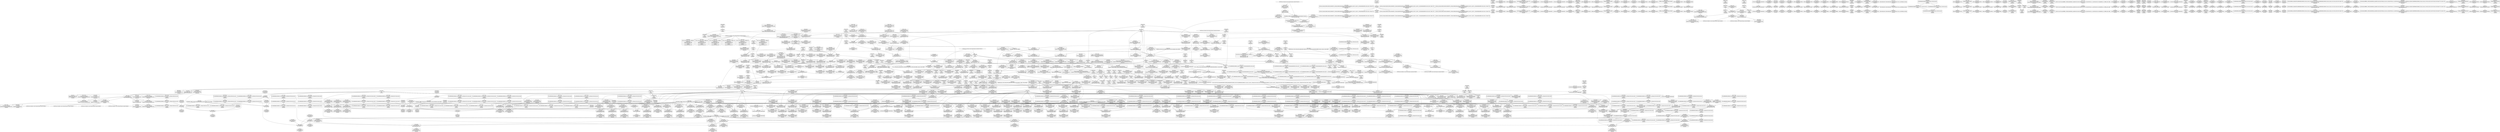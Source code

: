 digraph {
	"CONST[source:0(mediator),value:2(dynamic)][purpose:{subject}][SrcIdx:20]"
	CE0x46cba60 [shape=record,shape=Mrecord,label="{CE0x46cba60|selinux_capable:retval.0|*SummSource*}"]
	CE0x4718df0 [shape=record,shape=Mrecord,label="{CE0x4718df0|_ret_void|*SummSink*}"]
	CE0x4729dc0 [shape=record,shape=Mrecord,label="{CE0x4729dc0|i64*_getelementptr_inbounds_(_21_x_i64_,_21_x_i64_*___llvm_gcov_ctr143,_i64_0,_i64_20)|*Constant*|*SummSink*}"]
	CE0x46b3550 [shape=record,shape=Mrecord,label="{CE0x46b3550|selinux_inode_getsecurity:tmp9|security/selinux/hooks.c,3076|*SummSink*}"]
	CE0x46dc0d0 [shape=record,shape=Mrecord,label="{CE0x46dc0d0|i32_1575|*Constant*|*SummSource*}"]
	CE0x463ed20 [shape=record,shape=Mrecord,label="{CE0x463ed20|selinux_inode_getsecurity:if.then5|*SummSource*}"]
	CE0x46d9d00 [shape=record,shape=Mrecord,label="{CE0x46d9d00|i64_17|*Constant*|*SummSource*}"]
	CE0x46c4000 [shape=record,shape=Mrecord,label="{CE0x46c4000|i64*_getelementptr_inbounds_(_21_x_i64_,_21_x_i64_*___llvm_gcov_ctr143,_i64_0,_i64_0)|*Constant*|*SummSource*}"]
	CE0x4736680 [shape=record,shape=Mrecord,label="{CE0x4736680|cred_has_capability:tmp11|security/selinux/hooks.c,1575|*SummSink*}"]
	CE0x63179a0 [shape=record,shape=Mrecord,label="{CE0x63179a0|selinux_inode_getsecurity:do.body}"]
	CE0x4647330 [shape=record,shape=Mrecord,label="{CE0x4647330|get_current:tmp|*SummSource*}"]
	CE0x46fe830 [shape=record,shape=Mrecord,label="{CE0x46fe830|cred_has_capability:shr|security/selinux/hooks.c,1565|*SummSource*}"]
	CE0x464bf20 [shape=record,shape=Mrecord,label="{CE0x464bf20|get_current:tmp2|*SummSink*}"]
	CE0x46e8de0 [shape=record,shape=Mrecord,label="{CE0x46e8de0|_call_void_kfree(i8*_%tmp54)_#10,_!dbg_!27776|security/selinux/hooks.c,3101|*SummSource*}"]
	CE0x46def90 [shape=record,shape=Mrecord,label="{CE0x46def90|selinux_inode_getsecurity:tobool18|security/selinux/hooks.c,3097|*SummSink*}"]
	CE0x463c280 [shape=record,shape=Mrecord,label="{CE0x463c280|i64*_getelementptr_inbounds_(_6_x_i64_,_6_x_i64_*___llvm_gcov_ctr142,_i64_0,_i64_3)|*Constant*|*SummSource*}"]
	CE0x46b7520 [shape=record,shape=Mrecord,label="{CE0x46b7520|i64*_getelementptr_inbounds_(_26_x_i64_,_26_x_i64_*___llvm_gcov_ctr242,_i64_0,_i64_9)|*Constant*|*SummSource*}"]
	CE0x46a5870 [shape=record,shape=Mrecord,label="{CE0x46a5870|GLOBAL:init_user_ns|Global_var:init_user_ns}"]
	CE0x4654cb0 [shape=record,shape=Mrecord,label="{CE0x4654cb0|selinux_inode_getsecurity:tmp7|security/selinux/hooks.c,3075|*SummSink*}"]
	CE0x4734460 [shape=record,shape=Mrecord,label="{CE0x4734460|cred_has_capability:do.body4|*SummSource*}"]
	CE0x46e84b0 [shape=record,shape=Mrecord,label="{CE0x46e84b0|selinux_inode_getsecurity:tmp54|security/selinux/hooks.c,3101}"]
	CE0x4663640 [shape=record,shape=Mrecord,label="{CE0x4663640|__llvm_gcov_indirect_counter_increment:bb4|*SummSource*}"]
	CE0x46bcca0 [shape=record,shape=Mrecord,label="{CE0x46bcca0|selinux_inode_getsecurity:tmp26|security/selinux/hooks.c,3087|*SummSource*}"]
	CE0x46cd410 [shape=record,shape=Mrecord,label="{CE0x46cd410|selinux_inode_getsecurity:tmp30|security/selinux/hooks.c,3089}"]
	CE0x4675710 [shape=record,shape=Mrecord,label="{CE0x4675710|COLLAPSED:_CMRE:_elem_0:default:}"]
	CE0x46a4360 [shape=record,shape=Mrecord,label="{CE0x46a4360|selinux_inode_getsecurity:call8|security/selinux/hooks.c,3087}"]
	CE0x463b770 [shape=record,shape=Mrecord,label="{CE0x463b770|i64*_getelementptr_inbounds_(_6_x_i64_,_6_x_i64_*___llvm_gcov_ctr142,_i64_0,_i64_3)|*Constant*}"]
	CE0x467d140 [shape=record,shape=Mrecord,label="{CE0x467d140|selinux_inode_getsecurity:tmp15|security/selinux/hooks.c,3087}"]
	CE0x4735050 [shape=record,shape=Mrecord,label="{CE0x4735050|cred_has_capability:tmp3|security/selinux/hooks.c,1567|*SummSink*}"]
	CE0x47147c0 [shape=record,shape=Mrecord,label="{CE0x47147c0|avc_has_perm_noaudit:flags|Function::avc_has_perm_noaudit&Arg::flags::|*SummSink*}"]
	CE0x4725a10 [shape=record,shape=Mrecord,label="{CE0x4725a10|cred_has_capability:tmp27|security/selinux/hooks.c,1583|*SummSource*}"]
	CE0x4718c60 [shape=record,shape=Mrecord,label="{CE0x4718c60|_ret_void}"]
	CE0x46e0c80 [shape=record,shape=Mrecord,label="{CE0x46e0c80|selinux_inode_getsecurity:call13|security/selinux/hooks.c,3093|*SummSink*}"]
	CE0x463faa0 [shape=record,shape=Mrecord,label="{CE0x463faa0|selinux_inode_getsecurity:size|security/selinux/hooks.c, 3070|*SummSink*}"]
	CE0x4652df0 [shape=record,shape=Mrecord,label="{CE0x4652df0|i64*_getelementptr_inbounds_(_26_x_i64_,_26_x_i64_*___llvm_gcov_ctr242,_i64_0,_i64_0)|*Constant*|*SummSource*}"]
	CE0x4739ea0 [shape=record,shape=Mrecord,label="{CE0x4739ea0|cred_has_capability:tmp9|security/selinux/hooks.c,1575}"]
	CE0x46e2250 [shape=record,shape=Mrecord,label="{CE0x46e2250|i64_20|*Constant*|*SummSink*}"]
	CE0x46395b0 [shape=record,shape=Mrecord,label="{CE0x46395b0|i64_2|*Constant*|*SummSource*}"]
	CE0x46a5b10 [shape=record,shape=Mrecord,label="{CE0x46a5b10|GLOBAL:init_user_ns|Global_var:init_user_ns|*SummSource*}"]
	CE0x4685250 [shape=record,shape=Mrecord,label="{CE0x4685250|0:_i8*,_:_SCMRE:_elem_0:default:}"]
	CE0x46aaca0 [shape=record,shape=Mrecord,label="{CE0x46aaca0|selinux_inode_getsecurity:tmp19|security/selinux/hooks.c,3087}"]
	CE0x4721780 [shape=record,shape=Mrecord,label="{CE0x4721780|avc_audit:a|Function::avc_audit&Arg::a::|*SummSource*}"]
	CE0x473e740 [shape=record,shape=Mrecord,label="{CE0x473e740|__llvm_gcov_indirect_counter_increment:bb|*SummSource*}"]
	CE0x4667980 [shape=record,shape=Mrecord,label="{CE0x4667980|selinux_inode_getsecurity:bb}"]
	CE0x4736be0 [shape=record,shape=Mrecord,label="{CE0x4736be0|i64*_getelementptr_inbounds_(_21_x_i64_,_21_x_i64_*___llvm_gcov_ctr143,_i64_0,_i64_9)|*Constant*|*SummSink*}"]
	CE0x46c8c50 [shape=record,shape=Mrecord,label="{CE0x46c8c50|selinux_capable:tmp11|security/selinux/hooks.c,2012|*SummSink*}"]
	CE0x467c7d0 [shape=record,shape=Mrecord,label="{CE0x467c7d0|selinux_inode_getsecurity:tmp13|security/selinux/hooks.c,3087|*SummSource*}"]
	CE0x465f480 [shape=record,shape=Mrecord,label="{CE0x465f480|get_current:tmp3}"]
	CE0x471ed90 [shape=record,shape=Mrecord,label="{CE0x471ed90|GLOBAL:avc_audit|*Constant*|*SummSource*}"]
	CE0x4739cb0 [shape=record,shape=Mrecord,label="{CE0x4739cb0|cred_has_capability:tmp8|security/selinux/hooks.c,1575|*SummSink*}"]
	CE0x471b0f0 [shape=record,shape=Mrecord,label="{CE0x471b0f0|cred_has_capability:ad|security/selinux/hooks.c, 1555|*SummSink*}"]
	CE0x4660ae0 [shape=record,shape=Mrecord,label="{CE0x4660ae0|selinux_inode_getsecurity:do.end}"]
	CE0x46a5760 [shape=record,shape=Mrecord,label="{CE0x46a5760|selinux_capable:cred|Function::selinux_capable&Arg::cred::|*SummSink*}"]
	CE0x462bb80 [shape=record,shape=Mrecord,label="{CE0x462bb80|selinux_inode_getsecurity:land.lhs.true4|*SummSink*}"]
	CE0x46ae150 [shape=record,shape=Mrecord,label="{CE0x46ae150|selinux_inode_getsecurity:cred|security/selinux/hooks.c,3087}"]
	CE0x46e0ff0 [shape=record,shape=Mrecord,label="{CE0x46e0ff0|GLOBAL:security_sid_to_context|*Constant*|*SummSource*}"]
	CE0x46eb120 [shape=record,shape=Mrecord,label="{CE0x46eb120|selinux_inode_getsecurity:retval.0}"]
	CE0x4704760 [shape=record,shape=Mrecord,label="{CE0x4704760|selinux_capable:tmp9|security/selinux/hooks.c,2011|*SummSource*}"]
	CE0x47182d0 [shape=record,shape=Mrecord,label="{CE0x47182d0|_call_void_mcount()_#3|*SummSource*}"]
	"CONST[source:0(mediator),value:0(static)][purpose:{operation}][SnkIdx:3]"
	CE0x46c68a0 [shape=record,shape=Mrecord,label="{CE0x46c68a0|__llvm_gcov_indirect_counter_increment:counters|Function::__llvm_gcov_indirect_counter_increment&Arg::counters::}"]
	CE0x46ec170 [shape=record,shape=Mrecord,label="{CE0x46ec170|selinux_inode_getsecurity:tmp58|security/selinux/hooks.c,3104|*SummSource*}"]
	CE0x463dbf0 [shape=record,shape=Mrecord,label="{CE0x463dbf0|selinux_inode_getsecurity:bb|*SummSink*}"]
	CE0x4727d60 [shape=record,shape=Mrecord,label="{CE0x4727d60|cred_has_capability:tmp30|security/selinux/hooks.c,1585|*SummSink*}"]
	CE0x4727ee0 [shape=record,shape=Mrecord,label="{CE0x4727ee0|i32_-22|*Constant*}"]
	CE0x465ea00 [shape=record,shape=Mrecord,label="{CE0x465ea00|i64*_getelementptr_inbounds_(_21_x_i64_,_21_x_i64_*___llvm_gcov_ctr143,_i64_0,_i64_7)|*Constant*|*SummSink*}"]
	CE0x4633150 [shape=record,shape=Mrecord,label="{CE0x4633150|GLOBAL:current_task|Global_var:current_task}"]
	CE0x46c2ff0 [shape=record,shape=Mrecord,label="{CE0x46c2ff0|selinux_capable:tmp6|security/selinux/hooks.c,2009|*SummSource*}"]
	CE0x471b410 [shape=record,shape=Mrecord,label="{CE0x471b410|cred_has_capability:avd|security/selinux/hooks.c, 1556|*SummSource*}"]
	CE0x4734f00 [shape=record,shape=Mrecord,label="{CE0x4734f00|cred_has_capability:tmp3|security/selinux/hooks.c,1567|*SummSource*}"]
	CE0x4644f80 [shape=record,shape=Mrecord,label="{CE0x4644f80|selinux_inode_getsecurity:entry|*SummSource*}"]
	CE0x463f110 [shape=record,shape=Mrecord,label="{CE0x463f110|selinux_inode_getsecurity:land.lhs.true4}"]
	CE0x46e3c80 [shape=record,shape=Mrecord,label="{CE0x46e3c80|selinux_inode_getsecurity:tmp48|security/selinux/hooks.c,3097}"]
	CE0x4720ae0 [shape=record,shape=Mrecord,label="{CE0x4720ae0|avc_audit:requested|Function::avc_audit&Arg::requested::|*SummSource*}"]
	CE0x467ce00 [shape=record,shape=Mrecord,label="{CE0x467ce00|selinux_inode_getsecurity:tmp14|security/selinux/hooks.c,3087|*SummSource*}"]
	CE0x47173a0 [shape=record,shape=Mrecord,label="{CE0x47173a0|cred_has_capability:call8|security/selinux/hooks.c,1581|*SummSource*}"]
	CE0x4638e50 [shape=record,shape=Mrecord,label="{CE0x4638e50|selinux_inode_getsecurity:call|security/selinux/hooks.c,3075|*SummSource*}"]
	CE0x46451a0 [shape=record,shape=Mrecord,label="{CE0x46451a0|_call_void_mcount()_#3}"]
	CE0x4639ad0 [shape=record,shape=Mrecord,label="{CE0x4639ad0|selinux_inode_getsecurity:tmp4|security/selinux/hooks.c,3075|*SummSource*}"]
	CE0x46b9700 [shape=record,shape=Mrecord,label="{CE0x46b9700|i64*_getelementptr_inbounds_(_26_x_i64_,_26_x_i64_*___llvm_gcov_ctr242,_i64_0,_i64_12)|*Constant*}"]
	CE0x4713330 [shape=record,shape=Mrecord,label="{CE0x4713330|avc_has_perm_noaudit:ssid|Function::avc_has_perm_noaudit&Arg::ssid::|*SummSink*}"]
	CE0x46cfe60 [shape=record,shape=Mrecord,label="{CE0x46cfe60|selinux_inode_getsecurity:sid|security/selinux/hooks.c,3090}"]
	CE0x473dc30 [shape=record,shape=Mrecord,label="{CE0x473dc30|__llvm_gcov_indirect_counter_increment:predecessor|Function::__llvm_gcov_indirect_counter_increment&Arg::predecessor::|*SummSource*}"]
	CE0x463c880 [shape=record,shape=Mrecord,label="{CE0x463c880|selinux_inode_getsecurity:if.end14}"]
	CE0x46b42a0 [shape=record,shape=Mrecord,label="{CE0x46b42a0|GLOBAL:__llvm_gcov_ctr242|Global_var:__llvm_gcov_ctr242|*SummSource*}"]
	CE0x46628d0 [shape=record,shape=Mrecord,label="{CE0x46628d0|cred_has_capability:ad|security/selinux/hooks.c, 1555}"]
	CE0x4656a10 [shape=record,shape=Mrecord,label="{CE0x4656a10|_ret_i32_%retval.0,_!dbg_!27725|security/selinux/hooks.c,2012}"]
	CE0x46b5500 [shape=record,shape=Mrecord,label="{CE0x46b5500|selinux_capable:ns|Function::selinux_capable&Arg::ns::|*SummSink*}"]
	CE0x462aaf0 [shape=record,shape=Mrecord,label="{CE0x462aaf0|selinux_inode_getsecurity:if.end17|*SummSink*}"]
	CE0x46660f0 [shape=record,shape=Mrecord,label="{CE0x46660f0|GLOBAL:__llvm_gcov_indirect_counter_increment|*Constant*|*SummSink*}"]
	CE0x4667370 [shape=record,shape=Mrecord,label="{CE0x4667370|selinux_capable:tmp}"]
	CE0x465bba0 [shape=record,shape=Mrecord,label="{CE0x465bba0|cred_has_capability:u|security/selinux/hooks.c,1563|*SummSource*}"]
	CE0x462abc0 [shape=record,shape=Mrecord,label="{CE0x462abc0|selinux_inode_getsecurity:if.end6}"]
	CE0x4654810 [shape=record,shape=Mrecord,label="{CE0x4654810|selinux_inode_getsecurity:if.end20|*SummSource*}"]
	CE0x467c500 [shape=record,shape=Mrecord,label="{CE0x467c500|selinux_inode_getsecurity:tmp12|security/selinux/hooks.c,3087|*SummSink*}"]
	CE0x46c3440 [shape=record,shape=Mrecord,label="{CE0x46c3440|cred_has_capability:type|security/selinux/hooks.c,1562|*SummSource*}"]
	CE0x473de10 [shape=record,shape=Mrecord,label="{CE0x473de10|__llvm_gcov_indirect_counter_increment:predecessor|Function::__llvm_gcov_indirect_counter_increment&Arg::predecessor::|*SummSink*}"]
	CE0x46e8520 [shape=record,shape=Mrecord,label="{CE0x46e8520|selinux_inode_getsecurity:tmp54|security/selinux/hooks.c,3101|*SummSource*}"]
	CE0x4735f40 [shape=record,shape=Mrecord,label="{CE0x4735f40|cred_has_capability:tmp10|security/selinux/hooks.c,1575}"]
	CE0x47110c0 [shape=record,shape=Mrecord,label="{CE0x47110c0|i16_4|*Constant*}"]
	CE0x465c210 [shape=record,shape=Mrecord,label="{CE0x465c210|cred_sid:sid|security/selinux/hooks.c,197|*SummSource*}"]
	CE0x465c9a0 [shape=record,shape=Mrecord,label="{CE0x465c9a0|__llvm_gcov_indirect_counter_increment:exit|*SummSink*}"]
	CE0x46c1d80 [shape=record,shape=Mrecord,label="{CE0x46c1d80|_ret_i32_%retval.0,_!dbg_!27779|security/selinux/hooks.c,3104}"]
	CE0x4719430 [shape=record,shape=Mrecord,label="{CE0x4719430|i64**_getelementptr_inbounds_(_3_x_i64*_,_3_x_i64*_*___llvm_gcda_edge_table144,_i64_0,_i64_0)|*Constant*}"]
	CE0x46a6060 [shape=record,shape=Mrecord,label="{CE0x46a6060|cred_has_capability:entry|*SummSink*}"]
	CE0x46cb700 [shape=record,shape=Mrecord,label="{CE0x46cb700|selinux_capable:tmp10|security/selinux/hooks.c,2012}"]
	CE0x46c2650 [shape=record,shape=Mrecord,label="{CE0x46c2650|get_current:bb|*SummSource*}"]
	CE0x4720ca0 [shape=record,shape=Mrecord,label="{CE0x4720ca0|avc_audit:requested|Function::avc_audit&Arg::requested::|*SummSink*}"]
	CE0x4676dc0 [shape=record,shape=Mrecord,label="{CE0x4676dc0|_call_void_mcount()_#3|*SummSink*}"]
	CE0x4676020 [shape=record,shape=Mrecord,label="{CE0x4676020|cred_has_capability:bb}"]
	CE0x47269a0 [shape=record,shape=Mrecord,label="{CE0x47269a0|cred_has_capability:tmp29|security/selinux/hooks.c,1584}"]
	CE0x46ce4a0 [shape=record,shape=Mrecord,label="{CE0x46ce4a0|i64*_getelementptr_inbounds_(_26_x_i64_,_26_x_i64_*___llvm_gcov_ctr242,_i64_0,_i64_15)|*Constant*}"]
	CE0x4649a70 [shape=record,shape=Mrecord,label="{CE0x4649a70|get_current:tmp1|*SummSource*}"]
	CE0x4733a10 [shape=record,shape=Mrecord,label="{CE0x4733a10|0:_i64*,_array:_GCR___llvm_gcda_edge_table144_internal_unnamed_addr_constant_3_x_i64*_i64*_getelementptr_inbounds_(_21_x_i64_,_21_x_i64_*___llvm_gcov_ctr143,_i64_0,_i64_1),_i64*_getelementptr_inbounds_(_21_x_i64_,_21_x_i64_*___llvm_gcov_ctr143,_i64_0,_i64_2),_i64*_getelementptr_inbounds_(_21_x_i64_,_21_x_i64_*___llvm_gcov_ctr143,_i64_0,_i64_3)_:_elem_0::}"]
	CE0x464ad00 [shape=record,shape=Mrecord,label="{CE0x464ad00|selinux_inode_getsecurity:if.then|*SummSink*}"]
	CE0x46a9410 [shape=record,shape=Mrecord,label="{CE0x46a9410|i64_7|*Constant*|*SummSource*}"]
	CE0x46b94c0 [shape=record,shape=Mrecord,label="{CE0x46b94c0|selinux_inode_getsecurity:tmp25|security/selinux/hooks.c,3087}"]
	CE0x46bcdc0 [shape=record,shape=Mrecord,label="{CE0x46bcdc0|selinux_inode_getsecurity:tmp26|security/selinux/hooks.c,3087|*SummSink*}"]
	CE0x46c4260 [shape=record,shape=Mrecord,label="{CE0x46c4260|cred_has_capability:tmp}"]
	CE0x47284f0 [shape=record,shape=Mrecord,label="{CE0x47284f0|cred_has_capability:tmp31|security/selinux/hooks.c,1585|*SummSink*}"]
	CE0x4738cd0 [shape=record,shape=Mrecord,label="{CE0x4738cd0|cred_has_capability:tmp2|security/selinux/hooks.c,1567}"]
	CE0x467c990 [shape=record,shape=Mrecord,label="{CE0x467c990|selinux_inode_getsecurity:tmp13|security/selinux/hooks.c,3087|*SummSink*}"]
	CE0x46e4720 [shape=record,shape=Mrecord,label="{CE0x46e4720|i64*_getelementptr_inbounds_(_26_x_i64_,_26_x_i64_*___llvm_gcov_ctr242,_i64_0,_i64_22)|*Constant*}"]
	CE0x46ab4b0 [shape=record,shape=Mrecord,label="{CE0x46ab4b0|selinux_inode_getsecurity:tmp20|security/selinux/hooks.c,3087|*SummSource*}"]
	CE0x46dc7c0 [shape=record,shape=Mrecord,label="{CE0x46dc7c0|i64*_getelementptr_inbounds_(_21_x_i64_,_21_x_i64_*___llvm_gcov_ctr143,_i64_0,_i64_8)|*Constant*}"]
	CE0x463b500 [shape=record,shape=Mrecord,label="{CE0x463b500|selinux_capable:tmp5|security/selinux/hooks.c,2008|*SummSink*}"]
	CE0x4725230 [shape=record,shape=Mrecord,label="{CE0x4725230|i64*_getelementptr_inbounds_(_21_x_i64_,_21_x_i64_*___llvm_gcov_ctr143,_i64_0,_i64_17)|*Constant*|*SummSource*}"]
	CE0x4704c30 [shape=record,shape=Mrecord,label="{CE0x4704c30|selinux_capable:call1|security/selinux/hooks.c,2011|*SummSource*}"]
	CE0x4664bf0 [shape=record,shape=Mrecord,label="{CE0x4664bf0|cred_sid:tmp2}"]
	CE0x465da60 [shape=record,shape=Mrecord,label="{CE0x465da60|avc_audit:ssid|Function::avc_audit&Arg::ssid::|*SummSink*}"]
	CE0x46abae0 [shape=record,shape=Mrecord,label="{CE0x46abae0|get_current:tmp3|*SummSink*}"]
	CE0x46fd8b0 [shape=record,shape=Mrecord,label="{CE0x46fd8b0|cred_sid:tmp5|security/selinux/hooks.c,196}"]
	CE0x46e97f0 [shape=record,shape=Mrecord,label="{CE0x46e97f0|i64*_getelementptr_inbounds_(_26_x_i64_,_26_x_i64_*___llvm_gcov_ctr242,_i64_0,_i64_24)|*Constant*}"]
	CE0x4704bc0 [shape=record,shape=Mrecord,label="{CE0x4704bc0|selinux_capable:call1|security/selinux/hooks.c,2011}"]
	CE0x46de6d0 [shape=record,shape=Mrecord,label="{CE0x46de6d0|selinux_inode_getsecurity:tmp44|security/selinux/hooks.c,3096|*SummSource*}"]
	CE0x46e5dc0 [shape=record,shape=Mrecord,label="{CE0x46e5dc0|selinux_inode_getsecurity:tmp51|security/selinux/hooks.c,3098}"]
	CE0x467bf20 [shape=record,shape=Mrecord,label="{CE0x467bf20|selinux_inode_getsecurity:tmp13|security/selinux/hooks.c,3087}"]
	CE0x473ab80 [shape=record,shape=Mrecord,label="{CE0x473ab80|i32_1|*Constant*}"]
	CE0x46cc300 [shape=record,shape=Mrecord,label="{CE0x46cc300|selinux_inode_getsecurity:tmp28|security/selinux/hooks.c,3089}"]
	CE0x46bb3d0 [shape=record,shape=Mrecord,label="{CE0x46bb3d0|selinux_inode_getsecurity:tmp23|security/selinux/hooks.c,3087|*SummSink*}"]
	CE0x4652d80 [shape=record,shape=Mrecord,label="{CE0x4652d80|i64*_getelementptr_inbounds_(_26_x_i64_,_26_x_i64_*___llvm_gcov_ctr242,_i64_0,_i64_0)|*Constant*}"]
	CE0x46d8b20 [shape=record,shape=Mrecord,label="{CE0x46d8b20|selinux_inode_getsecurity:tmp36|security/selinux/hooks.c,3093|*SummSink*}"]
	CE0x46e6c20 [shape=record,shape=Mrecord,label="{CE0x46e6c20|0:_i8*,_:_CME:_elem_0:default:}"]
	CE0x46af530 [shape=record,shape=Mrecord,label="{CE0x46af530|selinux_inode_getsecurity:tmp11|security/selinux/hooks.c,3087|*SummSource*}"]
	CE0x46e11b0 [shape=record,shape=Mrecord,label="{CE0x46e11b0|GLOBAL:security_sid_to_context|*Constant*|*SummSink*}"]
	CE0x4667450 [shape=record,shape=Mrecord,label="{CE0x4667450|selinux_capable:tmp|*SummSource*}"]
	CE0x471b360 [shape=record,shape=Mrecord,label="{CE0x471b360|cred_has_capability:ad|security/selinux/hooks.c, 1555|*SummSource*}"]
	CE0x4721a20 [shape=record,shape=Mrecord,label="{CE0x4721a20|_ret_i32_%retval.0,_!dbg_!27732|security/selinux/include/avc.h,142}"]
	CE0x46bd3a0 [shape=record,shape=Mrecord,label="{CE0x46bd3a0|selinux_inode_getsecurity:call7|security/selinux/hooks.c,3087}"]
	CE0x4714b70 [shape=record,shape=Mrecord,label="{CE0x4714b70|avc_has_perm_noaudit:avd|Function::avc_has_perm_noaudit&Arg::avd::|*SummSource*}"]
	CE0x46bca50 [shape=record,shape=Mrecord,label="{CE0x46bca50|i64*_getelementptr_inbounds_(_26_x_i64_,_26_x_i64_*___llvm_gcov_ctr242,_i64_0,_i64_12)|*Constant*|*SummSource*}"]
	CE0x462a300 [shape=record,shape=Mrecord,label="{CE0x462a300|selinux_inode_getsecurity:if.end|*SummSource*}"]
	CE0x46ae9d0 [shape=record,shape=Mrecord,label="{CE0x46ae9d0|i32_33|*Constant*|*SummSource*}"]
	CE0x4664010 [shape=record,shape=Mrecord,label="{CE0x4664010|cred_has_capability:tmp6|security/selinux/hooks.c,1574|*SummSink*}"]
	CE0x472e5b0 [shape=record,shape=Mrecord,label="{CE0x472e5b0|i32_-1|*Constant*|*SummSource*}"]
	CE0x4686f20 [shape=record,shape=Mrecord,label="{CE0x4686f20|GLOBAL:__llvm_gcov_ctr142|Global_var:__llvm_gcov_ctr142|*SummSource*}"]
	CE0x4686680 [shape=record,shape=Mrecord,label="{CE0x4686680|selinux_capable:tobool|security/selinux/hooks.c,2008}"]
	CE0x46da450 [shape=record,shape=Mrecord,label="{CE0x46da450|selinux_inode_getsecurity:tmp38|security/selinux/hooks.c,3094|*SummSink*}"]
	CE0x471afb0 [shape=record,shape=Mrecord,label="{CE0x471afb0|__llvm_gcov_indirect_counter_increment:tmp6|*SummSink*}"]
	CE0x4716d80 [shape=record,shape=Mrecord,label="{CE0x4716d80|cred_has_capability:tmp21|security/selinux/hooks.c,1580|*SummSource*}"]
	CE0x4715110 [shape=record,shape=Mrecord,label="{CE0x4715110|cred_has_capability:cmp|security/selinux/hooks.c,1580|*SummSource*}"]
	CE0x46cf7a0 [shape=record,shape=Mrecord,label="{CE0x46cf7a0|i32_3|*Constant*|*SummSource*}"]
	CE0x4731580 [shape=record,shape=Mrecord,label="{CE0x4731580|__llvm_gcov_indirect_counter_increment:tmp3|*SummSink*}"]
	CE0x4666420 [shape=record,shape=Mrecord,label="{CE0x4666420|selinux_capable:tmp4|security/selinux/hooks.c,2008}"]
	CE0x463c520 [shape=record,shape=Mrecord,label="{CE0x463c520|i64*_getelementptr_inbounds_(_6_x_i64_,_6_x_i64_*___llvm_gcov_ctr142,_i64_0,_i64_3)|*Constant*|*SummSink*}"]
	CE0x4711ae0 [shape=record,shape=Mrecord,label="{CE0x4711ae0|i16_4|*Constant*|*SummSink*}"]
	CE0x46dd390 [shape=record,shape=Mrecord,label="{CE0x46dd390|selinux_inode_getsecurity:call11|security/selinux/hooks.c,3090|*SummSource*}"]
	CE0x4666c40 [shape=record,shape=Mrecord,label="{CE0x4666c40|selinux_capable:if.end|*SummSink*}"]
	CE0x46af6f0 [shape=record,shape=Mrecord,label="{CE0x46af6f0|selinux_inode_getsecurity:tmp11|security/selinux/hooks.c,3087|*SummSink*}"]
	CE0x46a67d0 [shape=record,shape=Mrecord,label="{CE0x46a67d0|cred_has_capability:cap|Function::cred_has_capability&Arg::cap::|*SummSource*}"]
	CE0x4665ee0 [shape=record,shape=Mrecord,label="{CE0x4665ee0|cred_has_capability:shr|security/selinux/hooks.c,1565|*SummSink*}"]
	CE0x47392a0 [shape=record,shape=Mrecord,label="{CE0x47392a0|cred_has_capability:call3|security/selinux/hooks.c,1573|*SummSource*}"]
	CE0x470fe60 [shape=record,shape=Mrecord,label="{CE0x470fe60|cred_has_capability:tmp15|security/selinux/hooks.c,1575}"]
	CE0x473f1b0 [shape=record,shape=Mrecord,label="{CE0x473f1b0|cred_has_capability:sw.epilog|*SummSource*}"]
	CE0x4727c80 [shape=record,shape=Mrecord,label="{CE0x4727c80|i64*_getelementptr_inbounds_(_21_x_i64_,_21_x_i64_*___llvm_gcov_ctr143,_i64_0,_i64_19)|*Constant*|*SummSink*}"]
	CE0x46a3d80 [shape=record,shape=Mrecord,label="{CE0x46a3d80|selinux_inode_getsecurity:tmp2|*LoadInst*|security/selinux/hooks.c,3073|*SummSink*}"]
	CE0x463aac0 [shape=record,shape=Mrecord,label="{CE0x463aac0|cred_has_capability:sw.default|*SummSource*}"]
	CE0x46dc880 [shape=record,shape=Mrecord,label="{CE0x46dc880|i64*_getelementptr_inbounds_(_21_x_i64_,_21_x_i64_*___llvm_gcov_ctr143,_i64_0,_i64_8)|*Constant*|*SummSource*}"]
	CE0x4727630 [shape=record,shape=Mrecord,label="{CE0x4727630|i64*_getelementptr_inbounds_(_21_x_i64_,_21_x_i64_*___llvm_gcov_ctr143,_i64_0,_i64_19)|*Constant*}"]
	CE0x473d7e0 [shape=record,shape=Mrecord,label="{CE0x473d7e0|0:_i32,_4:_i32,_8:_i32,_12:_i32,_:_CMRE_16,20_|*MultipleSource*|security/selinux/hooks.c,196|security/selinux/hooks.c,197|*LoadInst*|security/selinux/hooks.c,196}"]
	CE0x46530b0 [shape=record,shape=Mrecord,label="{CE0x46530b0|selinux_inode_getsecurity:if.then10}"]
	CE0x46dcc20 [shape=record,shape=Mrecord,label="{CE0x46dcc20|0:_i32,_:_SCRE:_elem_0:default:}"]
	CE0x4713e20 [shape=record,shape=Mrecord,label="{CE0x4713e20|avc_has_perm_noaudit:requested|Function::avc_has_perm_noaudit&Arg::requested::|*SummSource*}"]
	CE0x4732510 [shape=record,shape=Mrecord,label="{CE0x4732510|cred_has_capability:tmp4|security/selinux/hooks.c,1570}"]
	CE0x467a2a0 [shape=record,shape=Mrecord,label="{CE0x467a2a0|cred_sid:tmp1|*SummSource*}"]
	CE0x46dad00 [shape=record,shape=Mrecord,label="{CE0x46dad00|i64_18|*Constant*|*SummSink*}"]
	CE0x47135d0 [shape=record,shape=Mrecord,label="{CE0x47135d0|avc_has_perm_noaudit:tsid|Function::avc_has_perm_noaudit&Arg::tsid::}"]
	CE0x4722e30 [shape=record,shape=Mrecord,label="{CE0x4722e30|i64_15|*Constant*|*SummSink*}"]
	CE0x4728fc0 [shape=record,shape=Mrecord,label="{CE0x4728fc0|cred_has_capability:retval.0}"]
	CE0x473e190 [shape=record,shape=Mrecord,label="{CE0x473e190|COLLAPSED:_GCMRE___llvm_gcov_ctr143_internal_global_21_x_i64_zeroinitializer:_elem_0:default:}"]
	"CONST[source:2(external),value:0(static)][purpose:{operation}][SrcIdx:14]"
	CE0x46e3ea0 [shape=record,shape=Mrecord,label="{CE0x46e3ea0|selinux_inode_getsecurity:tmp48|security/selinux/hooks.c,3097|*SummSource*}"]
	CE0x46d8f00 [shape=record,shape=Mrecord,label="{CE0x46d8f00|selinux_inode_getsecurity:sid12|security/selinux/hooks.c,3093|*SummSource*}"]
	CE0x4705330 [shape=record,shape=Mrecord,label="{CE0x4705330|cred_has_capability:entry}"]
	CE0x47233e0 [shape=record,shape=Mrecord,label="{CE0x47233e0|cred_has_capability:tmp23|security/selinux/hooks.c,1582}"]
	CE0x4715d30 [shape=record,shape=Mrecord,label="{CE0x4715d30|GLOBAL:avc_audit|*Constant*}"]
	CE0x46c7f60 [shape=record,shape=Mrecord,label="{CE0x46c7f60|get_current:tmp4|./arch/x86/include/asm/current.h,14|*SummSink*}"]
	CE0x46b8780 [shape=record,shape=Mrecord,label="{CE0x46b8780|i32_3087|*Constant*}"]
	CE0x4726610 [shape=record,shape=Mrecord,label="{CE0x4726610|cred_has_capability:tmp28|security/selinux/hooks.c,1584|*SummSource*}"]
	CE0x463fa30 [shape=record,shape=Mrecord,label="{CE0x463fa30|selinux_inode_getsecurity:size|security/selinux/hooks.c, 3070|*SummSource*}"]
	CE0x46a6b40 [shape=record,shape=Mrecord,label="{CE0x46a6b40|cred_has_capability:audit|Function::cred_has_capability&Arg::audit::}"]
	CE0x46bb360 [shape=record,shape=Mrecord,label="{CE0x46bb360|i64*_getelementptr_inbounds_(_26_x_i64_,_26_x_i64_*___llvm_gcov_ctr242,_i64_0,_i64_11)|*Constant*|*SummSink*}"]
	CE0x4738d40 [shape=record,shape=Mrecord,label="{CE0x4738d40|cred_has_capability:tmp2|security/selinux/hooks.c,1567|*SummSource*}"]
	CE0x46aa110 [shape=record,shape=Mrecord,label="{CE0x46aa110|selinux_inode_getsecurity:tmp18|security/selinux/hooks.c,3087|*SummSource*}"]
	CE0x46b3290 [shape=record,shape=Mrecord,label="{CE0x46b3290|selinux_inode_getsecurity:tmp9|security/selinux/hooks.c,3076}"]
	CE0x46c90e0 [shape=record,shape=Mrecord,label="{CE0x46c90e0|cred_has_capability:do.body|*SummSink*}"]
	CE0x47256e0 [shape=record,shape=Mrecord,label="{CE0x47256e0|cred_has_capability:tmp27|security/selinux/hooks.c,1583}"]
	CE0x4727cf0 [shape=record,shape=Mrecord,label="{CE0x4727cf0|cred_has_capability:tmp30|security/selinux/hooks.c,1585|*SummSource*}"]
	CE0x473ea10 [shape=record,shape=Mrecord,label="{CE0x473ea10|cred_sid:cred|Function::cred_sid&Arg::cred::}"]
	CE0x46e8f60 [shape=record,shape=Mrecord,label="{CE0x46e8f60|_call_void_kfree(i8*_%tmp54)_#10,_!dbg_!27776|security/selinux/hooks.c,3101|*SummSink*}"]
	CE0x46ff140 [shape=record,shape=Mrecord,label="{CE0x46ff140|i32_0|*Constant*}"]
	CE0x470fc70 [shape=record,shape=Mrecord,label="{CE0x470fc70|cred_has_capability:tmp14|security/selinux/hooks.c,1575|*SummSource*}"]
	CE0x4712640 [shape=record,shape=Mrecord,label="{CE0x4712640|cred_has_capability:call7|security/selinux/hooks.c,1579}"]
	CE0x472e6c0 [shape=record,shape=Mrecord,label="{CE0x472e6c0|__llvm_gcov_indirect_counter_increment:tmp1}"]
	CE0x4687070 [shape=record,shape=Mrecord,label="{CE0x4687070|selinux_capable:tmp3|security/selinux/hooks.c,2008|*SummSink*}"]
	CE0x4718860 [shape=record,shape=Mrecord,label="{CE0x4718860|__llvm_gcov_indirect_counter_increment:counter|*SummSource*}"]
	CE0x463f1a0 [shape=record,shape=Mrecord,label="{CE0x463f1a0|selinux_inode_getsecurity:entry|*SummSink*}"]
	CE0x46665e0 [shape=record,shape=Mrecord,label="{CE0x46665e0|selinux_capable:tmp4|security/selinux/hooks.c,2008|*SummSink*}"]
	CE0x46d9f70 [shape=record,shape=Mrecord,label="{CE0x46d9f70|selinux_inode_getsecurity:tmp38|security/selinux/hooks.c,3094|*SummSource*}"]
	CE0x46bb2b0 [shape=record,shape=Mrecord,label="{CE0x46bb2b0|i64*_getelementptr_inbounds_(_26_x_i64_,_26_x_i64_*___llvm_gcov_ctr242,_i64_0,_i64_11)|*Constant*|*SummSource*}"]
	CE0x4718b60 [shape=record,shape=Mrecord,label="{CE0x4718b60|i64**_getelementptr_inbounds_(_3_x_i64*_,_3_x_i64*_*___llvm_gcda_edge_table144,_i64_0,_i64_1)|*Constant*|*SummSink*}"]
	CE0x46413f0 [shape=record,shape=Mrecord,label="{CE0x46413f0|i32_0|*Constant*|*SummSink*}"]
	CE0x46e2c60 [shape=record,shape=Mrecord,label="{CE0x46e2c60|selinux_inode_getsecurity:tmp46|security/selinux/hooks.c,3097}"]
	CE0x4645430 [shape=record,shape=Mrecord,label="{CE0x4645430|_call_void_mcount()_#3|*SummSource*}"]
	CE0x46a5150 [shape=record,shape=Mrecord,label="{CE0x46a5150|GLOBAL:selinux_capable|*Constant*|*SummSink*}"]
	CE0x46eac40 [shape=record,shape=Mrecord,label="{CE0x46eac40|i32_-95|*Constant*|*SummSink*}"]
	CE0x47148e0 [shape=record,shape=Mrecord,label="{CE0x47148e0|_ret_i32_%rc.0,_!dbg_!27793|security/selinux/avc.c,744}"]
	CE0x47265a0 [shape=record,shape=Mrecord,label="{CE0x47265a0|i64*_getelementptr_inbounds_(_21_x_i64_,_21_x_i64_*___llvm_gcov_ctr143,_i64_0,_i64_18)|*Constant*|*SummSink*}"]
	CE0x4715510 [shape=record,shape=Mrecord,label="{CE0x4715510|cred_has_capability:cmp|security/selinux/hooks.c,1580|*SummSink*}"]
	CE0x471e3f0 [shape=record,shape=Mrecord,label="{CE0x471e3f0|cred_has_capability:sw.bb}"]
	CE0x4665fc0 [shape=record,shape=Mrecord,label="{CE0x4665fc0|_call_void___llvm_gcov_indirect_counter_increment(i32*___llvm_gcov_global_state_pred145,_i64**_getelementptr_inbounds_(_3_x_i64*_,_3_x_i64*_*___llvm_gcda_edge_table144,_i64_0,_i64_1)),_!dbg_!27728|security/selinux/hooks.c,1567|*SummSink*}"]
	CE0x46cec90 [shape=record,shape=Mrecord,label="{CE0x46cec90|selinux_inode_getsecurity:tmp33|security/selinux/hooks.c,3090}"]
	CE0x46a0c90 [shape=record,shape=Mrecord,label="{CE0x46a0c90|i64*_getelementptr_inbounds_(_6_x_i64_,_6_x_i64_*___llvm_gcov_ctr142,_i64_0,_i64_0)|*Constant*|*SummSource*}"]
	CE0x4639960 [shape=record,shape=Mrecord,label="{CE0x4639960|i64_0|*Constant*}"]
	CE0x46adff0 [shape=record,shape=Mrecord,label="{CE0x46adff0|i32_78|*Constant*|*SummSource*}"]
	CE0x46a6cf0 [shape=record,shape=Mrecord,label="{CE0x46a6cf0|cred_has_capability:audit|Function::cred_has_capability&Arg::audit::|*SummSource*}"]
	CE0x46d9a00 [shape=record,shape=Mrecord,label="{CE0x46d9a00|selinux_inode_getsecurity:call13|security/selinux/hooks.c,3093}"]
	CE0x46fcf10 [shape=record,shape=Mrecord,label="{CE0x46fcf10|cred_sid:security|security/selinux/hooks.c,196|*SummSink*}"]
	CE0x4733cf0 [shape=record,shape=Mrecord,label="{CE0x4733cf0|i8*_getelementptr_inbounds_(_40_x_i8_,_40_x_i8_*_.str49,_i32_0,_i32_0)|*Constant*}"]
	CE0x46a89e0 [shape=record,shape=Mrecord,label="{CE0x46a89e0|selinux_inode_getsecurity:tmp16|security/selinux/hooks.c,3087|*SummSink*}"]
	CE0x4711a70 [shape=record,shape=Mrecord,label="{CE0x4711a70|i16_4|*Constant*|*SummSource*}"]
	CE0x46672d0 [shape=record,shape=Mrecord,label="{CE0x46672d0|i64*_getelementptr_inbounds_(_6_x_i64_,_6_x_i64_*___llvm_gcov_ctr142,_i64_0,_i64_0)|*Constant*|*SummSink*}"]
	CE0x471e7c0 [shape=record,shape=Mrecord,label="{CE0x471e7c0|i64*_getelementptr_inbounds_(_21_x_i64_,_21_x_i64_*___llvm_gcov_ctr143,_i64_0,_i64_6)|*Constant*|*SummSource*}"]
	CE0x470f570 [shape=record,shape=Mrecord,label="{CE0x470f570|cred_has_capability:tmp14|security/selinux/hooks.c,1575}"]
	CE0x4686560 [shape=record,shape=Mrecord,label="{CE0x4686560|i64_2|*Constant*}"]
	CE0x46aded0 [shape=record,shape=Mrecord,label="{CE0x46aded0|i32_78|*Constant*}"]
	CE0x46c9690 [shape=record,shape=Mrecord,label="{CE0x46c9690|0:_i8,_8:_i32,_24:_%struct.selinux_audit_data*,_:_SCMRE_0,1_|*MultipleSource*|security/selinux/hooks.c, 1555|security/selinux/hooks.c,1562}"]
	CE0x46afc90 [shape=record,shape=Mrecord,label="{CE0x46afc90|selinux_inode_getsecurity:call1|security/selinux/hooks.c,3087|*SummSink*}"]
	CE0x46c7a20 [shape=record,shape=Mrecord,label="{CE0x46c7a20|%struct.task_struct*_(%struct.task_struct**)*_asm_movq_%gs:$_1:P_,$0_,_r,im,_dirflag_,_fpsr_,_flags_|*SummSink*}"]
	CE0x46a3f60 [shape=record,shape=Mrecord,label="{CE0x46a3f60|selinux_inode_getsecurity:tmp3|security/selinux/hooks.c,3073|*SummSource*}"]
	CE0x46b8350 [shape=record,shape=Mrecord,label="{CE0x46b8350|i8*_getelementptr_inbounds_(_25_x_i8_,_25_x_i8_*_.str3,_i32_0,_i32_0)|*Constant*|*SummSource*}"]
	CE0x46c4850 [shape=record,shape=Mrecord,label="{CE0x46c4850|cred_has_capability:tmp5|security/selinux/hooks.c,1570|*SummSource*}"]
	CE0x46b9820 [shape=record,shape=Mrecord,label="{CE0x46b9820|selinux_inode_getsecurity:tmp25|security/selinux/hooks.c,3087|*SummSource*}"]
	CE0x46a53f0 [shape=record,shape=Mrecord,label="{CE0x46a53f0|selinux_capable:cred|Function::selinux_capable&Arg::cred::}"]
	CE0x465c8b0 [shape=record,shape=Mrecord,label="{CE0x465c8b0|0:_i32,_4:_i32,_8:_i32,_12:_i32,_:_CMRE_8,12_|*MultipleSource*|security/selinux/hooks.c,196|security/selinux/hooks.c,197|*LoadInst*|security/selinux/hooks.c,196}"]
	CE0x464a710 [shape=record,shape=Mrecord,label="{CE0x464a710|selinux_inode_getsecurity:i_security|security/selinux/hooks.c,3073}"]
	CE0x46e3940 [shape=record,shape=Mrecord,label="{CE0x46e3940|selinux_inode_getsecurity:tmp47|security/selinux/hooks.c,3097|*SummSource*}"]
	CE0x473dae0 [shape=record,shape=Mrecord,label="{CE0x473dae0|cred_sid:tmp6|security/selinux/hooks.c,197|*SummSource*}"]
	CE0x46b8400 [shape=record,shape=Mrecord,label="{CE0x46b8400|i8*_getelementptr_inbounds_(_25_x_i8_,_25_x_i8_*_.str3,_i32_0,_i32_0)|*Constant*|*SummSink*}"]
	CE0x4717030 [shape=record,shape=Mrecord,label="{CE0x4717030|cred_has_capability:call8|security/selinux/hooks.c,1581}"]
	CE0x46519c0 [shape=record,shape=Mrecord,label="{CE0x46519c0|selinux_inode_getsecurity:return|*SummSink*}"]
	CE0x4686400 [shape=record,shape=Mrecord,label="{CE0x4686400|selinux_inode_getsecurity:alloc|Function::selinux_inode_getsecurity&Arg::alloc::|*SummSource*}"]
	CE0x46b4790 [shape=record,shape=Mrecord,label="{CE0x46b4790|selinux_inode_getsecurity:tmp5|security/selinux/hooks.c,3075}"]
	CE0x46b57f0 [shape=record,shape=Mrecord,label="{CE0x46b57f0|_ret_i32_%retval.0,_!dbg_!27765|security/selinux/hooks.c,1586|*SummSink*}"]
	CE0x463f9c0 [shape=record,shape=Mrecord,label="{CE0x463f9c0|selinux_inode_getsecurity:size|security/selinux/hooks.c, 3070}"]
	CE0x46de2f0 [shape=record,shape=Mrecord,label="{CE0x46de2f0|selinux_inode_getsecurity:tmp43|security/selinux/hooks.c,3095|*SummSink*}"]
	CE0x46e2eb0 [shape=record,shape=Mrecord,label="{CE0x46e2eb0|selinux_inode_getsecurity:tmp45|security/selinux/hooks.c,3097|*SummSink*}"]
	CE0x4633330 [shape=record,shape=Mrecord,label="{CE0x4633330|GLOBAL:current_task|Global_var:current_task|*SummSink*}"]
	CE0x46b5980 [shape=record,shape=Mrecord,label="{CE0x46b5980|i64*_getelementptr_inbounds_(_6_x_i64_,_6_x_i64_*___llvm_gcov_ctr142,_i64_0,_i64_5)|*Constant*}"]
	CE0x467c1c0 [shape=record,shape=Mrecord,label="{CE0x467c1c0|i64_5|*Constant*|*SummSink*}"]
	CE0x46d0350 [shape=record,shape=Mrecord,label="{CE0x46d0350|selinux_inode_getsecurity:sid|security/selinux/hooks.c,3090|*SummSink*}"]
	CE0x47129e0 [shape=record,shape=Mrecord,label="{CE0x47129e0|GLOBAL:avc_has_perm_noaudit|*Constant*|*SummSource*}"]
	CE0x46aa940 [shape=record,shape=Mrecord,label="{CE0x46aa940|i64*_getelementptr_inbounds_(_26_x_i64_,_26_x_i64_*___llvm_gcov_ctr242,_i64_0,_i64_16)|*Constant*|*SummSink*}"]
	CE0x463c970 [shape=record,shape=Mrecord,label="{CE0x463c970|selinux_inode_getsecurity:if.end14|*SummSource*}"]
	CE0x46fc6f0 [shape=record,shape=Mrecord,label="{CE0x46fc6f0|i32_22|*Constant*|*SummSource*}"]
	CE0x59c6200 [shape=record,shape=Mrecord,label="{CE0x59c6200|selinux_inode_getsecurity:if.else}"]
	CE0x46bc030 [shape=record,shape=Mrecord,label="{CE0x46bc030|i8_1|*Constant*|*SummSource*}"]
	CE0x4716880 [shape=record,shape=Mrecord,label="{CE0x4716880|cred_has_capability:tmp20|security/selinux/hooks.c,1580|*SummSource*}"]
	CE0x46294d0 [shape=record,shape=Mrecord,label="{CE0x46294d0|selinux_inode_getsecurity:tmp6|security/selinux/hooks.c,3075|*SummSink*}"]
	CE0x468a180 [shape=record,shape=Mrecord,label="{CE0x468a180|selinux_inode_getsecurity:out_nofree}"]
	CE0x46b0200 [shape=record,shape=Mrecord,label="{CE0x46b0200|selinux_inode_getsecurity:tobool2|security/selinux/hooks.c,3087|*SummSource*}"]
	CE0x4710f40 [shape=record,shape=Mrecord,label="{CE0x4710f40|cred_has_capability:tmp16|security/selinux/hooks.c,1576|*SummSink*}"]
	CE0x4639e10 [shape=record,shape=Mrecord,label="{CE0x4639e10|cred_sid:tmp}"]
	CE0x46c71c0 [shape=record,shape=Mrecord,label="{CE0x46c71c0|cred_has_capability:if.then9|*SummSink*}"]
	CE0x46404f0 [shape=record,shape=Mrecord,label="{CE0x46404f0|selinux_inode_getsecurity:tmp1|*SummSink*}"]
	CE0x4739450 [shape=record,shape=Mrecord,label="{CE0x4739450|cred_has_capability:call3|security/selinux/hooks.c,1573|*SummSink*}"]
	CE0x46a6ff0 [shape=record,shape=Mrecord,label="{CE0x46a6ff0|selinux_inode_getsecurity:tobool9|security/selinux/hooks.c,3089|*SummSink*}"]
	CE0x46fdeb0 [shape=record,shape=Mrecord,label="{CE0x46fdeb0|cred_has_capability:shl|security/selinux/hooks.c,1559|*SummSink*}"]
	CE0x4674ef0 [shape=record,shape=Mrecord,label="{CE0x4674ef0|get_current:tmp}"]
	CE0x472ac30 [shape=record,shape=Mrecord,label="{CE0x472ac30|i64*_getelementptr_inbounds_(_2_x_i64_,_2_x_i64_*___llvm_gcov_ctr131,_i64_0,_i64_0)|*Constant*}"]
	CE0x46e0880 [shape=record,shape=Mrecord,label="{CE0x46e0880|i64*_getelementptr_inbounds_(_26_x_i64_,_26_x_i64_*___llvm_gcov_ctr242,_i64_0,_i64_19)|*Constant*|*SummSource*}"]
	CE0x4651e60 [shape=record,shape=Mrecord,label="{CE0x4651e60|i32_0|*Constant*}"]
	CE0x46ebbb0 [shape=record,shape=Mrecord,label="{CE0x46ebbb0|selinux_inode_getsecurity:tmp57|security/selinux/hooks.c,3104|*SummSource*}"]
	CE0x46e4f10 [shape=record,shape=Mrecord,label="{CE0x46e4f10|selinux_inode_getsecurity:tmp50|security/selinux/hooks.c,3098}"]
	CE0x46b3390 [shape=record,shape=Mrecord,label="{CE0x46b3390|selinux_inode_getsecurity:tmp9|security/selinux/hooks.c,3076|*SummSource*}"]
	CE0x46ae440 [shape=record,shape=Mrecord,label="{CE0x46ae440|selinux_inode_getsecurity:cred|security/selinux/hooks.c,3087|*SummSink*}"]
	CE0x46bb530 [shape=record,shape=Mrecord,label="{CE0x46bb530|selinux_inode_getsecurity:tmp24|security/selinux/hooks.c,3087|*SummSource*}"]
	CE0x46ad780 [shape=record,shape=Mrecord,label="{CE0x46ad780|get_current:entry|*SummSink*}"]
	CE0x46d9280 [shape=record,shape=Mrecord,label="{CE0x46d9280|selinux_inode_getsecurity:tmp37|security/selinux/hooks.c,3093}"]
	CE0x467a5f0 [shape=record,shape=Mrecord,label="{CE0x467a5f0|i32_1|*Constant*}"]
	CE0x464beb0 [shape=record,shape=Mrecord,label="{CE0x464beb0|get_current:tmp2|*SummSource*}"]
	CE0x463eac0 [shape=record,shape=Mrecord,label="{CE0x463eac0|selinux_inode_getsecurity:if.end6|*SummSource*}"]
	CE0x4647c10 [shape=record,shape=Mrecord,label="{CE0x4647c10|i64*_getelementptr_inbounds_(_2_x_i64_,_2_x_i64_*___llvm_gcov_ctr98,_i64_0,_i64_0)|*Constant*|*SummSink*}"]
	CE0x47145b0 [shape=record,shape=Mrecord,label="{CE0x47145b0|avc_has_perm_noaudit:flags|Function::avc_has_perm_noaudit&Arg::flags::}"]
	CE0x46a5f60 [shape=record,shape=Mrecord,label="{CE0x46a5f60|GLOBAL:cred_has_capability|*Constant*|*SummSink*}"]
	CE0x4645740 [shape=record,shape=Mrecord,label="{CE0x4645740|GLOBAL:__llvm_gcov_indirect_counter_increment|*Constant*}"]
	CE0x46c8560 [shape=record,shape=Mrecord,label="{CE0x46c8560|selinux_capable:tmp10|security/selinux/hooks.c,2012|*SummSink*}"]
	CE0x4652f20 [shape=record,shape=Mrecord,label="{CE0x4652f20|i64*_getelementptr_inbounds_(_26_x_i64_,_26_x_i64_*___llvm_gcov_ctr242,_i64_0,_i64_0)|*Constant*|*SummSink*}"]
	CE0x4713800 [shape=record,shape=Mrecord,label="{CE0x4713800|avc_has_perm_noaudit:tsid|Function::avc_has_perm_noaudit&Arg::tsid::|*SummSink*}"]
	CE0x470fb50 [shape=record,shape=Mrecord,label="{CE0x470fb50|i64*_getelementptr_inbounds_(_21_x_i64_,_21_x_i64_*___llvm_gcov_ctr143,_i64_0,_i64_11)|*Constant*|*SummSource*}"]
	CE0x4639e80 [shape=record,shape=Mrecord,label="{CE0x4639e80|COLLAPSED:_GCMRE___llvm_gcov_ctr131_internal_global_2_x_i64_zeroinitializer:_elem_0:default:}"]
	CE0x46aee70 [shape=record,shape=Mrecord,label="{CE0x46aee70|selinux_capable:cap|Function::selinux_capable&Arg::cap::|*SummSource*}"]
	CE0x4723560 [shape=record,shape=Mrecord,label="{CE0x4723560|cred_has_capability:tmp23|security/selinux/hooks.c,1582|*SummSink*}"]
	CE0x463fd90 [shape=record,shape=Mrecord,label="{CE0x463fd90|selinux_inode_getsecurity:tmp|*SummSink*}"]
	CE0x4718cd0 [shape=record,shape=Mrecord,label="{CE0x4718cd0|_ret_void|*SummSource*}"]
	CE0x473d9f0 [shape=record,shape=Mrecord,label="{CE0x473d9f0|cred_sid:tmp6|security/selinux/hooks.c,197}"]
	CE0x46baa80 [shape=record,shape=Mrecord,label="{CE0x46baa80|i1_true|*Constant*|*SummSink*}"]
	CE0x46a4950 [shape=record,shape=Mrecord,label="{CE0x46a4950|selinux_inode_getsecurity:call8|security/selinux/hooks.c,3087|*SummSink*}"]
	CE0x46a99d0 [shape=record,shape=Mrecord,label="{CE0x46a99d0|i64_8|*Constant*|*SummSource*}"]
	CE0x46568a0 [shape=record,shape=Mrecord,label="{CE0x46568a0|selinux_capable:audit|Function::selinux_capable&Arg::audit::|*SummSink*}"]
	CE0x46db010 [shape=record,shape=Mrecord,label="{CE0x46db010|i64_17|*Constant*}"]
	CE0x46a87f0 [shape=record,shape=Mrecord,label="{CE0x46a87f0|selinux_inode_getsecurity:tmp16|security/selinux/hooks.c,3087|*SummSource*}"]
	CE0x46e6530 [shape=record,shape=Mrecord,label="{CE0x46e6530|selinux_inode_getsecurity:buffer|Function::selinux_inode_getsecurity&Arg::buffer::|*SummSource*}"]
	CE0x4688d80 [shape=record,shape=Mrecord,label="{CE0x4688d80|GLOBAL:cap_capable|*Constant*|*SummSink*}"]
	CE0x46ad150 [shape=record,shape=Mrecord,label="{CE0x46ad150|GLOBAL:get_current|*Constant*|*SummSource*}"]
	CE0x46c74a0 [shape=record,shape=Mrecord,label="{CE0x46c74a0|selinux_capable:call|security/selinux/hooks.c,2007|*SummSink*}"]
	CE0x4710db0 [shape=record,shape=Mrecord,label="{CE0x4710db0|i64*_getelementptr_inbounds_(_21_x_i64_,_21_x_i64_*___llvm_gcov_ctr143,_i64_0,_i64_12)|*Constant*|*SummSource*}"]
	CE0x46c2500 [shape=record,shape=Mrecord,label="{CE0x46c2500|i64*_getelementptr_inbounds_(_2_x_i64_,_2_x_i64_*___llvm_gcov_ctr98,_i64_0,_i64_0)|*Constant*|*SummSource*}"]
	CE0x4662d60 [shape=record,shape=Mrecord,label="{CE0x4662d60|void_(i8*,_i32,_i64)*_asm_sideeffect_1:_09ud2_0A.pushsection___bug_table,_22a_22_0A2:_09.long_1b_-_2b,_$_0:c_-_2b_0A_09.word_$_1:c_,_0_0A_09.org_2b+$_2:c_0A.popsection_,_i,i,i,_dirflag_,_fpsr_,_flags_}"]
	CE0x464dab0 [shape=record,shape=Mrecord,label="{CE0x464dab0|selinux_inode_getsecurity:tmp5|security/selinux/hooks.c,3075|*SummSink*}"]
	CE0x46b3930 [shape=record,shape=Mrecord,label="{CE0x46b3930|i64*_getelementptr_inbounds_(_26_x_i64_,_26_x_i64_*___llvm_gcov_ctr242,_i64_0,_i64_4)|*Constant*|*SummSource*}"]
	CE0x462ad30 [shape=record,shape=Mrecord,label="{CE0x462ad30|selinux_inode_getsecurity:land.lhs.true4|*SummSource*}"]
	CE0x46ebd50 [shape=record,shape=Mrecord,label="{CE0x46ebd50|i64*_getelementptr_inbounds_(_26_x_i64_,_26_x_i64_*___llvm_gcov_ctr242,_i64_0,_i64_25)|*Constant*|*SummSource*}"]
	CE0x46fd450 [shape=record,shape=Mrecord,label="{CE0x46fd450|cred_has_capability:shr|security/selinux/hooks.c,1565}"]
	CE0x4710330 [shape=record,shape=Mrecord,label="{CE0x4710330|cred_has_capability:tmp15|security/selinux/hooks.c,1575|*SummSink*}"]
	CE0x469fcc0 [shape=record,shape=Mrecord,label="{CE0x469fcc0|cred_has_capability:u|security/selinux/hooks.c,1563|*SummSink*}"]
	CE0x4675fb0 [shape=record,shape=Mrecord,label="{CE0x4675fb0|cred_has_capability:do.cond|*SummSource*}"]
	CE0x4652f90 [shape=record,shape=Mrecord,label="{CE0x4652f90|selinux_inode_getsecurity:tmp}"]
	CE0x47252e0 [shape=record,shape=Mrecord,label="{CE0x47252e0|i64*_getelementptr_inbounds_(_21_x_i64_,_21_x_i64_*___llvm_gcov_ctr143,_i64_0,_i64_17)|*Constant*|*SummSink*}"]
	CE0x4649660 [shape=record,shape=Mrecord,label="{CE0x4649660|i32_10|*Constant*|*SummSource*}"]
	CE0x46c9bd0 [shape=record,shape=Mrecord,label="{CE0x46c9bd0|_call_void_mcount()_#3|*SummSource*}"]
	CE0x4713ca0 [shape=record,shape=Mrecord,label="{CE0x4713ca0|avc_has_perm_noaudit:requested|Function::avc_has_perm_noaudit&Arg::requested::}"]
	CE0x46ceb30 [shape=record,shape=Mrecord,label="{CE0x46ceb30|selinux_inode_getsecurity:tmp32|security/selinux/hooks.c,3090|*SummSink*}"]
	CE0x46d9d70 [shape=record,shape=Mrecord,label="{CE0x46d9d70|i64_17|*Constant*|*SummSink*}"]
	CE0x46a95d0 [shape=record,shape=Mrecord,label="{CE0x46a95d0|i64_7|*Constant*|*SummSink*}"]
	CE0x46b9d50 [shape=record,shape=Mrecord,label="{CE0x46b9d50|selinux_inode_getsecurity:tmp21|security/selinux/hooks.c,3087}"]
	CE0x46ac5e0 [shape=record,shape=Mrecord,label="{CE0x46ac5e0|selinux_capable:tmp7|security/selinux/hooks.c,2009|*SummSource*}"]
	CE0x4648840 [shape=record,shape=Mrecord,label="{CE0x4648840|i8*_null|*Constant*|*SummSink*}"]
	CE0x465d7c0 [shape=record,shape=Mrecord,label="{CE0x465d7c0|avc_audit:ssid|Function::avc_audit&Arg::ssid::}"]
	CE0x47367f0 [shape=record,shape=Mrecord,label="{CE0x47367f0|i64*_getelementptr_inbounds_(_21_x_i64_,_21_x_i64_*___llvm_gcov_ctr143,_i64_0,_i64_9)|*Constant*|*SummSource*}"]
	CE0x46ce660 [shape=record,shape=Mrecord,label="{CE0x46ce660|selinux_inode_getsecurity:tmp32|security/selinux/hooks.c,3090|*SummSource*}"]
	CE0x4684e00 [shape=record,shape=Mrecord,label="{CE0x4684e00|cred_has_capability:do.cond|*SummSink*}"]
	CE0x46a4500 [shape=record,shape=Mrecord,label="{CE0x46a4500|selinux_inode_getsecurity:tmp27|security/selinux/hooks.c,3087|*SummSink*}"]
	CE0x46e4220 [shape=record,shape=Mrecord,label="{CE0x46e4220|selinux_inode_getsecurity:tmp49|security/selinux/hooks.c,3098}"]
	CE0x46e75f0 [shape=record,shape=Mrecord,label="{CE0x46e75f0|selinux_inode_getsecurity:tmp53|security/selinux/hooks.c,3101}"]
	CE0x4661d00 [shape=record,shape=Mrecord,label="{CE0x4661d00|cred_has_capability:if.end10|*SummSource*}"]
	CE0x46a9930 [shape=record,shape=Mrecord,label="{CE0x46a9930|i64_8|*Constant*}"]
	CE0x46e0ac0 [shape=record,shape=Mrecord,label="{CE0x46e0ac0|selinux_inode_getsecurity:call13|security/selinux/hooks.c,3093|*SummSource*}"]
	CE0x467dbe0 [shape=record,shape=Mrecord,label="{CE0x467dbe0|GLOBAL:selinux_inode_getsecurity.__warned|Global_var:selinux_inode_getsecurity.__warned|*SummSink*}"]
	CE0x4688300 [shape=record,shape=Mrecord,label="{CE0x4688300|selinux_capable:tmp1|*SummSource*}"]
	CE0x4738a80 [shape=record,shape=Mrecord,label="{CE0x4738a80|i64*_getelementptr_inbounds_(_21_x_i64_,_21_x_i64_*___llvm_gcov_ctr143,_i64_0,_i64_4)|*Constant*|*SummSink*}"]
	CE0x46e9260 [shape=record,shape=Mrecord,label="{CE0x46e9260|GLOBAL:kfree|*Constant*|*SummSource*}"]
	CE0x46ca050 [shape=record,shape=Mrecord,label="{CE0x46ca050|i8_3|*Constant*|*SummSink*}"]
	CE0x4737760 [shape=record,shape=Mrecord,label="{CE0x4737760|cred_has_capability:tmp13|security/selinux/hooks.c,1575|*SummSource*}"]
	CE0x47163f0 [shape=record,shape=Mrecord,label="{CE0x47163f0|cred_has_capability:tmp19|security/selinux/hooks.c,1580|*SummSink*}"]
	CE0x473e390 [shape=record,shape=Mrecord,label="{CE0x473e390|i64_1|*Constant*}"]
	CE0x47395c0 [shape=record,shape=Mrecord,label="{CE0x47395c0|GLOBAL:printk|*Constant*|*SummSource*}"]
	CE0x4711c20 [shape=record,shape=Mrecord,label="{CE0x4711c20|GLOBAL:avc_has_perm_noaudit|*Constant*}"]
	CE0x4661550 [shape=record,shape=Mrecord,label="{CE0x4661550|cred_has_capability:and|security/selinux/hooks.c,1559|*SummSource*}"]
	CE0x46e9b70 [shape=record,shape=Mrecord,label="{CE0x46e9b70|i64*_getelementptr_inbounds_(_26_x_i64_,_26_x_i64_*___llvm_gcov_ctr242,_i64_0,_i64_24)|*Constant*|*SummSource*}"]
	CE0x4710950 [shape=record,shape=Mrecord,label="{CE0x4710950|cred_has_capability:tmp16|security/selinux/hooks.c,1576}"]
	CE0x471a8d0 [shape=record,shape=Mrecord,label="{CE0x471a8d0|cred_has_capability:tmp2|security/selinux/hooks.c,1567|*SummSink*}"]
	CE0x465d530 [shape=record,shape=Mrecord,label="{CE0x465d530|avc_audit:entry|*SummSource*}"]
	CE0x46192e0 [shape=record,shape=Mrecord,label="{CE0x46192e0|selinux_inode_getsecurity:out_nofree|*SummSink*}"]
	CE0x46888a0 [shape=record,shape=Mrecord,label="{CE0x46888a0|selinux_inode_getsecurity:frombool}"]
	CE0x4719f80 [shape=record,shape=Mrecord,label="{CE0x4719f80|i64*_null|*Constant*|*SummSource*}"]
	CE0x46391a0 [shape=record,shape=Mrecord,label="{CE0x46391a0|VOIDTB_TE:_CRE:_elem_0:default:}"]
	CE0x4712d00 [shape=record,shape=Mrecord,label="{CE0x4712d00|avc_has_perm_noaudit:entry|*SummSource*}"]
	CE0x471dbd0 [shape=record,shape=Mrecord,label="{CE0x471dbd0|cred_has_capability:avd|security/selinux/hooks.c, 1556}"]
	CE0x472d680 [shape=record,shape=Mrecord,label="{CE0x472d680|i64*_getelementptr_inbounds_(_21_x_i64_,_21_x_i64_*___llvm_gcov_ctr143,_i64_0,_i64_5)|*Constant*}"]
	CE0x46193e0 [shape=record,shape=Mrecord,label="{CE0x46193e0|selinux_inode_getsecurity:return}"]
	CE0x473b9d0 [shape=record,shape=Mrecord,label="{CE0x473b9d0|cred_has_capability:do.end6|*SummSource*}"]
	CE0x473db70 [shape=record,shape=Mrecord,label="{CE0x473db70|__llvm_gcov_indirect_counter_increment:entry|*SummSink*}"]
	CE0x471e620 [shape=record,shape=Mrecord,label="{CE0x471e620|_call_void___llvm_gcov_indirect_counter_increment(i32*___llvm_gcov_global_state_pred145,_i64**_getelementptr_inbounds_(_3_x_i64*_,_3_x_i64*_*___llvm_gcda_edge_table144,_i64_0,_i64_0)),_!dbg_!27734|security/selinux/hooks.c,1574|*SummSink*}"]
	CE0x46dc600 [shape=record,shape=Mrecord,label="{CE0x46dc600|i64_12|*Constant*|*SummSink*}"]
	CE0x46d8e90 [shape=record,shape=Mrecord,label="{CE0x46d8e90|selinux_inode_getsecurity:sid12|security/selinux/hooks.c,3093}"]
	CE0x4715a40 [shape=record,shape=Mrecord,label="{CE0x4715a40|cred_has_capability:tmp18|security/selinux/hooks.c,1580|*SummSource*}"]
	CE0x4720ff0 [shape=record,shape=Mrecord,label="{CE0x4720ff0|avc_audit:avd|Function::avc_audit&Arg::avd::|*SummSource*}"]
	CE0x46a0ac0 [shape=record,shape=Mrecord,label="{CE0x46a0ac0|selinux_capable:if.then|*SummSource*}"]
	CE0x46c27d0 [shape=record,shape=Mrecord,label="{CE0x46c27d0|get_current:bb|*SummSink*}"]
	CE0x46a4e10 [shape=record,shape=Mrecord,label="{CE0x46a4e10|selinux_capable:entry}"]
	CE0x4636c10 [shape=record,shape=Mrecord,label="{CE0x4636c10|selinux_capable:tmp|*SummSink*}"]
	CE0x46c8ae0 [shape=record,shape=Mrecord,label="{CE0x46c8ae0|selinux_capable:tmp11|security/selinux/hooks.c,2012|*SummSource*}"]
	CE0x471df30 [shape=record,shape=Mrecord,label="{CE0x471df30|GLOBAL:__llvm_gcov_global_state_pred145|Global_var:__llvm_gcov_global_state_pred145|*SummSink*}"]
	CE0x47348f0 [shape=record,shape=Mrecord,label="{CE0x47348f0|cred_has_capability:tmp4|security/selinux/hooks.c,1570|*SummSink*}"]
	CE0x4729b70 [shape=record,shape=Mrecord,label="{CE0x4729b70|cred_has_capability:tmp32|security/selinux/hooks.c,1586}"]
	CE0x465bb30 [shape=record,shape=Mrecord,label="{CE0x465bb30|cred_has_capability:u|security/selinux/hooks.c,1563}"]
	CE0x465e120 [shape=record,shape=Mrecord,label="{CE0x465e120|GLOBAL:cred_sid|*Constant*|*SummSource*}"]
	CE0x46845b0 [shape=record,shape=Mrecord,label="{CE0x46845b0|selinux_capable:return|*SummSource*}"]
	CE0x46cd6c0 [shape=record,shape=Mrecord,label="{CE0x46cd6c0|selinux_inode_getsecurity:tmp30|security/selinux/hooks.c,3089|*SummSource*}"]
	CE0x471e930 [shape=record,shape=Mrecord,label="{CE0x471e930|i64*_getelementptr_inbounds_(_21_x_i64_,_21_x_i64_*___llvm_gcov_ctr143,_i64_0,_i64_6)|*Constant*}"]
	CE0x4712100 [shape=record,shape=Mrecord,label="{CE0x4712100|i16_47|*Constant*|*SummSource*}"]
	CE0x46ad890 [shape=record,shape=Mrecord,label="{CE0x46ad890|_ret_%struct.task_struct*_%tmp4,_!dbg_!27714|./arch/x86/include/asm/current.h,14|*SummSource*}"]
	CE0x46c6aa0 [shape=record,shape=Mrecord,label="{CE0x46c6aa0|i64**_getelementptr_inbounds_(_3_x_i64*_,_3_x_i64*_*___llvm_gcda_edge_table144,_i64_0,_i64_1)|*Constant*}"]
	CE0x4723c60 [shape=record,shape=Mrecord,label="{CE0x4723c60|cred_has_capability:tmp25|security/selinux/hooks.c,1582}"]
	CE0x46acda0 [shape=record,shape=Mrecord,label="{CE0x46acda0|GLOBAL:get_current|*Constant*}"]
	CE0x46c1600 [shape=record,shape=Mrecord,label="{CE0x46c1600|selinux_inode_getsecurity:tmp58|security/selinux/hooks.c,3104|*SummSink*}"]
	CE0x47215f0 [shape=record,shape=Mrecord,label="{CE0x47215f0|avc_audit:a|Function::avc_audit&Arg::a::}"]
	CE0x4717c00 [shape=record,shape=Mrecord,label="{CE0x4717c00|i64_14|*Constant*}"]
	CE0x46b4550 [shape=record,shape=Mrecord,label="{CE0x46b4550|i64_0|*Constant*|*SummSource*}"]
	CE0x46ab110 [shape=record,shape=Mrecord,label="{CE0x46ab110|selinux_inode_getsecurity:tmp19|security/selinux/hooks.c,3087|*SummSink*}"]
	CE0x470fce0 [shape=record,shape=Mrecord,label="{CE0x470fce0|cred_has_capability:tmp14|security/selinux/hooks.c,1575|*SummSink*}"]
	CE0x471ae50 [shape=record,shape=Mrecord,label="{CE0x471ae50|__llvm_gcov_indirect_counter_increment:tmp6|*SummSource*}"]
	CE0x4727bd0 [shape=record,shape=Mrecord,label="{CE0x4727bd0|i64*_getelementptr_inbounds_(_21_x_i64_,_21_x_i64_*___llvm_gcov_ctr143,_i64_0,_i64_19)|*Constant*|*SummSource*}"]
	CE0x46b6c40 [shape=record,shape=Mrecord,label="{CE0x46b6c40|selinux_inode_getsecurity:tmp29|security/selinux/hooks.c,3089|*SummSource*}"]
	CE0x4732e60 [shape=record,shape=Mrecord,label="{CE0x4732e60|i64**_getelementptr_inbounds_(_3_x_i64*_,_3_x_i64*_*___llvm_gcda_edge_table144,_i64_0,_i64_1)|*Constant*|*SummSource*}"]
	CE0x471c580 [shape=record,shape=Mrecord,label="{CE0x471c580|void_(i8*,_i32,_i64)*_asm_sideeffect_1:_09ud2_0A.pushsection___bug_table,_22a_22_0A2:_09.long_1b_-_2b,_$_0:c_-_2b_0A_09.word_$_1:c_,_0_0A_09.org_2b+$_2:c_0A.popsection_,_i,i,i,_dirflag_,_fpsr_,_flags_|*SummSource*}"]
	CE0x4726680 [shape=record,shape=Mrecord,label="{CE0x4726680|cred_has_capability:tmp28|security/selinux/hooks.c,1584|*SummSink*}"]
	CE0x472dbb0 [shape=record,shape=Mrecord,label="{CE0x472dbb0|cred_has_capability:bb|*SummSource*}"]
	CE0x46dd4c0 [shape=record,shape=Mrecord,label="{CE0x46dd4c0|selinux_inode_getsecurity:call11|security/selinux/hooks.c,3090|*SummSink*}"]
	CE0x4731a80 [shape=record,shape=Mrecord,label="{CE0x4731a80|i64**_getelementptr_inbounds_(_3_x_i64*_,_3_x_i64*_*___llvm_gcda_edge_table144,_i64_0,_i64_2)|*Constant*}"]
	CE0x4737520 [shape=record,shape=Mrecord,label="{CE0x4737520|cred_has_capability:tmp12|security/selinux/hooks.c,1575|*SummSink*}"]
	CE0x470fc00 [shape=record,shape=Mrecord,label="{CE0x470fc00|i64*_getelementptr_inbounds_(_21_x_i64_,_21_x_i64_*___llvm_gcov_ctr143,_i64_0,_i64_11)|*Constant*|*SummSink*}"]
	CE0x4688a10 [shape=record,shape=Mrecord,label="{CE0x4688a10|selinux_inode_getsecurity:frombool|*SummSource*}"]
	"CONST[source:0(mediator),value:2(dynamic)][purpose:{subject}][SnkIdx:0]"
	CE0x46526b0 [shape=record,shape=Mrecord,label="{CE0x46526b0|selinux_inode_getsecurity:if.then5}"]
	CE0x465d9f0 [shape=record,shape=Mrecord,label="{CE0x465d9f0|avc_audit:ssid|Function::avc_audit&Arg::ssid::|*SummSource*}"]
	CE0x46cfed0 [shape=record,shape=Mrecord,label="{CE0x46cfed0|selinux_inode_getsecurity:sid|security/selinux/hooks.c,3090|*SummSource*}"]
	CE0x467d520 [shape=record,shape=Mrecord,label="{CE0x467d520|selinux_inode_getsecurity:tmp15|security/selinux/hooks.c,3087|*SummSink*}"]
	CE0x4722ff0 [shape=record,shape=Mrecord,label="{CE0x4722ff0|cred_has_capability:tmp22|security/selinux/hooks.c,1582}"]
	CE0x46aaf50 [shape=record,shape=Mrecord,label="{CE0x46aaf50|selinux_inode_getsecurity:tmp19|security/selinux/hooks.c,3087|*SummSource*}"]
	CE0x4665400 [shape=record,shape=Mrecord,label="{CE0x4665400|cred_sid:tmp3}"]
	CE0x462a7a0 [shape=record,shape=Mrecord,label="{CE0x462a7a0|selinux_inode_getsecurity:if.end14|*SummSink*}"]
	CE0x46d9880 [shape=record,shape=Mrecord,label="{CE0x46d9880|selinux_inode_getsecurity:tmp37|security/selinux/hooks.c,3093|*SummSink*}"]
	CE0x46aca20 [shape=record,shape=Mrecord,label="{CE0x46aca20|selinux_inode_getsecurity:call7|security/selinux/hooks.c,3087|*SummSource*}"]
	CE0x46cc200 [shape=record,shape=Mrecord,label="{CE0x46cc200|i64_13|*Constant*|*SummSink*}"]
	CE0x463abb0 [shape=record,shape=Mrecord,label="{CE0x463abb0|cred_has_capability:sw.default|*SummSink*}"]
	CE0x46fccb0 [shape=record,shape=Mrecord,label="{CE0x46fccb0|_ret_i32_%tmp6,_!dbg_!27716|security/selinux/hooks.c,197|*SummSource*}"]
	CE0x465c0b0 [shape=record,shape=Mrecord,label="{CE0x465c0b0|cred_sid:sid|security/selinux/hooks.c,197|*SummSink*}"]
	CE0x473d900 [shape=record,shape=Mrecord,label="{CE0x473d900|0:_i32,_4:_i32,_8:_i32,_12:_i32,_:_CMRE_20,24_|*MultipleSource*|security/selinux/hooks.c,196|security/selinux/hooks.c,197|*LoadInst*|security/selinux/hooks.c,196}"]
	CE0x465eee0 [shape=record,shape=Mrecord,label="{CE0x465eee0|cred_has_capability:do.body4|*SummSink*}"]
	CE0x46b07a0 [shape=record,shape=Mrecord,label="{CE0x46b07a0|i64_6|*Constant*|*SummSource*}"]
	CE0x4665e70 [shape=record,shape=Mrecord,label="{CE0x4665e70|selinux_capable:tmp4|security/selinux/hooks.c,2008|*SummSource*}"]
	CE0x46a5ff0 [shape=record,shape=Mrecord,label="{CE0x46a5ff0|cred_has_capability:entry|*SummSource*}"]
	CE0x463e8b0 [shape=record,shape=Mrecord,label="{CE0x463e8b0|selinux_inode_getsecurity:if.then}"]
	CE0x472fdb0 [shape=record,shape=Mrecord,label="{CE0x472fdb0|0:_i32,_:_GCMR___llvm_gcov_global_state_pred145_internal_unnamed_addr_global_i32_-1:_elem_0:default:}"]
	CE0x467a4b0 [shape=record,shape=Mrecord,label="{CE0x467a4b0|i64_1|*Constant*|*SummSink*}"]
	CE0x46b3db0 [shape=record,shape=Mrecord,label="{CE0x46b3db0|selinux_inode_getsecurity:tmp10|security/selinux/hooks.c,3087|*SummSource*}"]
	CE0x465ce80 [shape=record,shape=Mrecord,label="{CE0x465ce80|i32_5|*Constant*|*SummSource*}"]
	CE0x4674f60 [shape=record,shape=Mrecord,label="{CE0x4674f60|COLLAPSED:_GCMRE___llvm_gcov_ctr98_internal_global_2_x_i64_zeroinitializer:_elem_0:default:}"]
	CE0x465e7e0 [shape=record,shape=Mrecord,label="{CE0x465e7e0|i64*_getelementptr_inbounds_(_21_x_i64_,_21_x_i64_*___llvm_gcov_ctr143,_i64_0,_i64_7)|*Constant*|*SummSource*}"]
	CE0x46fd780 [shape=record,shape=Mrecord,label="{CE0x46fd780|cred_sid:tmp4|*LoadInst*|security/selinux/hooks.c,196|*SummSink*}"]
	CE0x465b700 [shape=record,shape=Mrecord,label="{CE0x465b700|cred_has_capability:if.then|*SummSource*}"]
	CE0x46fce10 [shape=record,shape=Mrecord,label="{CE0x46fce10|_ret_i32_%tmp6,_!dbg_!27716|security/selinux/hooks.c,197|*SummSink*}"]
	CE0x463e820 [shape=record,shape=Mrecord,label="{CE0x463e820|selinux_inode_getsecurity:context|security/selinux/hooks.c, 3072}"]
	CE0x46a41e0 [shape=record,shape=Mrecord,label="{CE0x46a41e0|selinux_inode_getsecurity:tmp27|security/selinux/hooks.c,3087|*SummSource*}"]
	CE0x464be40 [shape=record,shape=Mrecord,label="{CE0x464be40|get_current:tmp2}"]
	CE0x472e9c0 [shape=record,shape=Mrecord,label="{CE0x472e9c0|cred_has_capability:sw.bb2|*SummSink*}"]
	CE0x472a570 [shape=record,shape=Mrecord,label="{CE0x472a570|cred_has_capability:tmp33|security/selinux/hooks.c,1586|*SummSource*}"]
	CE0x4714cf0 [shape=record,shape=Mrecord,label="{CE0x4714cf0|avc_has_perm_noaudit:avd|Function::avc_has_perm_noaudit&Arg::avd::|*SummSink*}"]
	CE0x46fc760 [shape=record,shape=Mrecord,label="{CE0x46fc760|cred_sid:tmp4|*LoadInst*|security/selinux/hooks.c,196}"]
	CE0x4662bf0 [shape=record,shape=Mrecord,label="{CE0x4662bf0|i32_1575|*Constant*|*SummSink*}"]
	CE0x46a5dd0 [shape=record,shape=Mrecord,label="{CE0x46a5dd0|selinux_capable:ns|Function::selinux_capable&Arg::ns::}"]
	CE0x46b91a0 [shape=record,shape=Mrecord,label="{CE0x46b91a0|i8*_getelementptr_inbounds_(_45_x_i8_,_45_x_i8_*_.str12,_i32_0,_i32_0)|*Constant*|*SummSource*}"]
	CE0x46a7880 [shape=record,shape=Mrecord,label="{CE0x46a7880|i64_14|*Constant*|*SummSource*}"]
	CE0x473f280 [shape=record,shape=Mrecord,label="{CE0x473f280|cred_has_capability:sw.epilog|*SummSink*}"]
	CE0x473e570 [shape=record,shape=Mrecord,label="{CE0x473e570|cred_sid:tmp6|security/selinux/hooks.c,197|*SummSink*}"]
	CE0x467bd60 [shape=record,shape=Mrecord,label="{CE0x467bd60|i64_6|*Constant*|*SummSink*}"]
	CE0x47218b0 [shape=record,shape=Mrecord,label="{CE0x47218b0|avc_audit:a|Function::avc_audit&Arg::a::|*SummSink*}"]
	CE0x47260d0 [shape=record,shape=Mrecord,label="{CE0x47260d0|cred_has_capability:tmp28|security/selinux/hooks.c,1584}"]
	CE0x4720440 [shape=record,shape=Mrecord,label="{CE0x4720440|avc_audit:tsid|Function::avc_audit&Arg::tsid::|*SummSource*}"]
	CE0x46e3280 [shape=record,shape=Mrecord,label="{CE0x46e3280|selinux_inode_getsecurity:tmp46|security/selinux/hooks.c,3097|*SummSource*}"]
	CE0x46cdde0 [shape=record,shape=Mrecord,label="{CE0x46cdde0|selinux_inode_getsecurity:tmp31|security/selinux/hooks.c,3089|*SummSink*}"]
	CE0x472dc20 [shape=record,shape=Mrecord,label="{CE0x472dc20|cred_has_capability:bb|*SummSink*}"]
	CE0x46c7590 [shape=record,shape=Mrecord,label="{CE0x46c7590|GLOBAL:cap_capable|*Constant*}"]
	CE0x4654af0 [shape=record,shape=Mrecord,label="{CE0x4654af0|selinux_inode_getsecurity:tmp7|security/selinux/hooks.c,3075|*SummSource*}"]
	CE0x4653150 [shape=record,shape=Mrecord,label="{CE0x4653150|selinux_inode_getsecurity:if.then10|*SummSink*}"]
	CE0x464a290 [shape=record,shape=Mrecord,label="{CE0x464a290|selinux_capable:call|security/selinux/hooks.c,2007}"]
	CE0x46aba40 [shape=record,shape=Mrecord,label="{CE0x46aba40|get_current:tmp3|*SummSource*}"]
	CE0x4716990 [shape=record,shape=Mrecord,label="{CE0x4716990|cred_has_capability:tmp20|security/selinux/hooks.c,1580|*SummSink*}"]
	CE0x46bcb30 [shape=record,shape=Mrecord,label="{CE0x46bcb30|selinux_inode_getsecurity:tmp25|security/selinux/hooks.c,3087|*SummSink*}"]
	CE0x46bac40 [shape=record,shape=Mrecord,label="{CE0x46bac40|selinux_inode_getsecurity:tmp23|security/selinux/hooks.c,3087|*SummSource*}"]
	CE0x46de890 [shape=record,shape=Mrecord,label="{CE0x46de890|selinux_inode_getsecurity:tmp44|security/selinux/hooks.c,3096|*SummSink*}"]
	CE0x46886a0 [shape=record,shape=Mrecord,label="{CE0x46886a0|selinux_inode_getsecurity:alloc|Function::selinux_inode_getsecurity&Arg::alloc::|*SummSink*}"]
	CE0x4739310 [shape=record,shape=Mrecord,label="{CE0x4739310|cred_has_capability:call3|security/selinux/hooks.c,1573}"]
	CE0x46c2170 [shape=record,shape=Mrecord,label="{CE0x46c2170|i64*_getelementptr_inbounds_(_2_x_i64_,_2_x_i64_*___llvm_gcov_ctr98,_i64_0,_i64_0)|*Constant*}"]
	CE0x46e09a0 [shape=record,shape=Mrecord,label="{CE0x46e09a0|selinux_inode_getsecurity:tmp42|security/selinux/hooks.c,3095|*SummSink*}"]
	CE0x46da780 [shape=record,shape=Mrecord,label="{CE0x46da780|selinux_inode_getsecurity:tmp39|security/selinux/hooks.c,3094|*SummSource*}"]
	CE0x46a9ca0 [shape=record,shape=Mrecord,label="{CE0x46a9ca0|selinux_inode_getsecurity:tmp17|security/selinux/hooks.c,3087|*SummSource*}"]
	CE0x46cb3d0 [shape=record,shape=Mrecord,label="{CE0x46cb3d0|cred_has_capability:if.end|*SummSink*}"]
	CE0x4654e70 [shape=record,shape=Mrecord,label="{CE0x4654e70|i64*_getelementptr_inbounds_(_26_x_i64_,_26_x_i64_*___llvm_gcov_ctr242,_i64_0,_i64_3)|*Constant*}"]
	CE0x465cb00 [shape=record,shape=Mrecord,label="{CE0x465cb00|i32_5|*Constant*}"]
	CE0x46fe770 [shape=record,shape=Mrecord,label="{CE0x46fe770|i32_5|*Constant*|*SummSink*}"]
	CE0x4687000 [shape=record,shape=Mrecord,label="{CE0x4687000|selinux_capable:tmp3|security/selinux/hooks.c,2008|*SummSource*}"]
	CE0x46c9f00 [shape=record,shape=Mrecord,label="{CE0x46c9f00|i8_3|*Constant*|*SummSource*}"]
	CE0x47239e0 [shape=record,shape=Mrecord,label="{CE0x47239e0|cred_has_capability:tmp24|security/selinux/hooks.c,1582|*SummSource*}"]
	"CONST[source:0(mediator),value:2(dynamic)][purpose:{object}][SnkIdx:2]"
	CE0x46673e0 [shape=record,shape=Mrecord,label="{CE0x46673e0|COLLAPSED:_GCMRE___llvm_gcov_ctr142_internal_global_6_x_i64_zeroinitializer:_elem_0:default:}"]
	CE0x46e9460 [shape=record,shape=Mrecord,label="{CE0x46e9460|GLOBAL:kfree|*Constant*|*SummSink*}"]
	CE0x465df50 [shape=record,shape=Mrecord,label="{CE0x465df50|cred_has_capability:call|security/selinux/hooks.c,1558|*SummSource*}"]
	CE0x46bbcf0 [shape=record,shape=Mrecord,label="{CE0x46bbcf0|i8_1|*Constant*}"]
	CE0x46c7010 [shape=record,shape=Mrecord,label="{CE0x46c7010|get_current:tmp4|./arch/x86/include/asm/current.h,14}"]
	CE0x46a0b50 [shape=record,shape=Mrecord,label="{CE0x46a0b50|selinux_capable:bb|*SummSink*}"]
	CE0x46ac750 [shape=record,shape=Mrecord,label="{CE0x46ac750|selinux_capable:tmp7|security/selinux/hooks.c,2009|*SummSink*}"]
	CE0x46eae00 [shape=record,shape=Mrecord,label="{CE0x46eae00|selinux_inode_getsecurity:tmp57|security/selinux/hooks.c,3104}"]
	CE0x471cdb0 [shape=record,shape=Mrecord,label="{CE0x471cdb0|__llvm_gcov_indirect_counter_increment:entry|*SummSource*}"]
	CE0x46d08c0 [shape=record,shape=Mrecord,label="{CE0x46d08c0|selinux_inode_getsecurity:call11|security/selinux/hooks.c,3090}"]
	CE0x472aa80 [shape=record,shape=Mrecord,label="{CE0x472aa80|cred_sid:bb|*SummSource*}"]
	CE0x46d8540 [shape=record,shape=Mrecord,label="{CE0x46d8540|selinux_inode_getsecurity:tmp36|security/selinux/hooks.c,3093|*SummSource*}"]
	CE0x46e0e00 [shape=record,shape=Mrecord,label="{CE0x46e0e00|GLOBAL:security_sid_to_context|*Constant*}"]
	CE0x4656f00 [shape=record,shape=Mrecord,label="{CE0x4656f00|i64*_getelementptr_inbounds_(_26_x_i64_,_26_x_i64_*___llvm_gcov_ctr242,_i64_0,_i64_4)|*Constant*|*SummSink*}"]
	CE0x467d6e0 [shape=record,shape=Mrecord,label="{CE0x467d6e0|GLOBAL:selinux_inode_getsecurity.__warned|Global_var:selinux_inode_getsecurity.__warned|*SummSource*}"]
	CE0x46a3ef0 [shape=record,shape=Mrecord,label="{CE0x46a3ef0|selinux_inode_getsecurity:tmp3|security/selinux/hooks.c,3073|*SummSink*}"]
	CE0x4675850 [shape=record,shape=Mrecord,label="{CE0x4675850|i32_0|*Constant*}"]
	CE0x46e7420 [shape=record,shape=Mrecord,label="{CE0x46e7420|i64*_getelementptr_inbounds_(_26_x_i64_,_26_x_i64_*___llvm_gcov_ctr242,_i64_0,_i64_23)|*Constant*|*SummSink*}"]
	CE0x471dd50 [shape=record,shape=Mrecord,label="{CE0x471dd50|cred_has_capability:avd|security/selinux/hooks.c, 1556|*SummSink*}"]
	CE0x4677790 [shape=record,shape=Mrecord,label="{CE0x4677790|i32_31|*Constant*}"]
	CE0x47196c0 [shape=record,shape=Mrecord,label="{CE0x47196c0|i64**_getelementptr_inbounds_(_3_x_i64*_,_3_x_i64*_*___llvm_gcda_edge_table144,_i64_0,_i64_0)|*Constant*|*SummSink*}"]
	CE0x471c790 [shape=record,shape=Mrecord,label="{CE0x471c790|void_(i8*,_i32,_i64)*_asm_sideeffect_1:_09ud2_0A.pushsection___bug_table,_22a_22_0A2:_09.long_1b_-_2b,_$_0:c_-_2b_0A_09.word_$_1:c_,_0_0A_09.org_2b+$_2:c_0A.popsection_,_i,i,i,_dirflag_,_fpsr_,_flags_|*SummSink*}"]
	CE0x46aa700 [shape=record,shape=Mrecord,label="{CE0x46aa700|i64*_getelementptr_inbounds_(_26_x_i64_,_26_x_i64_*___llvm_gcov_ctr242,_i64_0,_i64_16)|*Constant*}"]
	CE0x4721240 [shape=record,shape=Mrecord,label="{CE0x4721240|avc_audit:result|Function::avc_audit&Arg::result::}"]
	CE0x4685470 [shape=record,shape=Mrecord,label="{CE0x4685470|i8*_null|*Constant*|*SummSource*}"]
	CE0x4685ec0 [shape=record,shape=Mrecord,label="{CE0x4685ec0|cred_has_capability:return|*SummSource*}"]
	CE0x4735fb0 [shape=record,shape=Mrecord,label="{CE0x4735fb0|cred_has_capability:tmp10|security/selinux/hooks.c,1575|*SummSource*}"]
	CE0x47378a0 [shape=record,shape=Mrecord,label="{CE0x47378a0|cred_has_capability:tmp13|security/selinux/hooks.c,1575|*SummSink*}"]
	CE0x4729e30 [shape=record,shape=Mrecord,label="{CE0x4729e30|cred_has_capability:tmp32|security/selinux/hooks.c,1586|*SummSource*}"]
	CE0x4734b20 [shape=record,shape=Mrecord,label="{CE0x4734b20|i32_-1|*Constant*}"]
	CE0x46aeca0 [shape=record,shape=Mrecord,label="{CE0x46aeca0|selinux_capable:audit|Function::selinux_capable&Arg::audit::}"]
	CE0x467acb0 [shape=record,shape=Mrecord,label="{CE0x467acb0|selinux_inode_getsecurity:context|security/selinux/hooks.c, 3072|*SummSource*}"]
	CE0x46e66f0 [shape=record,shape=Mrecord,label="{CE0x46e66f0|selinux_inode_getsecurity:buffer|Function::selinux_inode_getsecurity&Arg::buffer::|*SummSink*}"]
	CE0x46e7790 [shape=record,shape=Mrecord,label="{CE0x46e7790|selinux_inode_getsecurity:tmp53|security/selinux/hooks.c,3101|*SummSource*}"]
	CE0x46bcac0 [shape=record,shape=Mrecord,label="{CE0x46bcac0|i64*_getelementptr_inbounds_(_26_x_i64_,_26_x_i64_*___llvm_gcov_ctr242,_i64_0,_i64_12)|*Constant*|*SummSink*}"]
	CE0x46db3d0 [shape=record,shape=Mrecord,label="{CE0x46db3d0|i64_18|*Constant*|*SummSource*}"]
	CE0x46a8970 [shape=record,shape=Mrecord,label="{CE0x46a8970|selinux_inode_getsecurity:tobool3|security/selinux/hooks.c,3087}"]
	CE0x463fe00 [shape=record,shape=Mrecord,label="{CE0x463fe00|i64_1|*Constant*}"]
	CE0x46cf3c0 [shape=record,shape=Mrecord,label="{CE0x46cf3c0|selinux_inode_getsecurity:tmp33|security/selinux/hooks.c,3090|*SummSink*}"]
	CE0x46a8660 [shape=record,shape=Mrecord,label="{CE0x46a8660|0:_i8,_:_GCMR_selinux_inode_getsecurity.__warned_internal_global_i8_0,_section_.data.unlikely_,_align_1:_elem_0:default:}"]
	CE0x46b4a30 [shape=record,shape=Mrecord,label="{CE0x46b4a30|i64*_getelementptr_inbounds_(_26_x_i64_,_26_x_i64_*___llvm_gcov_ctr242,_i64_0,_i64_3)|*Constant*|*SummSource*}"]
	CE0x4647ac0 [shape=record,shape=Mrecord,label="{CE0x4647ac0|i64*_getelementptr_inbounds_(_2_x_i64_,_2_x_i64_*___llvm_gcov_ctr98,_i64_0,_i64_1)|*Constant*|*SummSink*}"]
	CE0x4712170 [shape=record,shape=Mrecord,label="{CE0x4712170|i16_47|*Constant*|*SummSink*}"]
	CE0x46662f0 [shape=record,shape=Mrecord,label="{CE0x46662f0|selinux_capable:bb}"]
	CE0x46aee00 [shape=record,shape=Mrecord,label="{CE0x46aee00|selinux_capable:cap|Function::selinux_capable&Arg::cap::}"]
	CE0x4715da0 [shape=record,shape=Mrecord,label="{CE0x4715da0|GLOBAL:__llvm_gcov_ctr143|Global_var:__llvm_gcov_ctr143}"]
	CE0x46d9ea0 [shape=record,shape=Mrecord,label="{CE0x46d9ea0|selinux_inode_getsecurity:tmp38|security/selinux/hooks.c,3094}"]
	CE0x4688c00 [shape=record,shape=Mrecord,label="{CE0x4688c00|GLOBAL:cap_capable|*Constant*|*SummSource*}"]
	CE0x467afa0 [shape=record,shape=Mrecord,label="{CE0x467afa0|_call_void_mcount()_#3}"]
	CE0x4724d10 [shape=record,shape=Mrecord,label="{CE0x4724d10|cred_has_capability:tmp26|security/selinux/hooks.c,1583}"]
	CE0x4662240 [shape=record,shape=Mrecord,label="{CE0x4662240|__llvm_gcov_indirect_counter_increment:tmp|*SummSink*}"]
	CE0x463e590 [shape=record,shape=Mrecord,label="{CE0x463e590|get_current:tmp1|*SummSink*}"]
	CE0x4734e00 [shape=record,shape=Mrecord,label="{CE0x4734e00|__llvm_gcov_indirect_counter_increment:pred}"]
	CE0x46b6790 [shape=record,shape=Mrecord,label="{CE0x46b6790|selinux_inode_getsecurity:tmp28|security/selinux/hooks.c,3089|*SummSource*}"]
	CE0x465c760 [shape=record,shape=Mrecord,label="{CE0x465c760|0:_i32,_4:_i32,_8:_i32,_12:_i32,_:_CMRE_4,8_|*MultipleSource*|security/selinux/hooks.c,196|security/selinux/hooks.c,197|*LoadInst*|security/selinux/hooks.c,196}"]
	CE0x4721360 [shape=record,shape=Mrecord,label="{CE0x4721360|avc_audit:result|Function::avc_audit&Arg::result::|*SummSource*}"]
	CE0x4686d80 [shape=record,shape=Mrecord,label="{CE0x4686d80|GLOBAL:__llvm_gcov_ctr142|Global_var:__llvm_gcov_ctr142|*SummSink*}"]
	CE0x4711560 [shape=record,shape=Mrecord,label="{CE0x4711560|cred_has_capability:tmp17|security/selinux/hooks.c,1576|*SummSource*}"]
	CE0x46acbe0 [shape=record,shape=Mrecord,label="{CE0x46acbe0|selinux_inode_getsecurity:call7|security/selinux/hooks.c,3087|*SummSink*}"]
	CE0x46fcb00 [shape=record,shape=Mrecord,label="{CE0x46fcb00|_ret_i32_%tmp6,_!dbg_!27716|security/selinux/hooks.c,197}"]
	"CONST[source:0(mediator),value:2(dynamic)][purpose:{object}][SnkIdx:6]"
	CE0x4718af0 [shape=record,shape=Mrecord,label="{CE0x4718af0|__llvm_gcov_indirect_counter_increment:counters|Function::__llvm_gcov_indirect_counter_increment&Arg::counters::|*SummSink*}"]
	CE0x4633d50 [shape=record,shape=Mrecord,label="{CE0x4633d50|selinux_capable:tmp3|security/selinux/hooks.c,2008}"]
	CE0x46a8740 [shape=record,shape=Mrecord,label="{CE0x46a8740|selinux_inode_getsecurity:tmp16|security/selinux/hooks.c,3087}"]
	CE0x46adb20 [shape=record,shape=Mrecord,label="{CE0x46adb20|_ret_%struct.task_struct*_%tmp4,_!dbg_!27714|./arch/x86/include/asm/current.h,14|*SummSink*}"]
	CE0x4721d50 [shape=record,shape=Mrecord,label="{CE0x4721d50|cred_has_capability:tobool|security/selinux/hooks.c,1582|*SummSink*}"]
	CE0x471de60 [shape=record,shape=Mrecord,label="{CE0x471de60|GLOBAL:__llvm_gcov_global_state_pred145|Global_var:__llvm_gcov_global_state_pred145|*SummSource*}"]
	CE0x46c7400 [shape=record,shape=Mrecord,label="{CE0x46c7400|selinux_capable:call|security/selinux/hooks.c,2007|*SummSource*}"]
	CE0x46aeb00 [shape=record,shape=Mrecord,label="{CE0x46aeb00|i32_33|*Constant*|*SummSink*}"]
	CE0x46aa2d0 [shape=record,shape=Mrecord,label="{CE0x46aa2d0|selinux_inode_getsecurity:tmp18|security/selinux/hooks.c,3087|*SummSink*}"]
	CE0x46eb220 [shape=record,shape=Mrecord,label="{CE0x46eb220|selinux_inode_getsecurity:retval.0|*SummSink*}"]
	CE0x46c35b0 [shape=record,shape=Mrecord,label="{CE0x46c35b0|cred_has_capability:type|security/selinux/hooks.c,1562|*SummSink*}"]
	CE0x4639320 [shape=record,shape=Mrecord,label="{CE0x4639320|selinux_inode_getsecurity:tobool|security/selinux/hooks.c,3075|*SummSink*}"]
	CE0x467b980 [shape=record,shape=Mrecord,label="{CE0x467b980|__llvm_gcov_indirect_counter_increment:entry}"]
	CE0x4722570 [shape=record,shape=Mrecord,label="{CE0x4722570|i64_16|*Constant*}"]
	CE0x471dfe0 [shape=record,shape=Mrecord,label="{CE0x471dfe0|__llvm_gcov_indirect_counter_increment:tmp5|*SummSource*}"]
	CE0x46c4350 [shape=record,shape=Mrecord,label="{CE0x46c4350|cred_has_capability:if.end}"]
	CE0x46bb060 [shape=record,shape=Mrecord,label="{CE0x46bb060|i64*_getelementptr_inbounds_(_26_x_i64_,_26_x_i64_*___llvm_gcov_ctr242,_i64_0,_i64_11)|*Constant*}"]
	CE0x4712240 [shape=record,shape=Mrecord,label="{CE0x4712240|cred_has_capability:sclass.0}"]
	CE0x4662650 [shape=record,shape=Mrecord,label="{CE0x4662650|cred_has_capability:tmp1|*SummSink*}"]
	CE0x473e900 [shape=record,shape=Mrecord,label="{CE0x473e900|cred_sid:entry|*SummSink*}"]
	CE0x46ca3d0 [shape=record,shape=Mrecord,label="{CE0x46ca3d0|i32_22|*Constant*}"]
	CE0x4665d00 [shape=record,shape=Mrecord,label="{CE0x4665d00|selinux_capable:tmp5|security/selinux/hooks.c,2008|*SummSource*}"]
	CE0x46b5b00 [shape=record,shape=Mrecord,label="{CE0x46b5b00|selinux_capable:retval.0}"]
	CE0x4712a50 [shape=record,shape=Mrecord,label="{CE0x4712a50|GLOBAL:avc_has_perm_noaudit|*Constant*|*SummSink*}"]
	CE0x46cbbe0 [shape=record,shape=Mrecord,label="{CE0x46cbbe0|selinux_capable:retval.0|*SummSink*}"]
	CE0x47398b0 [shape=record,shape=Mrecord,label="{CE0x47398b0|GLOBAL:printk|*Constant*|*SummSink*}"]
	CE0x47334d0 [shape=record,shape=Mrecord,label="{CE0x47334d0|GLOBAL:cred_sid|*Constant*|*SummSink*}"]
	CE0x46e3b00 [shape=record,shape=Mrecord,label="{CE0x46e3b00|selinux_inode_getsecurity:tmp47|security/selinux/hooks.c,3097|*SummSink*}"]
	CE0x46ad680 [shape=record,shape=Mrecord,label="{CE0x46ad680|get_current:entry|*SummSource*}"]
	CE0x46e4d40 [shape=record,shape=Mrecord,label="{CE0x46e4d40|i64*_getelementptr_inbounds_(_26_x_i64_,_26_x_i64_*___llvm_gcov_ctr242,_i64_0,_i64_22)|*Constant*|*SummSink*}"]
	CE0x46dcf00 [shape=record,shape=Mrecord,label="{CE0x46dcf00|selinux_inode_getsecurity:tmp35|security/selinux/hooks.c,3093|*SummSource*}"]
	CE0x46866f0 [shape=record,shape=Mrecord,label="{CE0x46866f0|selinux_capable:tobool|security/selinux/hooks.c,2008|*SummSink*}"]
	CE0x47048d0 [shape=record,shape=Mrecord,label="{CE0x47048d0|selinux_capable:tmp9|security/selinux/hooks.c,2011|*SummSink*}"]
	CE0x46df150 [shape=record,shape=Mrecord,label="{CE0x46df150|i64_20|*Constant*}"]
	CE0x46cdc20 [shape=record,shape=Mrecord,label="{CE0x46cdc20|selinux_inode_getsecurity:tmp31|security/selinux/hooks.c,3089|*SummSource*}"]
	CE0x46e9630 [shape=record,shape=Mrecord,label="{CE0x46e9630|selinux_inode_getsecurity:tmp55|security/selinux/hooks.c,3103}"]
	CE0x46a63b0 [shape=record,shape=Mrecord,label="{CE0x46a63b0|cred_has_capability:cred|Function::cred_has_capability&Arg::cred::|*SummSource*}"]
	CE0x464b480 [shape=record,shape=Mrecord,label="{CE0x464b480|i64*_getelementptr_inbounds_(_2_x_i64_,_2_x_i64_*___llvm_gcov_ctr131,_i64_0,_i64_0)|*Constant*|*SummSink*}"]
	CE0x467d360 [shape=record,shape=Mrecord,label="{CE0x467d360|selinux_inode_getsecurity:tmp15|security/selinux/hooks.c,3087|*SummSource*}"]
	CE0x4661ee0 [shape=record,shape=Mrecord,label="{CE0x4661ee0|cred_has_capability:sw.epilog}"]
	CE0x46a5c60 [shape=record,shape=Mrecord,label="{CE0x46a5c60|GLOBAL:init_user_ns|Global_var:init_user_ns|*SummSink*}"]
	CE0x4664c60 [shape=record,shape=Mrecord,label="{CE0x4664c60|cred_sid:tmp2|*SummSource*}"]
	CE0x4732790 [shape=record,shape=Mrecord,label="{CE0x4732790|cred_has_capability:tmp4|security/selinux/hooks.c,1570|*SummSource*}"]
	CE0x46aef10 [shape=record,shape=Mrecord,label="{CE0x46aef10|selinux_capable:cap|Function::selinux_capable&Arg::cap::|*SummSink*}"]
	CE0x46cda00 [shape=record,shape=Mrecord,label="{CE0x46cda00|selinux_inode_getsecurity:tmp31|security/selinux/hooks.c,3089}"]
	CE0x465e770 [shape=record,shape=Mrecord,label="{CE0x465e770|i64*_getelementptr_inbounds_(_21_x_i64_,_21_x_i64_*___llvm_gcov_ctr143,_i64_0,_i64_7)|*Constant*}"]
	CE0x46ac4b0 [shape=record,shape=Mrecord,label="{CE0x46ac4b0|selinux_capable:tmp7|security/selinux/hooks.c,2009}"]
	CE0x46c2f80 [shape=record,shape=Mrecord,label="{CE0x46c2f80|selinux_capable:tmp6|security/selinux/hooks.c,2009}"]
	CE0x46a0050 [shape=record,shape=Mrecord,label="{CE0x46a0050|i64*_getelementptr_inbounds_(_6_x_i64_,_6_x_i64_*___llvm_gcov_ctr142,_i64_0,_i64_4)|*Constant*|*SummSource*}"]
	CE0x4676c90 [shape=record,shape=Mrecord,label="{CE0x4676c90|_call_void_mcount()_#3|*SummSource*}"]
	CE0x46bc830 [shape=record,shape=Mrecord,label="{CE0x46bc830|_call_void_lockdep_rcu_suspicious(i8*_getelementptr_inbounds_(_25_x_i8_,_25_x_i8_*_.str3,_i32_0,_i32_0),_i32_3087,_i8*_getelementptr_inbounds_(_45_x_i8_,_45_x_i8_*_.str12,_i32_0,_i32_0))_#10,_!dbg_!27740|security/selinux/hooks.c,3087|*SummSource*}"]
	CE0x46c3060 [shape=record,shape=Mrecord,label="{CE0x46c3060|selinux_capable:tmp6|security/selinux/hooks.c,2009|*SummSink*}"]
	CE0x46c4680 [shape=record,shape=Mrecord,label="{CE0x46c4680|cred_has_capability:do.end|*SummSource*}"]
	CE0x47264f0 [shape=record,shape=Mrecord,label="{CE0x47264f0|i64*_getelementptr_inbounds_(_21_x_i64_,_21_x_i64_*___llvm_gcov_ctr143,_i64_0,_i64_18)|*Constant*|*SummSource*}"]
	CE0x47116d0 [shape=record,shape=Mrecord,label="{CE0x47116d0|cred_has_capability:tmp17|security/selinux/hooks.c,1576|*SummSink*}"]
	CE0x47328a0 [shape=record,shape=Mrecord,label="{CE0x47328a0|__llvm_gcov_indirect_counter_increment:tmp2}"]
	CE0x4738760 [shape=record,shape=Mrecord,label="{CE0x4738760|__llvm_gcov_indirect_counter_increment:tmp5}"]
	CE0x46c9250 [shape=record,shape=Mrecord,label="{CE0x46c9250|cred_has_capability:do.end6}"]
	CE0x4676260 [shape=record,shape=Mrecord,label="{CE0x4676260|cred_has_capability:do.cond}"]
	CE0x473d180 [shape=record,shape=Mrecord,label="{CE0x473d180|GLOBAL:printk|*Constant*}"]
	CE0x467c0c0 [shape=record,shape=Mrecord,label="{CE0x467c0c0|i64_5|*Constant*}"]
	CE0x46623f0 [shape=record,shape=Mrecord,label="{CE0x46623f0|__llvm_gcov_indirect_counter_increment:tmp1|*SummSource*}"]
	CE0x4728ca0 [shape=record,shape=Mrecord,label="{CE0x4728ca0|i32_-22|*Constant*|*SummSource*}"]
	CE0x46dbe50 [shape=record,shape=Mrecord,label="{CE0x46dbe50|i32_1575|*Constant*}"]
	CE0x472e510 [shape=record,shape=Mrecord,label="{CE0x472e510|i64_12|*Constant*}"]
	CE0x46486b0 [shape=record,shape=Mrecord,label="{CE0x46486b0|selinux_inode_getsecurity:inode|Function::selinux_inode_getsecurity&Arg::inode::|*SummSink*}"]
	CE0x46cd880 [shape=record,shape=Mrecord,label="{CE0x46cd880|selinux_inode_getsecurity:tmp30|security/selinux/hooks.c,3089|*SummSink*}"]
	CE0x46da9d0 [shape=record,shape=Mrecord,label="{CE0x46da9d0|selinux_inode_getsecurity:tmp39|security/selinux/hooks.c,3094|*SummSink*}"]
	CE0x4633440 [shape=record,shape=Mrecord,label="{CE0x4633440|%struct.task_struct*_(%struct.task_struct**)*_asm_movq_%gs:$_1:P_,$0_,_r,im,_dirflag_,_fpsr_,_flags_}"]
	CE0x4641380 [shape=record,shape=Mrecord,label="{CE0x4641380|i32_0|*Constant*|*SummSource*}"]
	CE0x46cb200 [shape=record,shape=Mrecord,label="{CE0x46cb200|cred_has_capability:sw.bb|*SummSink*}"]
	CE0x4649b10 [shape=record,shape=Mrecord,label="{CE0x4649b10|get_current:tmp4|./arch/x86/include/asm/current.h,14|*SummSource*}"]
	CE0x46b9e30 [shape=record,shape=Mrecord,label="{CE0x46b9e30|selinux_inode_getsecurity:tmp21|security/selinux/hooks.c,3087|*SummSink*}"]
	CE0x46ddbe0 [shape=record,shape=Mrecord,label="{CE0x46ddbe0|selinux_inode_getsecurity:tmp43|security/selinux/hooks.c,3095}"]
	CE0x4661dd0 [shape=record,shape=Mrecord,label="{CE0x4661dd0|cred_has_capability:if.end10|*SummSink*}"]
	CE0x46ceac0 [shape=record,shape=Mrecord,label="{CE0x46ceac0|i64*_getelementptr_inbounds_(_26_x_i64_,_26_x_i64_*___llvm_gcov_ctr242,_i64_0,_i64_15)|*Constant*|*SummSink*}"]
	CE0x467cb50 [shape=record,shape=Mrecord,label="{CE0x467cb50|selinux_inode_getsecurity:tmp14|security/selinux/hooks.c,3087}"]
	CE0x46a9aa0 [shape=record,shape=Mrecord,label="{CE0x46a9aa0|i64_8|*Constant*|*SummSink*}"]
	CE0x46e1d50 [shape=record,shape=Mrecord,label="{CE0x46e1d50|selinux_inode_getsecurity:tobool15|security/selinux/hooks.c,3094|*SummSource*}"]
	CE0x4640ae0 [shape=record,shape=Mrecord,label="{CE0x4640ae0|i32_1|*Constant*|*SummSource*}"]
	CE0x4733740 [shape=record,shape=Mrecord,label="{CE0x4733740|cred_sid:entry|*SummSource*}"]
	CE0x46b5680 [shape=record,shape=Mrecord,label="{CE0x46b5680|_ret_i32_%retval.0,_!dbg_!27765|security/selinux/hooks.c,1586|*SummSource*}"]
	CE0x46ab830 [shape=record,shape=Mrecord,label="{CE0x46ab830|i64*_getelementptr_inbounds_(_26_x_i64_,_26_x_i64_*___llvm_gcov_ctr242,_i64_0,_i64_9)|*Constant*}"]
	CE0x4660c10 [shape=record,shape=Mrecord,label="{CE0x4660c10|selinux_inode_getsecurity:do.end|*SummSink*}"]
	CE0x46e50b0 [shape=record,shape=Mrecord,label="{CE0x46e50b0|selinux_inode_getsecurity:tmp50|security/selinux/hooks.c,3098|*SummSource*}"]
	CE0x4685110 [shape=record,shape=Mrecord,label="{CE0x4685110|selinux_inode_getsecurity:frombool|*SummSink*}"]
	CE0x46cc120 [shape=record,shape=Mrecord,label="{CE0x46cc120|i64_13|*Constant*}"]
	CE0x46dfc10 [shape=record,shape=Mrecord,label="{CE0x46dfc10|selinux_inode_getsecurity:tmp41|security/selinux/hooks.c,3094|*SummSink*}"]
	CE0x46c1df0 [shape=record,shape=Mrecord,label="{CE0x46c1df0|_ret_i32_%retval.0,_!dbg_!27779|security/selinux/hooks.c,3104|*SummSource*}"]
	CE0x46d90c0 [shape=record,shape=Mrecord,label="{CE0x46d90c0|selinux_inode_getsecurity:sid12|security/selinux/hooks.c,3093|*SummSink*}"]
	CE0x46a4fd0 [shape=record,shape=Mrecord,label="{CE0x46a4fd0|GLOBAL:selinux_capable|*Constant*|*SummSource*}"]
	"CONST[source:0(mediator),value:0(static)][purpose:{operation}][SnkIdx:7]"
	CE0x46aab20 [shape=record,shape=Mrecord,label="{CE0x46aab20|selinux_inode_getsecurity:tmp36|security/selinux/hooks.c,3093}"]
	CE0x471ab10 [shape=record,shape=Mrecord,label="{CE0x471ab10|_call_void___llvm_gcov_indirect_counter_increment(i32*___llvm_gcov_global_state_pred145,_i64**_getelementptr_inbounds_(_3_x_i64*_,_3_x_i64*_*___llvm_gcda_edge_table144,_i64_0,_i64_2)),_!dbg_!27732|security/selinux/hooks.c,1570}"]
	CE0x4734d90 [shape=record,shape=Mrecord,label="{CE0x4734d90|__llvm_gcov_indirect_counter_increment:bb|*SummSink*}"]
	CE0x467ae10 [shape=record,shape=Mrecord,label="{CE0x467ae10|selinux_inode_getsecurity:context|security/selinux/hooks.c, 3072|*SummSink*}"]
	CE0x46cc190 [shape=record,shape=Mrecord,label="{CE0x46cc190|i64_13|*Constant*|*SummSource*}"]
	CE0x465b7f0 [shape=record,shape=Mrecord,label="{CE0x465b7f0|cred_has_capability:if.then|*SummSink*}"]
	CE0x46c6e50 [shape=record,shape=Mrecord,label="{CE0x46c6e50|_call_void_mcount()_#3|*SummSource*}"]
	CE0x4736d50 [shape=record,shape=Mrecord,label="{CE0x4736d50|i1_true|*Constant*}"]
	CE0x4662550 [shape=record,shape=Mrecord,label="{CE0x4662550|__llvm_gcov_indirect_counter_increment:tmp1|*SummSink*}"]
	CE0x4663d00 [shape=record,shape=Mrecord,label="{CE0x4663d00|cred_has_capability:tmp6|security/selinux/hooks.c,1574|*SummSource*}"]
	CE0x4720e10 [shape=record,shape=Mrecord,label="{CE0x4720e10|avc_audit:avd|Function::avc_audit&Arg::avd::}"]
	CE0x46a05e0 [shape=record,shape=Mrecord,label="{CE0x46a05e0|selinux_capable:tmp8|security/selinux/hooks.c,2011}"]
	CE0x4732d40 [shape=record,shape=Mrecord,label="{CE0x4732d40|__llvm_gcov_indirect_counter_increment:counters|Function::__llvm_gcov_indirect_counter_increment&Arg::counters::|*SummSource*}"]
	CE0x46bc3b0 [shape=record,shape=Mrecord,label="{CE0x46bc3b0|i8*_getelementptr_inbounds_(_25_x_i8_,_25_x_i8_*_.str3,_i32_0,_i32_0)|*Constant*}"]
	CE0x46e2410 [shape=record,shape=Mrecord,label="{CE0x46e2410|i64_21|*Constant*|*SummSink*}"]
	CE0x4633250 [shape=record,shape=Mrecord,label="{CE0x4633250|GLOBAL:current_task|Global_var:current_task|*SummSource*}"]
	CE0x467da20 [shape=record,shape=Mrecord,label="{CE0x467da20|GLOBAL:selinux_inode_getsecurity.__warned|Global_var:selinux_inode_getsecurity.__warned}"]
	CE0x4685590 [shape=record,shape=Mrecord,label="{CE0x4685590|selinux_capable:tmp2|security/selinux/hooks.c,2008|*SummSource*}"]
	CE0x46ca5d0 [shape=record,shape=Mrecord,label="{CE0x46ca5d0|i32_31|*Constant*|*SummSink*}"]
	CE0x47127f0 [shape=record,shape=Mrecord,label="{CE0x47127f0|cred_has_capability:call7|security/selinux/hooks.c,1579|*SummSink*}"]
	CE0x46850a0 [shape=record,shape=Mrecord,label="{CE0x46850a0|cred_has_capability:do.body}"]
	CE0x46c6f50 [shape=record,shape=Mrecord,label="{CE0x46c6f50|_call_void_mcount()_#3|*SummSink*}"]
	CE0x46c70a0 [shape=record,shape=Mrecord,label="{CE0x46c70a0|cred_has_capability:if.then9|*SummSource*}"]
	CE0x467c130 [shape=record,shape=Mrecord,label="{CE0x467c130|i64_5|*Constant*|*SummSource*}"]
	CE0x4647430 [shape=record,shape=Mrecord,label="{CE0x4647430|get_current:tmp|*SummSink*}"]
	CE0x46c2490 [shape=record,shape=Mrecord,label="{CE0x46c2490|get_current:bb}"]
	CE0x47155f0 [shape=record,shape=Mrecord,label="{CE0x47155f0|i64_0|*Constant*}"]
	CE0x47230c0 [shape=record,shape=Mrecord,label="{CE0x47230c0|cred_has_capability:tmp22|security/selinux/hooks.c,1582|*SummSource*}"]
	CE0x463dcc0 [shape=record,shape=Mrecord,label="{CE0x463dcc0|i64*_getelementptr_inbounds_(_2_x_i64_,_2_x_i64_*___llvm_gcov_ctr98,_i64_0,_i64_1)|*Constant*|*SummSource*}"]
	CE0x46aa840 [shape=record,shape=Mrecord,label="{CE0x46aa840|i64*_getelementptr_inbounds_(_26_x_i64_,_26_x_i64_*___llvm_gcov_ctr242,_i64_0,_i64_16)|*Constant*|*SummSource*}"]
	CE0x46fdc50 [shape=record,shape=Mrecord,label="{CE0x46fdc50|cred_has_capability:and|security/selinux/hooks.c,1559|*SummSink*}"]
	CE0x46b8920 [shape=record,shape=Mrecord,label="{CE0x46b8920|i32_3087|*Constant*|*SummSource*}"]
	CE0x4720a10 [shape=record,shape=Mrecord,label="{CE0x4720a10|avc_audit:requested|Function::avc_audit&Arg::requested::}"]
	CE0x46dab50 [shape=record,shape=Mrecord,label="{CE0x46dab50|selinux_inode_getsecurity:tmp40|security/selinux/hooks.c,3094}"]
	CE0x4666260 [shape=record,shape=Mrecord,label="{CE0x4666260|__llvm_gcov_indirect_counter_increment:predecessor|Function::__llvm_gcov_indirect_counter_increment&Arg::predecessor::}"]
	CE0x46e9e90 [shape=record,shape=Mrecord,label="{CE0x46e9e90|selinux_inode_getsecurity:tmp56|security/selinux/hooks.c,3103}"]
	CE0x471e0f0 [shape=record,shape=Mrecord,label="{CE0x471e0f0|__llvm_gcov_indirect_counter_increment:tmp5|*SummSink*}"]
	CE0x47214c0 [shape=record,shape=Mrecord,label="{CE0x47214c0|avc_audit:result|Function::avc_audit&Arg::result::|*SummSink*}"]
	CE0x4648a30 [shape=record,shape=Mrecord,label="{CE0x4648a30|cred_has_capability:return|*SummSink*}"]
	CE0x46a5380 [shape=record,shape=Mrecord,label="{CE0x46a5380|selinux_capable:entry|*SummSink*}"]
	CE0x46dae50 [shape=record,shape=Mrecord,label="{CE0x46dae50|selinux_inode_getsecurity:tmp39|security/selinux/hooks.c,3094}"]
	CE0x46cea10 [shape=record,shape=Mrecord,label="{CE0x46cea10|i64*_getelementptr_inbounds_(_26_x_i64_,_26_x_i64_*___llvm_gcov_ctr242,_i64_0,_i64_15)|*Constant*|*SummSource*}"]
	CE0x46e88a0 [shape=record,shape=Mrecord,label="{CE0x46e88a0|GLOBAL:kfree|*Constant*}"]
	CE0x473a3e0 [shape=record,shape=Mrecord,label="{CE0x473a3e0|_call_void_asm_sideeffect_1:_09ud2_0A.pushsection___bug_table,_22a_22_0A2:_09.long_1b_-_2b,_$_0:c_-_2b_0A_09.word_$_1:c_,_0_0A_09.org_2b+$_2:c_0A.popsection_,_i,i,i,_dirflag_,_fpsr_,_flags_(i8*_getelementptr_inbounds_(_25_x_i8_,_25_x_i8_*_.str3,_i32_0,_i32_0),_i32_1575,_i64_12)_#3,_!dbg_!27737,_!srcloc_!27740|security/selinux/hooks.c,1575|*SummSink*}"]
	CE0x473e300 [shape=record,shape=Mrecord,label="{CE0x473e300|cred_has_capability:tmp|*SummSink*}"]
	CE0x46e1c90 [shape=record,shape=Mrecord,label="{CE0x46e1c90|selinux_inode_getsecurity:tobool15|security/selinux/hooks.c,3094}"]
	CE0x46a3bb0 [shape=record,shape=Mrecord,label="{CE0x46a3bb0|selinux_inode_getsecurity:tmp2|*LoadInst*|security/selinux/hooks.c,3073|*SummSource*}"]
	CE0x463c650 [shape=record,shape=Mrecord,label="{CE0x463c650|selinux_inode_getsecurity:if.else|*SummSink*}"]
	CE0x46a9ba0 [shape=record,shape=Mrecord,label="{CE0x46a9ba0|selinux_inode_getsecurity:tmp17|security/selinux/hooks.c,3087}"]
	CE0x46ba030 [shape=record,shape=Mrecord,label="{CE0x46ba030|selinux_inode_getsecurity:tmp22|security/selinux/hooks.c,3087}"]
	CE0x46e6d90 [shape=record,shape=Mrecord,label="{CE0x46e6d90|selinux_inode_getsecurity:tmp52|security/selinux/hooks.c,3101}"]
	CE0x4685520 [shape=record,shape=Mrecord,label="{CE0x4685520|selinux_capable:tmp2|security/selinux/hooks.c,2008}"]
	CE0x4648970 [shape=record,shape=Mrecord,label="{CE0x4648970|i32_10|*Constant*}"]
	CE0x4662ab0 [shape=record,shape=Mrecord,label="{CE0x4662ab0|_call_void_asm_sideeffect_1:_09ud2_0A.pushsection___bug_table,_22a_22_0A2:_09.long_1b_-_2b,_$_0:c_-_2b_0A_09.word_$_1:c_,_0_0A_09.org_2b+$_2:c_0A.popsection_,_i,i,i,_dirflag_,_fpsr_,_flags_(i8*_getelementptr_inbounds_(_25_x_i8_,_25_x_i8_*_.str3,_i32_0,_i32_0),_i32_1575,_i64_12)_#3,_!dbg_!27737,_!srcloc_!27740|security/selinux/hooks.c,1575|*SummSource*}"]
	CE0x63178e0 [shape=record,shape=Mrecord,label="{CE0x63178e0|selinux_inode_getsecurity:land.lhs.true|*SummSink*}"]
	CE0x46adf80 [shape=record,shape=Mrecord,label="{CE0x46adf80|i32_78|*Constant*|*SummSink*}"]
	CE0x46e2620 [shape=record,shape=Mrecord,label="{CE0x46e2620|i64_21|*Constant*}"]
	CE0x46b3d40 [shape=record,shape=Mrecord,label="{CE0x46b3d40|selinux_inode_getsecurity:tmp10|security/selinux/hooks.c,3087}"]
	CE0x4712e40 [shape=record,shape=Mrecord,label="{CE0x4712e40|avc_has_perm_noaudit:entry|*SummSink*}"]
	CE0x473b0d0 [shape=record,shape=Mrecord,label="{CE0x473b0d0|cred_has_capability:tmp8|security/selinux/hooks.c,1575|*SummSource*}"]
	CE0x4685d40 [shape=record,shape=Mrecord,label="{CE0x4685d40|cred_has_capability:return}"]
	CE0x46fda60 [shape=record,shape=Mrecord,label="{CE0x46fda60|cred_sid:tmp5|security/selinux/hooks.c,196|*SummSource*}"]
	CE0x47162e0 [shape=record,shape=Mrecord,label="{CE0x47162e0|cred_has_capability:tmp19|security/selinux/hooks.c,1580|*SummSource*}"]
	CE0x47245b0 [shape=record,shape=Mrecord,label="{CE0x47245b0|cred_has_capability:tmp25|security/selinux/hooks.c,1582|*SummSource*}"]
	CE0x47202f0 [shape=record,shape=Mrecord,label="{CE0x47202f0|avc_audit:tsid|Function::avc_audit&Arg::tsid::}"]
	CE0x46a8ed0 [shape=record,shape=Mrecord,label="{CE0x46a8ed0|selinux_inode_getsecurity:tobool3|security/selinux/hooks.c,3087|*SummSource*}"]
	CE0x469ffe0 [shape=record,shape=Mrecord,label="{CE0x469ffe0|i64*_getelementptr_inbounds_(_6_x_i64_,_6_x_i64_*___llvm_gcov_ctr142,_i64_0,_i64_4)|*Constant*}"]
	CE0x4713220 [shape=record,shape=Mrecord,label="{CE0x4713220|avc_has_perm_noaudit:ssid|Function::avc_has_perm_noaudit&Arg::ssid::|*SummSource*}"]
	CE0x4687890 [shape=record,shape=Mrecord,label="{CE0x4687890|selinux_capable:if.end|*SummSource*}"]
	CE0x473e200 [shape=record,shape=Mrecord,label="{CE0x473e200|cred_has_capability:tmp|*SummSource*}"]
	CE0x463ac90 [shape=record,shape=Mrecord,label="{CE0x463ac90|cred_has_capability:if.then}"]
	CE0x472bf40 [shape=record,shape=Mrecord,label="{CE0x472bf40|i64**_getelementptr_inbounds_(_3_x_i64*_,_3_x_i64*_*___llvm_gcda_edge_table144,_i64_0,_i64_2)|*Constant*|*SummSource*}"]
	CE0x4739fe0 [shape=record,shape=Mrecord,label="{CE0x4739fe0|cred_has_capability:tmp9|security/selinux/hooks.c,1575|*SummSource*}"]
	CE0x46454a0 [shape=record,shape=Mrecord,label="{CE0x46454a0|_call_void_mcount()_#3|*SummSink*}"]
	CE0x4663ab0 [shape=record,shape=Mrecord,label="{CE0x4663ab0|cred_has_capability:tmp6|security/selinux/hooks.c,1574}"]
	CE0x46c98d0 [shape=record,shape=Mrecord,label="{CE0x46c98d0|cred_has_capability:type|security/selinux/hooks.c,1562}"]
	CE0x472d400 [shape=record,shape=Mrecord,label="{CE0x472d400|_call_void___llvm_gcov_indirect_counter_increment(i32*___llvm_gcov_global_state_pred145,_i64**_getelementptr_inbounds_(_3_x_i64*_,_3_x_i64*_*___llvm_gcda_edge_table144,_i64_0,_i64_2)),_!dbg_!27732|security/selinux/hooks.c,1570|*SummSink*}"]
	CE0x47253c0 [shape=record,shape=Mrecord,label="{CE0x47253c0|cred_has_capability:tmp26|security/selinux/hooks.c,1583|*SummSink*}"]
	CE0x4660ba0 [shape=record,shape=Mrecord,label="{CE0x4660ba0|selinux_inode_getsecurity:do.end|*SummSource*}"]
	CE0x472f3c0 [shape=record,shape=Mrecord,label="{CE0x472f3c0|i64*_getelementptr_inbounds_(_21_x_i64_,_21_x_i64_*___llvm_gcov_ctr143,_i64_0,_i64_4)|*Constant*|*SummSource*}"]
	CE0x46a06c0 [shape=record,shape=Mrecord,label="{CE0x46a06c0|selinux_capable:tmp8|security/selinux/hooks.c,2011|*SummSink*}"]
	CE0x47371a0 [shape=record,shape=Mrecord,label="{CE0x47371a0|cred_has_capability:tmp12|security/selinux/hooks.c,1575}"]
	CE0x46a7810 [shape=record,shape=Mrecord,label="{CE0x46a7810|i64_14|*Constant*}"]
	CE0x4704d60 [shape=record,shape=Mrecord,label="{CE0x4704d60|selinux_capable:call1|security/selinux/hooks.c,2011|*SummSink*}"]
	CE0x472aaf0 [shape=record,shape=Mrecord,label="{CE0x472aaf0|cred_sid:bb|*SummSink*}"]
	CE0x47314c0 [shape=record,shape=Mrecord,label="{CE0x47314c0|__llvm_gcov_indirect_counter_increment:tmp3|*SummSource*}"]
	CE0x4734b90 [shape=record,shape=Mrecord,label="{CE0x4734b90|i32_-1|*Constant*|*SummSink*}"]
	CE0x4714750 [shape=record,shape=Mrecord,label="{CE0x4714750|avc_has_perm_noaudit:flags|Function::avc_has_perm_noaudit&Arg::flags::|*SummSource*}"]
	CE0x46a4700 [shape=record,shape=Mrecord,label="{CE0x46a4700|selinux_inode_getsecurity:call8|security/selinux/hooks.c,3087|*SummSource*}"]
	CE0x46cf960 [shape=record,shape=Mrecord,label="{CE0x46cf960|i32_3|*Constant*|*SummSink*}"]
	CE0x46e48e0 [shape=record,shape=Mrecord,label="{CE0x46e48e0|selinux_inode_getsecurity:tmp49|security/selinux/hooks.c,3098|*SummSource*}"]
	CE0x4639a60 [shape=record,shape=Mrecord,label="{CE0x4639a60|selinux_inode_getsecurity:tmp4|security/selinux/hooks.c,3075}"]
	CE0x46cdfa0 [shape=record,shape=Mrecord,label="{CE0x46cdfa0|selinux_inode_getsecurity:tmp32|security/selinux/hooks.c,3090}"]
	CE0x462da10 [shape=record,shape=Mrecord,label="{CE0x462da10|COLLAPSED:_GCMRE___llvm_gcov_ctr242_internal_global_26_x_i64_zeroinitializer:_elem_0:default:}"]
	CE0x46e2cd0 [shape=record,shape=Mrecord,label="{CE0x46e2cd0|selinux_inode_getsecurity:tmp45|security/selinux/hooks.c,3097}"]
	CE0x46e3690 [shape=record,shape=Mrecord,label="{CE0x46e3690|selinux_inode_getsecurity:tmp47|security/selinux/hooks.c,3097}"]
	CE0x47225e0 [shape=record,shape=Mrecord,label="{CE0x47225e0|i64_16|*Constant*|*SummSource*}"]
	CE0x472e7a0 [shape=record,shape=Mrecord,label="{CE0x472e7a0|__llvm_gcov_indirect_counter_increment:tmp}"]
	CE0x46ab290 [shape=record,shape=Mrecord,label="{CE0x46ab290|selinux_inode_getsecurity:tmp20|security/selinux/hooks.c,3087}"]
	CE0x46cee30 [shape=record,shape=Mrecord,label="{CE0x46cee30|selinux_inode_getsecurity:tmp33|security/selinux/hooks.c,3090|*SummSource*}"]
	CE0x46ba3c0 [shape=record,shape=Mrecord,label="{CE0x46ba3c0|selinux_inode_getsecurity:tmp22|security/selinux/hooks.c,3087|*SummSink*}"]
	CE0x465ba00 [shape=record,shape=Mrecord,label="{CE0x465ba00|get_current:tmp1}"]
	CE0x4639540 [shape=record,shape=Mrecord,label="{CE0x4639540|i64_2|*Constant*}"]
	CE0x46a9db0 [shape=record,shape=Mrecord,label="{CE0x46a9db0|selinux_inode_getsecurity:tmp17|security/selinux/hooks.c,3087|*SummSink*}"]
	CE0x46b4db0 [shape=record,shape=Mrecord,label="{CE0x46b4db0|i64*_getelementptr_inbounds_(_26_x_i64_,_26_x_i64_*___llvm_gcov_ctr242,_i64_0,_i64_3)|*Constant*|*SummSink*}"]
	CE0x47156d0 [shape=record,shape=Mrecord,label="{CE0x47156d0|cred_has_capability:tmp18|security/selinux/hooks.c,1580|*SummSink*}"]
	CE0x472d510 [shape=record,shape=Mrecord,label="{CE0x472d510|i64*_getelementptr_inbounds_(_21_x_i64_,_21_x_i64_*___llvm_gcov_ctr143,_i64_0,_i64_5)|*Constant*|*SummSource*}"]
	CE0x4717d10 [shape=record,shape=Mrecord,label="{CE0x4717d10|cred_has_capability:cmp|security/selinux/hooks.c,1580}"]
	CE0x47229b0 [shape=record,shape=Mrecord,label="{CE0x47229b0|i64_15|*Constant*|*SummSource*}"]
	CE0x5af6810 [shape=record,shape=Mrecord,label="{CE0x5af6810|selinux_inode_getsecurity:if.then|*SummSource*}"]
	CE0x46b72f0 [shape=record,shape=Mrecord,label="{CE0x46b72f0|selinux_inode_getsecurity:call|security/selinux/hooks.c,3075}"]
	CE0x4718520 [shape=record,shape=Mrecord,label="{CE0x4718520|cred_has_capability:call|security/selinux/hooks.c,1558}"]
	CE0x471f270 [shape=record,shape=Mrecord,label="{CE0x471f270|GLOBAL:avc_audit|*Constant*|*SummSink*}"]
	CE0x47222b0 [shape=record,shape=Mrecord,label="{CE0x47222b0|cred_has_capability:tobool|security/selinux/hooks.c,1582|*SummSource*}"]
	CE0x46e14e0 [shape=record,shape=Mrecord,label="{CE0x46e14e0|selinux_inode_getsecurity:error.0|*SummSink*}"]
	CE0x464e250 [shape=record,shape=Mrecord,label="{CE0x464e250|selinux_inode_getsecurity:if.end6|*SummSink*}"]
	CE0x4712b90 [shape=record,shape=Mrecord,label="{CE0x4712b90|avc_has_perm_noaudit:entry}"]
	CE0x473d1f0 [shape=record,shape=Mrecord,label="{CE0x473d1f0|cred_has_capability:tmp7|security/selinux/hooks.c,1574}"]
	CE0x465b990 [shape=record,shape=Mrecord,label="{CE0x465b990|i64_1|*Constant*}"]
	CE0x4728080 [shape=record,shape=Mrecord,label="{CE0x4728080|cred_has_capability:tmp31|security/selinux/hooks.c,1585}"]
	CE0x46ff330 [shape=record,shape=Mrecord,label="{CE0x46ff330|GLOBAL:cred_sid|*Constant*}"]
	CE0x46ca490 [shape=record,shape=Mrecord,label="{CE0x46ca490|i32_22|*Constant*|*SummSink*}"]
	CE0x46c7ab0 [shape=record,shape=Mrecord,label="{CE0x46c7ab0|selinux_capable:return}"]
	CE0x4632ac0 [shape=record,shape=Mrecord,label="{CE0x4632ac0|VOIDTB_TE_array:_GCR_.str63_private_unnamed_addr_constant_8_x_i8_c_selinux_00_,_align_1:_elem_0:default:}"]
	CE0x46dea50 [shape=record,shape=Mrecord,label="{CE0x46dea50|selinux_inode_getsecurity:tobool18|security/selinux/hooks.c,3097}"]
	CE0x4719ff0 [shape=record,shape=Mrecord,label="{CE0x4719ff0|i64*_null|*Constant*|*SummSink*}"]
	CE0x46ae370 [shape=record,shape=Mrecord,label="{CE0x46ae370|selinux_inode_getsecurity:cred|security/selinux/hooks.c,3087|*SummSource*}"]
	CE0x46fecf0 [shape=record,shape=Mrecord,label="{CE0x46fecf0|i32_1|*Constant*}"]
	CE0x4715eb0 [shape=record,shape=Mrecord,label="{CE0x4715eb0|GLOBAL:__llvm_gcov_ctr143|Global_var:__llvm_gcov_ctr143|*SummSink*}"]
	CE0x46c4710 [shape=record,shape=Mrecord,label="{CE0x46c4710|_call_void___llvm_gcov_indirect_counter_increment(i32*___llvm_gcov_global_state_pred145,_i64**_getelementptr_inbounds_(_3_x_i64*_,_3_x_i64*_*___llvm_gcda_edge_table144,_i64_0,_i64_0)),_!dbg_!27734|security/selinux/hooks.c,1574}"]
	CE0x46d8370 [shape=record,shape=Mrecord,label="{CE0x46d8370|selinux_inode_getsecurity:tmp34|security/selinux/hooks.c,3090|*SummSink*}"]
	CE0x46e9a30 [shape=record,shape=Mrecord,label="{CE0x46e9a30|selinux_inode_getsecurity:tmp55|security/selinux/hooks.c,3103|*SummSource*}"]
	CE0x46e4db0 [shape=record,shape=Mrecord,label="{CE0x46e4db0|selinux_inode_getsecurity:tmp49|security/selinux/hooks.c,3098|*SummSink*}"]
	CE0x4652740 [shape=record,shape=Mrecord,label="{CE0x4652740|selinux_inode_getsecurity:if.end17}"]
	CE0x4718730 [shape=record,shape=Mrecord,label="{CE0x4718730|__llvm_gcov_indirect_counter_increment:counter}"]
	CE0x46a6140 [shape=record,shape=Mrecord,label="{CE0x46a6140|_ret_i32_%retval.0,_!dbg_!27765|security/selinux/hooks.c,1586}"]
	CE0x4731070 [shape=record,shape=Mrecord,label="{CE0x4731070|i64**_getelementptr_inbounds_(_3_x_i64*_,_3_x_i64*_*___llvm_gcda_edge_table144,_i64_0,_i64_0)|*Constant*|*SummSource*}"]
	CE0x46774d0 [shape=record,shape=Mrecord,label="{CE0x46774d0|56:_i8*,_:_CRE_56,64_|*MultipleSource*|Function::selinux_inode_getsecurity&Arg::inode::|security/selinux/hooks.c,3073}"]
	CE0x46ebe00 [shape=record,shape=Mrecord,label="{CE0x46ebe00|i64*_getelementptr_inbounds_(_26_x_i64_,_26_x_i64_*___llvm_gcov_ctr242,_i64_0,_i64_25)|*Constant*|*SummSink*}"]
	CE0x4684f50 [shape=record,shape=Mrecord,label="{CE0x4684f50|cred_has_capability:sw.bb2}"]
	CE0x4713640 [shape=record,shape=Mrecord,label="{CE0x4713640|avc_has_perm_noaudit:tsid|Function::avc_has_perm_noaudit&Arg::tsid::|*SummSource*}"]
	CE0x467a950 [shape=record,shape=Mrecord,label="{CE0x467a950|i64*_getelementptr_inbounds_(_2_x_i64_,_2_x_i64_*___llvm_gcov_ctr131,_i64_0,_i64_1)|*Constant*|*SummSource*}"]
	CE0x4713180 [shape=record,shape=Mrecord,label="{CE0x4713180|avc_has_perm_noaudit:ssid|Function::avc_has_perm_noaudit&Arg::ssid::}"]
	CE0x4723af0 [shape=record,shape=Mrecord,label="{CE0x4723af0|cred_has_capability:tmp24|security/selinux/hooks.c,1582|*SummSink*}"]
	CE0x472e860 [shape=record,shape=Mrecord,label="{CE0x472e860|__llvm_gcov_indirect_counter_increment:tmp|*SummSource*}"]
	CE0x46c9d00 [shape=record,shape=Mrecord,label="{CE0x46c9d00|i32_0|*Constant*}"]
	CE0x46a08d0 [shape=record,shape=Mrecord,label="{CE0x46a08d0|selinux_capable:if.then|*SummSink*}"]
	CE0x473a8e0 [shape=record,shape=Mrecord,label="{CE0x473a8e0|cred_has_capability:tmp1}"]
	CE0x46e7370 [shape=record,shape=Mrecord,label="{CE0x46e7370|i64*_getelementptr_inbounds_(_26_x_i64_,_26_x_i64_*___llvm_gcov_ctr242,_i64_0,_i64_23)|*Constant*|*SummSource*}"]
	CE0x4722800 [shape=record,shape=Mrecord,label="{CE0x4722800|cred_has_capability:tmp22|security/selinux/hooks.c,1582|*SummSink*}"]
	CE0x4716270 [shape=record,shape=Mrecord,label="{CE0x4716270|cred_has_capability:tmp19|security/selinux/hooks.c,1580}"]
	CE0x465e2c0 [shape=record,shape=Mrecord,label="{CE0x465e2c0|_call_void_mcount()_#3|*SummSink*}"]
	CE0x47292b0 [shape=record,shape=Mrecord,label="{CE0x47292b0|cred_has_capability:retval.0|*SummSource*}"]
	CE0x465c6f0 [shape=record,shape=Mrecord,label="{CE0x465c6f0|0:_i32,_4:_i32,_8:_i32,_12:_i32,_:_CMRE_0,4_|*MultipleSource*|security/selinux/hooks.c,196|security/selinux/hooks.c,197|*LoadInst*|security/selinux/hooks.c,196}"]
	"CONST[source:0(mediator),value:2(dynamic)][purpose:{object}][SnkIdx:1]"
	CE0x4734ab0 [shape=record,shape=Mrecord,label="{CE0x4734ab0|__llvm_gcov_indirect_counter_increment:pred|*SummSink*}"]
	CE0x464d840 [shape=record,shape=Mrecord,label="{CE0x464d840|selinux_inode_getsecurity:do.body|*SummSink*}"]
	CE0x47305b0 [shape=record,shape=Mrecord,label="{CE0x47305b0|i64*_getelementptr_inbounds_(_21_x_i64_,_21_x_i64_*___llvm_gcov_ctr143,_i64_0,_i64_4)|*Constant*}"]
	CE0x4647740 [shape=record,shape=Mrecord,label="{CE0x4647740|selinux_inode_getsecurity:if.then10|*SummSource*}"]
	CE0x46febd0 [shape=record,shape=Mrecord,label="{CE0x46febd0|cred_sid:tmp5|security/selinux/hooks.c,196|*SummSink*}"]
	CE0x46fc890 [shape=record,shape=Mrecord,label="{CE0x46fc890|cred_sid:security|security/selinux/hooks.c,196|*SummSource*}"]
	CE0x46abb80 [shape=record,shape=Mrecord,label="{CE0x46abb80|_call_void_mcount()_#3}"]
	CE0x46e9ca0 [shape=record,shape=Mrecord,label="{CE0x46e9ca0|selinux_inode_getsecurity:tmp55|security/selinux/hooks.c,3103|*SummSink*}"]
	CE0x46fd380 [shape=record,shape=Mrecord,label="{CE0x46fd380|_call_void___llvm_gcov_indirect_counter_increment(i32*___llvm_gcov_global_state_pred145,_i64**_getelementptr_inbounds_(_3_x_i64*_,_3_x_i64*_*___llvm_gcda_edge_table144,_i64_0,_i64_1)),_!dbg_!27728|security/selinux/hooks.c,1567}"]
	CE0x46e34d0 [shape=record,shape=Mrecord,label="{CE0x46e34d0|selinux_inode_getsecurity:tmp46|security/selinux/hooks.c,3097|*SummSink*}"]
	CE0x4619480 [shape=record,shape=Mrecord,label="{CE0x4619480|selinux_inode_getsecurity:return|*SummSource*}"]
	CE0x465dff0 [shape=record,shape=Mrecord,label="{CE0x465dff0|cred_has_capability:call|security/selinux/hooks.c,1558|*SummSink*}"]
	CE0x4725f90 [shape=record,shape=Mrecord,label="{CE0x4725f90|i64*_getelementptr_inbounds_(_21_x_i64_,_21_x_i64_*___llvm_gcov_ctr143,_i64_0,_i64_18)|*Constant*}"]
	CE0x4710ed0 [shape=record,shape=Mrecord,label="{CE0x4710ed0|cred_has_capability:tmp16|security/selinux/hooks.c,1576|*SummSource*}"]
	CE0x4712f50 [shape=record,shape=Mrecord,label="{CE0x4712f50|avc_has_perm_noaudit:tclass|Function::avc_has_perm_noaudit&Arg::tclass::}"]
	CE0x46bc8a0 [shape=record,shape=Mrecord,label="{CE0x46bc8a0|_call_void_lockdep_rcu_suspicious(i8*_getelementptr_inbounds_(_25_x_i8_,_25_x_i8_*_.str3,_i32_0,_i32_0),_i32_3087,_i8*_getelementptr_inbounds_(_45_x_i8_,_45_x_i8_*_.str12,_i32_0,_i32_0))_#10,_!dbg_!27740|security/selinux/hooks.c,3087|*SummSink*}"]
	CE0x46ebe70 [shape=record,shape=Mrecord,label="{CE0x46ebe70|selinux_inode_getsecurity:tmp57|security/selinux/hooks.c,3104|*SummSink*}"]
	CE0x46b9130 [shape=record,shape=Mrecord,label="{CE0x46b9130|i8*_getelementptr_inbounds_(_45_x_i8_,_45_x_i8_*_.str12,_i32_0,_i32_0)|*Constant*}"]
	CE0x46e9c30 [shape=record,shape=Mrecord,label="{CE0x46e9c30|i64*_getelementptr_inbounds_(_26_x_i64_,_26_x_i64_*___llvm_gcov_ctr242,_i64_0,_i64_24)|*Constant*|*SummSink*}"]
	CE0x4654940 [shape=record,shape=Mrecord,label="{CE0x4654940|selinux_inode_getsecurity:if.end20|*SummSink*}"]
	CE0x46b46d0 [shape=record,shape=Mrecord,label="{CE0x46b46d0|selinux_inode_getsecurity:tmp6|security/selinux/hooks.c,3075}"]
	CE0x46857e0 [shape=record,shape=Mrecord,label="{CE0x46857e0|selinux_capable:tmp2|security/selinux/hooks.c,2008|*SummSink*}"]
	CE0x4722720 [shape=record,shape=Mrecord,label="{CE0x4722720|i64_16|*Constant*|*SummSink*}"]
	CE0x46550b0 [shape=record,shape=Mrecord,label="{CE0x46550b0|selinux_inode_getsecurity:i_security|security/selinux/hooks.c,3073|*SummSink*}"]
	CE0x46baf80 [shape=record,shape=Mrecord,label="{CE0x46baf80|selinux_inode_getsecurity:tmp23|security/selinux/hooks.c,3087}"]
	CE0x46e86e0 [shape=record,shape=Mrecord,label="{CE0x46e86e0|selinux_inode_getsecurity:tmp54|security/selinux/hooks.c,3101|*SummSink*}"]
	CE0x465b4e0 [shape=record,shape=Mrecord,label="{CE0x465b4e0|selinux_capable:tmp9|security/selinux/hooks.c,2011}"]
	CE0x472a6e0 [shape=record,shape=Mrecord,label="{CE0x472a6e0|cred_has_capability:tmp33|security/selinux/hooks.c,1586|*SummSink*}"]
	CE0x46e8c20 [shape=record,shape=Mrecord,label="{CE0x46e8c20|_call_void_kfree(i8*_%tmp54)_#10,_!dbg_!27776|security/selinux/hooks.c,3101}"]
	CE0x4721c70 [shape=record,shape=Mrecord,label="{CE0x4721c70|_ret_i32_%retval.0,_!dbg_!27732|security/selinux/include/avc.h,142|*SummSink*}"]
	CE0x473d450 [shape=record,shape=Mrecord,label="{CE0x473d450|cred_has_capability:tmp7|security/selinux/hooks.c,1574|*SummSink*}"]
	CE0x59c62f0 [shape=record,shape=Mrecord,label="{CE0x59c62f0|selinux_inode_getsecurity:if.else|*SummSource*}"]
	CE0x46852c0 [shape=record,shape=Mrecord,label="{CE0x46852c0|i8*_null|*Constant*}"]
	CE0x46ddd60 [shape=record,shape=Mrecord,label="{CE0x46ddd60|selinux_inode_getsecurity:tmp43|security/selinux/hooks.c,3095|*SummSource*}"]
	CE0x4725b80 [shape=record,shape=Mrecord,label="{CE0x4725b80|cred_has_capability:tmp27|security/selinux/hooks.c,1583|*SummSink*}"]
	CE0x4733fa0 [shape=record,shape=Mrecord,label="{CE0x4733fa0|i8*_getelementptr_inbounds_(_40_x_i8_,_40_x_i8_*_.str49,_i32_0,_i32_0)|*Constant*|*SummSink*}"]
	CE0x46e5640 [shape=record,shape=Mrecord,label="{CE0x46e5640|selinux_inode_getsecurity:tmp50|security/selinux/hooks.c,3098|*SummSink*}"]
	CE0x467a1c0 [shape=record,shape=Mrecord,label="{CE0x467a1c0|i64_1|*Constant*}"]
	CE0x471e260 [shape=record,shape=Mrecord,label="{CE0x471e260|__llvm_gcov_indirect_counter_increment:tmp6}"]
	CE0x46b45c0 [shape=record,shape=Mrecord,label="{CE0x46b45c0|i64_0|*Constant*|*SummSink*}"]
	CE0x4713980 [shape=record,shape=Mrecord,label="{CE0x4713980|avc_has_perm_noaudit:tclass|Function::avc_has_perm_noaudit&Arg::tclass::|*SummSource*}"]
	CE0x472a020 [shape=record,shape=Mrecord,label="{CE0x472a020|cred_sid:bb}"]
	CE0x46b66a0 [shape=record,shape=Mrecord,label="{CE0x46b66a0|i32_33|*Constant*}"]
	CE0x46dd640 [shape=record,shape=Mrecord,label="{CE0x46dd640|GLOBAL:security_sid_to_context_force|*Constant*}"]
	CE0x473d2e0 [shape=record,shape=Mrecord,label="{CE0x473d2e0|cred_has_capability:tmp7|security/selinux/hooks.c,1574|*SummSource*}"]
	CE0x47208e0 [shape=record,shape=Mrecord,label="{CE0x47208e0|avc_audit:tclass|Function::avc_audit&Arg::tclass::|*SummSink*}"]
	CE0x472fae0 [shape=record,shape=Mrecord,label="{CE0x472fae0|__llvm_gcov_indirect_counter_increment:counter|*SummSink*}"]
	CE0x472d390 [shape=record,shape=Mrecord,label="{CE0x472d390|_call_void___llvm_gcov_indirect_counter_increment(i32*___llvm_gcov_global_state_pred145,_i64**_getelementptr_inbounds_(_3_x_i64*_,_3_x_i64*_*___llvm_gcda_edge_table144,_i64_0,_i64_2)),_!dbg_!27732|security/selinux/hooks.c,1570|*SummSource*}"]
	CE0x4728d10 [shape=record,shape=Mrecord,label="{CE0x4728d10|i32_-22|*Constant*|*SummSink*}"]
	CE0x46dd9f0 [shape=record,shape=Mrecord,label="{CE0x46dd9f0|GLOBAL:security_sid_to_context_force|*Constant*|*SummSink*}"]
	CE0x463e3c0 [shape=record,shape=Mrecord,label="{CE0x463e3c0|selinux_inode_getsecurity:if.end|*SummSink*}"]
	CE0x4713b40 [shape=record,shape=Mrecord,label="{CE0x4713b40|avc_has_perm_noaudit:tclass|Function::avc_has_perm_noaudit&Arg::tclass::|*SummSink*}"]
	CE0x465cbe0 [shape=record,shape=Mrecord,label="{CE0x465cbe0|cred_has_capability:cap1|security/selinux/hooks.c,1563|*SummSource*}"]
	CE0x4710810 [shape=record,shape=Mrecord,label="{CE0x4710810|i64*_getelementptr_inbounds_(_21_x_i64_,_21_x_i64_*___llvm_gcov_ctr143,_i64_0,_i64_12)|*Constant*}"]
	CE0x4725350 [shape=record,shape=Mrecord,label="{CE0x4725350|cred_has_capability:tmp26|security/selinux/hooks.c,1583|*SummSource*}"]
	CE0x4739a20 [shape=record,shape=Mrecord,label="{CE0x4739a20|cred_has_capability:do.end6|*SummSink*}"]
	CE0x46ada80 [shape=record,shape=Mrecord,label="{CE0x46ada80|_ret_%struct.task_struct*_%tmp4,_!dbg_!27714|./arch/x86/include/asm/current.h,14}"]
	CE0x4685030 [shape=record,shape=Mrecord,label="{CE0x4685030|cred_has_capability:sw.bb2|*SummSource*}"]
	CE0x467a850 [shape=record,shape=Mrecord,label="{CE0x467a850|cred_sid:tmp1|*SummSink*}"]
	CE0x4664470 [shape=record,shape=Mrecord,label="{CE0x4664470|cred_has_capability:if.end|*SummSource*}"]
	CE0x46892d0 [shape=record,shape=Mrecord,label="{CE0x46892d0|i64*_getelementptr_inbounds_(_2_x_i64_,_2_x_i64_*___llvm_gcov_ctr131,_i64_0,_i64_1)|*Constant*}"]
	CE0x4649930 [shape=record,shape=Mrecord,label="{CE0x4649930|i32_10|*Constant*|*SummSink*}"]
	CE0x473f360 [shape=record,shape=Mrecord,label="{CE0x473f360|cred_has_capability:sw.default}"]
	CE0x4733ba0 [shape=record,shape=Mrecord,label="{CE0x4733ba0|i64*_null|*Constant*}"]
	CE0x46441d0 [shape=record,shape=Mrecord,label="{CE0x46441d0|selinux_inode_getsecurity:bb|*SummSource*}"]
	CE0x46fd1f0 [shape=record,shape=Mrecord,label="{CE0x46fd1f0|cred_sid:tmp4|*LoadInst*|security/selinux/hooks.c,196|*SummSource*}"]
	CE0x46b5cd0 [shape=record,shape=Mrecord,label="{CE0x46b5cd0|i64*_getelementptr_inbounds_(_6_x_i64_,_6_x_i64_*___llvm_gcov_ctr142,_i64_0,_i64_5)|*Constant*|*SummSource*}"]
	CE0x46c4160 [shape=record,shape=Mrecord,label="{CE0x46c4160|i64*_getelementptr_inbounds_(_21_x_i64_,_21_x_i64_*___llvm_gcov_ctr143,_i64_0,_i64_0)|*Constant*|*SummSink*}"]
	CE0x46a34a0 [shape=record,shape=Mrecord,label="{CE0x46a34a0|selinux_inode_getsecurity:tmp2|*LoadInst*|security/selinux/hooks.c,3073}"]
	CE0x4714170 [shape=record,shape=Mrecord,label="{CE0x4714170|avc_has_perm_noaudit:requested|Function::avc_has_perm_noaudit&Arg::requested::|*SummSink*}"]
	CE0x47246f0 [shape=record,shape=Mrecord,label="{CE0x47246f0|cred_has_capability:tmp25|security/selinux/hooks.c,1582|*SummSink*}"]
	CE0x467a130 [shape=record,shape=Mrecord,label="{CE0x467a130|cred_sid:tmp|*SummSink*}"]
	CE0x4667700 [shape=record,shape=Mrecord,label="{CE0x4667700|selinux_inode_getsecurity:if.then16}"]
	CE0x471ab80 [shape=record,shape=Mrecord,label="{CE0x471ab80|cred_has_capability:tmp3|security/selinux/hooks.c,1567}"]
	CE0x46b40e0 [shape=record,shape=Mrecord,label="{CE0x46b40e0|GLOBAL:__llvm_gcov_ctr242|Global_var:__llvm_gcov_ctr242}"]
	CE0x47364d0 [shape=record,shape=Mrecord,label="{CE0x47364d0|cred_has_capability:tmp11|security/selinux/hooks.c,1575}"]
	CE0x46b53d0 [shape=record,shape=Mrecord,label="{CE0x46b53d0|selinux_capable:ns|Function::selinux_capable&Arg::ns::|*SummSource*}"]
	CE0x472bfb0 [shape=record,shape=Mrecord,label="{CE0x472bfb0|i64**_getelementptr_inbounds_(_3_x_i64*_,_3_x_i64*_*___llvm_gcda_edge_table144,_i64_0,_i64_2)|*Constant*|*SummSink*}"]
	CE0x46bc7c0 [shape=record,shape=Mrecord,label="{CE0x46bc7c0|_call_void_lockdep_rcu_suspicious(i8*_getelementptr_inbounds_(_25_x_i8_,_25_x_i8_*_.str3,_i32_0,_i32_0),_i32_3087,_i8*_getelementptr_inbounds_(_45_x_i8_,_45_x_i8_*_.str12,_i32_0,_i32_0))_#10,_!dbg_!27740|security/selinux/hooks.c,3087}"]
	CE0x46ca8a0 [shape=record,shape=Mrecord,label="{CE0x46ca8a0|cred_has_capability:and|security/selinux/hooks.c,1559}"]
	CE0x46a62e0 [shape=record,shape=Mrecord,label="{CE0x46a62e0|cred_has_capability:cred|Function::cred_has_capability&Arg::cred::}"]
	CE0x46fdd30 [shape=record,shape=Mrecord,label="{CE0x46fdd30|cred_has_capability:shl|security/selinux/hooks.c,1559|*SummSource*}"]
	CE0x4664cd0 [shape=record,shape=Mrecord,label="{CE0x4664cd0|cred_sid:tmp2|*SummSink*}"]
	CE0x46d8170 [shape=record,shape=Mrecord,label="{CE0x46d8170|selinux_inode_getsecurity:tmp34|security/selinux/hooks.c,3090|*SummSource*}"]
	CE0x467a720 [shape=record,shape=Mrecord,label="{CE0x467a720|selinux_inode_getsecurity:tmp1}"]
	CE0x46eaa80 [shape=record,shape=Mrecord,label="{CE0x46eaa80|i32_-95|*Constant*|*SummSource*}"]
	"CONST[source:0(mediator),value:2(dynamic)][purpose:{subject}][SnkIdx:4]"
	CE0x4685670 [shape=record,shape=Mrecord,label="{CE0x4685670|i64_0|*Constant*}"]
	CE0x46c99a0 [shape=record,shape=Mrecord,label="{CE0x46c99a0|_call_void_mcount()_#3}"]
	CE0x46c8960 [shape=record,shape=Mrecord,label="{CE0x46c8960|selinux_capable:tmp11|security/selinux/hooks.c,2012}"]
	CE0x46c7940 [shape=record,shape=Mrecord,label="{CE0x46c7940|%struct.task_struct*_(%struct.task_struct**)*_asm_movq_%gs:$_1:P_,$0_,_r,im,_dirflag_,_fpsr_,_flags_|*SummSource*}"]
	CE0x4705200 [shape=record,shape=Mrecord,label="{CE0x4705200|GLOBAL:cred_has_capability|*Constant*|*SummSource*}"]
	CE0x4667600 [shape=record,shape=Mrecord,label="{CE0x4667600|selinux_inode_getsecurity:if.then19|*SummSink*}"]
	CE0x46b9250 [shape=record,shape=Mrecord,label="{CE0x46b9250|i8*_getelementptr_inbounds_(_45_x_i8_,_45_x_i8_*_.str12,_i32_0,_i32_0)|*Constant*|*SummSink*}"]
	CE0x46e6f20 [shape=record,shape=Mrecord,label="{CE0x46e6f20|selinux_inode_getsecurity:tmp52|security/selinux/hooks.c,3101|*SummSource*}"]
	CE0x46b4890 [shape=record,shape=Mrecord,label="{CE0x46b4890|selinux_inode_getsecurity:tmp5|security/selinux/hooks.c,3075|*SummSource*}"]
	CE0x46c9db0 [shape=record,shape=Mrecord,label="{CE0x46c9db0|i8_3|*Constant*}"]
	CE0x4648b20 [shape=record,shape=Mrecord,label="{CE0x4648b20|cred_has_capability:if.end10}"]
	CE0x47236d0 [shape=record,shape=Mrecord,label="{CE0x47236d0|cred_has_capability:tmp24|security/selinux/hooks.c,1582}"]
	"CONST[source:0(mediator),value:2(dynamic)][purpose:{object}][SnkIdx:5]"
	CE0x4711d90 [shape=record,shape=Mrecord,label="{CE0x4711d90|i16_47|*Constant*}"]
	CE0x4733660 [shape=record,shape=Mrecord,label="{CE0x4733660|cred_sid:entry}"]
	CE0x4679ce0 [shape=record,shape=Mrecord,label="{CE0x4679ce0|selinux_inode_getsecurity:alloc|Function::selinux_inode_getsecurity&Arg::alloc::}"]
	CE0x464f790 [shape=record,shape=Mrecord,label="{CE0x464f790|selinux_inode_getsecurity:if.end17|*SummSource*}"]
	CE0x472c9a0 [shape=record,shape=Mrecord,label="{CE0x472c9a0|__llvm_gcov_indirect_counter_increment:bb4|*SummSink*}"]
	CE0x46b0aa0 [shape=record,shape=Mrecord,label="{CE0x46b0aa0|selinux_inode_getsecurity:tmp8|security/selinux/hooks.c,3076|*SummSource*}"]
	CE0x46c4d00 [shape=record,shape=Mrecord,label="{CE0x46c4d00|cred_has_capability:do.body|*SummSource*}"]
	CE0x46dcae0 [shape=record,shape=Mrecord,label="{CE0x46dcae0|i64*_getelementptr_inbounds_(_21_x_i64_,_21_x_i64_*___llvm_gcov_ctr143,_i64_0,_i64_9)|*Constant*}"]
	CE0x46a4b90 [shape=record,shape=Mrecord,label="{CE0x46a4b90|GLOBAL:selinux_capable|*Constant*}"]
	CE0x4729ea0 [shape=record,shape=Mrecord,label="{CE0x4729ea0|cred_has_capability:tmp32|security/selinux/hooks.c,1586|*SummSink*}"]
	CE0x46b7f00 [shape=record,shape=Mrecord,label="{CE0x46b7f00|GLOBAL:lockdep_rcu_suspicious|*Constant*}"]
	CE0x47205a0 [shape=record,shape=Mrecord,label="{CE0x47205a0|avc_audit:tsid|Function::avc_audit&Arg::tsid::|*SummSink*}"]
	CE0x4684850 [shape=record,shape=Mrecord,label="{CE0x4684850|selinux_capable:return|*SummSink*}"]
	CE0x4686610 [shape=record,shape=Mrecord,label="{CE0x4686610|selinux_capable:tobool|security/selinux/hooks.c,2008|*SummSource*}"]
	CE0x47338e0 [shape=record,shape=Mrecord,label="{CE0x47338e0|__llvm_gcov_indirect_counter_increment:tmp2|*SummSink*}"]
	CE0x46af3a0 [shape=record,shape=Mrecord,label="{CE0x46af3a0|selinux_inode_getsecurity:tmp11|security/selinux/hooks.c,3087}"]
	CE0x46df830 [shape=record,shape=Mrecord,label="{CE0x46df830|selinux_inode_getsecurity:tmp41|security/selinux/hooks.c,3094}"]
	CE0x46b38c0 [shape=record,shape=Mrecord,label="{CE0x46b38c0|i64*_getelementptr_inbounds_(_26_x_i64_,_26_x_i64_*___llvm_gcov_ctr242,_i64_0,_i64_4)|*Constant*}"]
	CE0x46dcd60 [shape=record,shape=Mrecord,label="{CE0x46dcd60|selinux_inode_getsecurity:tmp35|security/selinux/hooks.c,3093}"]
	CE0x46cb320 [shape=record,shape=Mrecord,label="{CE0x46cb320|cred_has_capability:if.then9}"]
	CE0x470f690 [shape=record,shape=Mrecord,label="{CE0x470f690|i64*_getelementptr_inbounds_(_21_x_i64_,_21_x_i64_*___llvm_gcov_ctr143,_i64_0,_i64_11)|*Constant*}"]
	CE0x4704ed0 [shape=record,shape=Mrecord,label="{CE0x4704ed0|GLOBAL:cred_has_capability|*Constant*}"]
	CE0x46df4f0 [shape=record,shape=Mrecord,label="{CE0x46df4f0|selinux_inode_getsecurity:tmp40|security/selinux/hooks.c,3094|*SummSource*}"]
	CE0x46e4c90 [shape=record,shape=Mrecord,label="{CE0x46e4c90|i64*_getelementptr_inbounds_(_26_x_i64_,_26_x_i64_*___llvm_gcov_ctr242,_i64_0,_i64_22)|*Constant*|*SummSource*}"]
	CE0x46b9dc0 [shape=record,shape=Mrecord,label="{CE0x46b9dc0|selinux_inode_getsecurity:tmp21|security/selinux/hooks.c,3087|*SummSource*}"]
	CE0x4639ef0 [shape=record,shape=Mrecord,label="{CE0x4639ef0|cred_sid:tmp|*SummSource*}"]
	CE0x46b0a30 [shape=record,shape=Mrecord,label="{CE0x46b0a30|selinux_inode_getsecurity:tmp8|security/selinux/hooks.c,3076}"]
	CE0x46a0320 [shape=record,shape=Mrecord,label="{CE0x46a0320|i64*_getelementptr_inbounds_(_6_x_i64_,_6_x_i64_*___llvm_gcov_ctr142,_i64_0,_i64_4)|*Constant*|*SummSink*}"]
	CE0x46db360 [shape=record,shape=Mrecord,label="{CE0x46db360|i64_18|*Constant*}"]
	CE0x4688290 [shape=record,shape=Mrecord,label="{CE0x4688290|selinux_capable:tmp1}"]
	CE0x46eb190 [shape=record,shape=Mrecord,label="{CE0x46eb190|selinux_inode_getsecurity:retval.0|*SummSource*}"]
	CE0x46cb770 [shape=record,shape=Mrecord,label="{CE0x46cb770|selinux_capable:tmp10|security/selinux/hooks.c,2012|*SummSource*}"]
	CE0x46e0410 [shape=record,shape=Mrecord,label="{CE0x46e0410|selinux_inode_getsecurity:tmp42|security/selinux/hooks.c,3095|*SummSource*}"]
	CE0x4677930 [shape=record,shape=Mrecord,label="{CE0x4677930|i32_31|*Constant*|*SummSource*}"]
	CE0x473ec00 [shape=record,shape=Mrecord,label="{CE0x473ec00|cred_sid:cred|Function::cred_sid&Arg::cred::|*SummSource*}"]
	CE0x46e1e30 [shape=record,shape=Mrecord,label="{CE0x46e1e30|selinux_inode_getsecurity:tobool15|security/selinux/hooks.c,3094|*SummSink*}"]
	CE0x46a0be0 [shape=record,shape=Mrecord,label="{CE0x46a0be0|selinux_capable:if.then}"]
	CE0x46b68a0 [shape=record,shape=Mrecord,label="{CE0x46b68a0|selinux_inode_getsecurity:tmp28|security/selinux/hooks.c,3089|*SummSink*}"]
	CE0x46bb6d0 [shape=record,shape=Mrecord,label="{CE0x46bb6d0|selinux_inode_getsecurity:tmp24|security/selinux/hooks.c,3087|*SummSink*}"]
	CE0x46b78a0 [shape=record,shape=Mrecord,label="{CE0x46b78a0|i64*_getelementptr_inbounds_(_26_x_i64_,_26_x_i64_*___llvm_gcov_ctr242,_i64_0,_i64_9)|*Constant*|*SummSink*}"]
	CE0x471eb10 [shape=record,shape=Mrecord,label="{CE0x471eb10|cred_has_capability:do.body4}"]
	CE0x4714f20 [shape=record,shape=Mrecord,label="{CE0x4714f20|_ret_i32_%rc.0,_!dbg_!27793|security/selinux/avc.c,744|*SummSink*}"]
	CE0x46b0580 [shape=record,shape=Mrecord,label="{CE0x46b0580|i64_6|*Constant*}"]
	CE0x46e1470 [shape=record,shape=Mrecord,label="{CE0x46e1470|selinux_inode_getsecurity:error.0|*SummSource*}"]
	CE0x46fc7d0 [shape=record,shape=Mrecord,label="{CE0x46fc7d0|cred_sid:security|security/selinux/hooks.c,196}"]
	CE0x4739e30 [shape=record,shape=Mrecord,label="{CE0x4739e30|_call_void_asm_sideeffect_1:_09ud2_0A.pushsection___bug_table,_22a_22_0A2:_09.long_1b_-_2b,_$_0:c_-_2b_0A_09.word_$_1:c_,_0_0A_09.org_2b+$_2:c_0A.popsection_,_i,i,i,_dirflag_,_fpsr_,_flags_(i8*_getelementptr_inbounds_(_25_x_i8_,_25_x_i8_*_.str3,_i32_0,_i32_0),_i32_1575,_i64_12)_#3,_!dbg_!27737,_!srcloc_!27740|security/selinux/hooks.c,1575}"]
	CE0x46e4060 [shape=record,shape=Mrecord,label="{CE0x46e4060|selinux_inode_getsecurity:tmp48|security/selinux/hooks.c,3097|*SummSink*}"]
	CE0x46b8220 [shape=record,shape=Mrecord,label="{CE0x46b8220|GLOBAL:lockdep_rcu_suspicious|*Constant*|*SummSink*}"]
	CE0x46627d0 [shape=record,shape=Mrecord,label="{CE0x46627d0|GLOBAL:__llvm_gcov_global_state_pred145|Global_var:__llvm_gcov_global_state_pred145}"]
	CE0x463f890 [shape=record,shape=Mrecord,label="{CE0x463f890|selinux_inode_getsecurity:entry}"]
	CE0x46dc540 [shape=record,shape=Mrecord,label="{CE0x46dc540|i64_12|*Constant*|*SummSource*}"]
	CE0x46c4780 [shape=record,shape=Mrecord,label="{CE0x46c4780|cred_has_capability:tmp5|security/selinux/hooks.c,1570}"]
	CE0x46ba230 [shape=record,shape=Mrecord,label="{CE0x46ba230|selinux_inode_getsecurity:tmp22|security/selinux/hooks.c,3087|*SummSource*}"]
	CE0x473b060 [shape=record,shape=Mrecord,label="{CE0x473b060|cred_has_capability:tmp8|security/selinux/hooks.c,1575}"]
	CE0x4736240 [shape=record,shape=Mrecord,label="{CE0x4736240|cred_has_capability:tmp10|security/selinux/hooks.c,1575|*SummSink*}"]
	CE0x472ada0 [shape=record,shape=Mrecord,label="{CE0x472ada0|i64*_getelementptr_inbounds_(_2_x_i64_,_2_x_i64_*___llvm_gcov_ctr131,_i64_0,_i64_0)|*Constant*|*SummSource*}"]
	CE0x46567c0 [shape=record,shape=Mrecord,label="{CE0x46567c0|selinux_capable:audit|Function::selinux_capable&Arg::audit::|*SummSource*}"]
	CE0x4629650 [shape=record,shape=Mrecord,label="{CE0x4629650|selinux_inode_getsecurity:tmp7|security/selinux/hooks.c,3075}"]
	CE0x471cbb0 [shape=record,shape=Mrecord,label="{CE0x471cbb0|GLOBAL:__llvm_gcov_indirect_counter_increment|*Constant*|*SummSource*}"]
	CE0x6317a50 [shape=record,shape=Mrecord,label="{CE0x6317a50|selinux_inode_getsecurity:do.body|*SummSource*}"]
	CE0x46dc320 [shape=record,shape=Mrecord,label="{CE0x46dc320|i64*_getelementptr_inbounds_(_21_x_i64_,_21_x_i64_*___llvm_gcov_ctr143,_i64_0,_i64_8)|*Constant*|*SummSink*}"]
	CE0x46a52b0 [shape=record,shape=Mrecord,label="{CE0x46a52b0|selinux_capable:entry|*SummSource*}"]
	CE0x472c1b0 [shape=record,shape=Mrecord,label="{CE0x472c1b0|i64*_getelementptr_inbounds_(_21_x_i64_,_21_x_i64_*___llvm_gcov_ctr143,_i64_0,_i64_5)|*Constant*|*SummSink*}"]
	CE0x4714eb0 [shape=record,shape=Mrecord,label="{CE0x4714eb0|_ret_i32_%rc.0,_!dbg_!27793|security/selinux/avc.c,744|*SummSource*}"]
	CE0x4723450 [shape=record,shape=Mrecord,label="{CE0x4723450|cred_has_capability:tmp23|security/selinux/hooks.c,1582|*SummSource*}"]
	CE0x4726ca0 [shape=record,shape=Mrecord,label="{CE0x4726ca0|cred_has_capability:tmp29|security/selinux/hooks.c,1584|*SummSource*}"]
	CE0x471e5b0 [shape=record,shape=Mrecord,label="{CE0x471e5b0|_call_void___llvm_gcov_indirect_counter_increment(i32*___llvm_gcov_global_state_pred145,_i64**_getelementptr_inbounds_(_3_x_i64*_,_3_x_i64*_*___llvm_gcda_edge_table144,_i64_0,_i64_0)),_!dbg_!27734|security/selinux/hooks.c,1574|*SummSource*}"]
	CE0x4634670 [shape=record,shape=Mrecord,label="{CE0x4634670|selinux_inode_getsecurity:inode|Function::selinux_inode_getsecurity&Arg::inode::}"]
	CE0x46dd830 [shape=record,shape=Mrecord,label="{CE0x46dd830|GLOBAL:security_sid_to_context_force|*Constant*|*SummSource*}"]
	CE0x463b270 [shape=record,shape=Mrecord,label="{CE0x463b270|selinux_capable:bb|*SummSource*}"]
	CE0x4675910 [shape=record,shape=Mrecord,label="{CE0x4675910|VOIDTB_TE:_GCE_init_user_ns_external_global_%struct.user_namespace:_elem_0:default:}"]
	CE0x46e7490 [shape=record,shape=Mrecord,label="{CE0x46e7490|selinux_inode_getsecurity:tmp52|security/selinux/hooks.c,3101|*SummSink*}"]
	CE0x46b3e20 [shape=record,shape=Mrecord,label="{CE0x46b3e20|selinux_inode_getsecurity:tmp10|security/selinux/hooks.c,3087|*SummSink*}"]
	CE0x4722130 [shape=record,shape=Mrecord,label="{CE0x4722130|cred_has_capability:tobool|security/selinux/hooks.c,1582}"]
	CE0x4716560 [shape=record,shape=Mrecord,label="{CE0x4716560|cred_has_capability:tmp20|security/selinux/hooks.c,1580}"]
	CE0x46636d0 [shape=record,shape=Mrecord,label="{CE0x46636d0|__llvm_gcov_indirect_counter_increment:bb}"]
	CE0x46ea030 [shape=record,shape=Mrecord,label="{CE0x46ea030|selinux_inode_getsecurity:tmp56|security/selinux/hooks.c,3103|*SummSource*}"]
	"CONST[source:2(external),value:2(dynamic)][purpose:{subject}][SrcIdx:19]"
	CE0x4632e40 [shape=record,shape=Mrecord,label="{CE0x4632e40|selinux_inode_getsecurity:tobool|security/selinux/hooks.c,3075|*SummSource*}"]
	CE0x462a0f0 [shape=record,shape=Mrecord,label="{CE0x462a0f0|selinux_inode_getsecurity:if.then5|*SummSink*}"]
	CE0x46dfa50 [shape=record,shape=Mrecord,label="{CE0x46dfa50|selinux_inode_getsecurity:tmp41|security/selinux/hooks.c,3094|*SummSource*}"]
	CE0x465d120 [shape=record,shape=Mrecord,label="{CE0x465d120|0:_i32,_4:_i32,_8:_i32,_12:_i32,_:_CMRE_12,16_|*MultipleSource*|security/selinux/hooks.c,196|security/selinux/hooks.c,197|*LoadInst*|security/selinux/hooks.c,196}"]
	CE0x46eaa10 [shape=record,shape=Mrecord,label="{CE0x46eaa10|i32_-95|*Constant*}"]
	CE0x473ec70 [shape=record,shape=Mrecord,label="{CE0x473ec70|cred_sid:cred|Function::cred_sid&Arg::cred::|*SummSink*}"]
	CE0x4656e00 [shape=record,shape=Mrecord,label="{CE0x4656e00|_ret_i32_%retval.0,_!dbg_!27725|security/selinux/hooks.c,2012|*SummSink*}"]
	CE0x4733e60 [shape=record,shape=Mrecord,label="{CE0x4733e60|i8*_getelementptr_inbounds_(_40_x_i8_,_40_x_i8_*_.str49,_i32_0,_i32_0)|*Constant*|*SummSource*}"]
	CE0x47206d0 [shape=record,shape=Mrecord,label="{CE0x47206d0|avc_audit:tclass|Function::avc_audit&Arg::tclass::}"]
	CE0x4716ec0 [shape=record,shape=Mrecord,label="{CE0x4716ec0|cred_has_capability:tmp21|security/selinux/hooks.c,1580|*SummSink*}"]
	CE0x46afa60 [shape=record,shape=Mrecord,label="{CE0x46afa60|selinux_inode_getsecurity:call1|security/selinux/hooks.c,3087}"]
	CE0x46d7f70 [shape=record,shape=Mrecord,label="{CE0x46d7f70|selinux_inode_getsecurity:tmp34|security/selinux/hooks.c,3090}"]
	CE0x465cb70 [shape=record,shape=Mrecord,label="{CE0x465cb70|cred_has_capability:cap1|security/selinux/hooks.c,1563}"]
	CE0x46afe50 [shape=record,shape=Mrecord,label="{CE0x46afe50|selinux_inode_getsecurity:tobool2|security/selinux/hooks.c,3087}"]
	CE0x4639800 [shape=record,shape=Mrecord,label="{CE0x4639800|i64_2|*Constant*|*SummSink*}"]
	CE0x46ae1c0 [shape=record,shape=Mrecord,label="{CE0x46ae1c0|COLLAPSED:_GCMRE_current_task_external_global_%struct.task_struct*:_elem_0::|security/selinux/hooks.c,3087}"]
	CE0x46eba50 [shape=record,shape=Mrecord,label="{CE0x46eba50|i64*_getelementptr_inbounds_(_26_x_i64_,_26_x_i64_*___llvm_gcov_ctr242,_i64_0,_i64_25)|*Constant*}"]
	CE0x465d6b0 [shape=record,shape=Mrecord,label="{CE0x465d6b0|avc_audit:entry|*SummSink*}"]
	CE0x4663580 [shape=record,shape=Mrecord,label="{CE0x4663580|__llvm_gcov_indirect_counter_increment:bb4}"]
	CE0x46c4490 [shape=record,shape=Mrecord,label="{CE0x46c4490|cred_has_capability:do.end|*SummSink*}"]
	CE0x46a3d10 [shape=record,shape=Mrecord,label="{CE0x46a3d10|selinux_inode_getsecurity:tmp3|security/selinux/hooks.c,3073}"]
	CE0x46b8ae0 [shape=record,shape=Mrecord,label="{CE0x46b8ae0|i32_3087|*Constant*|*SummSink*}"]
	CE0x465b8d0 [shape=record,shape=Mrecord,label="{CE0x465b8d0|i64*_getelementptr_inbounds_(_21_x_i64_,_21_x_i64_*___llvm_gcov_ctr143,_i64_0,_i64_0)|*Constant*}"]
	CE0x46ba8c0 [shape=record,shape=Mrecord,label="{CE0x46ba8c0|i1_true|*Constant*|*SummSource*}"]
	CE0x46655f0 [shape=record,shape=Mrecord,label="{CE0x46655f0|cred_sid:tmp3|*SummSink*}"]
	CE0x4656cb0 [shape=record,shape=Mrecord,label="{CE0x4656cb0|_ret_i32_%retval.0,_!dbg_!27725|security/selinux/hooks.c,2012|*SummSource*}"]
	CE0x46a9130 [shape=record,shape=Mrecord,label="{CE0x46a9130|i64_7|*Constant*}"]
	CE0x46e61b0 [shape=record,shape=Mrecord,label="{CE0x46e61b0|selinux_inode_getsecurity:buffer|Function::selinux_inode_getsecurity&Arg::buffer::}"]
	CE0x467a230 [shape=record,shape=Mrecord,label="{CE0x467a230|cred_sid:tmp1}"]
	CE0x4633e80 [shape=record,shape=Mrecord,label="{CE0x4633e80|GLOBAL:__llvm_gcov_ctr142|Global_var:__llvm_gcov_ctr142}"]
	CE0x4729a90 [shape=record,shape=Mrecord,label="{CE0x4729a90|i64*_getelementptr_inbounds_(_21_x_i64_,_21_x_i64_*___llvm_gcov_ctr143,_i64_0,_i64_20)|*Constant*}"]
	CE0x46a9790 [shape=record,shape=Mrecord,label="{CE0x46a9790|selinux_inode_getsecurity:tmp18|security/selinux/hooks.c,3087}"]
	CE0x46ad310 [shape=record,shape=Mrecord,label="{CE0x46ad310|GLOBAL:get_current|*Constant*|*SummSink*}"]
	CE0x4710000 [shape=record,shape=Mrecord,label="{CE0x4710000|cred_has_capability:tmp15|security/selinux/hooks.c,1575|*SummSource*}"]
	CE0x46a9000 [shape=record,shape=Mrecord,label="{CE0x46a9000|selinux_inode_getsecurity:tobool3|security/selinux/hooks.c,3087|*SummSink*}"]
	CE0x46a54c0 [shape=record,shape=Mrecord,label="{CE0x46a54c0|selinux_capable:cred|Function::selinux_capable&Arg::cred::|*SummSource*}"]
	CE0x464a810 [shape=record,shape=Mrecord,label="{CE0x464a810|selinux_inode_getsecurity:i_security|security/selinux/hooks.c,3073|*SummSource*}"]
	CE0x467a440 [shape=record,shape=Mrecord,label="{CE0x467a440|i64_1|*Constant*|*SummSource*}"]
	CE0x4660a70 [shape=record,shape=Mrecord,label="{CE0x4660a70|selinux_inode_getsecurity:if.then16|*SummSink*}"]
	CE0x46afad0 [shape=record,shape=Mrecord,label="{CE0x46afad0|selinux_inode_getsecurity:call1|security/selinux/hooks.c,3087|*SummSource*}"]
	CE0x4716020 [shape=record,shape=Mrecord,label="{CE0x4716020|GLOBAL:__llvm_gcov_ctr143|Global_var:__llvm_gcov_ctr143|*SummSource*}"]
	CE0x46aa9b0 [shape=record,shape=Mrecord,label="{CE0x46aa9b0|selinux_inode_getsecurity:tmp35|security/selinux/hooks.c,3093|*SummSink*}"]
	CE0x4665580 [shape=record,shape=Mrecord,label="{CE0x4665580|cred_sid:tmp3|*SummSource*}"]
	CE0x4736540 [shape=record,shape=Mrecord,label="{CE0x4736540|cred_has_capability:tmp11|security/selinux/hooks.c,1575|*SummSource*}"]
	CE0x465cd00 [shape=record,shape=Mrecord,label="{CE0x465cd00|cred_has_capability:cap1|security/selinux/hooks.c,1563|*SummSink*}"]
	CE0x46e2da0 [shape=record,shape=Mrecord,label="{CE0x46e2da0|selinux_inode_getsecurity:tmp45|security/selinux/hooks.c,3097|*SummSource*}"]
	CE0x46a6760 [shape=record,shape=Mrecord,label="{CE0x46a6760|cred_has_capability:cap|Function::cred_has_capability&Arg::cap::}"]
	CE0x46677f0 [shape=record,shape=Mrecord,label="{CE0x46677f0|selinux_inode_getsecurity:if.then16|*SummSource*}"]
	CE0x46e7d30 [shape=record,shape=Mrecord,label="{CE0x46e7d30|selinux_inode_getsecurity:tmp53|security/selinux/hooks.c,3101|*SummSink*}"]
	CE0x46a0650 [shape=record,shape=Mrecord,label="{CE0x46a0650|selinux_capable:tmp8|security/selinux/hooks.c,2011|*SummSource*}"]
	CE0x4726e10 [shape=record,shape=Mrecord,label="{CE0x4726e10|cred_has_capability:tmp29|security/selinux/hooks.c,1584|*SummSink*}"]
	CE0x46df6b0 [shape=record,shape=Mrecord,label="{CE0x46df6b0|selinux_inode_getsecurity:tmp40|security/selinux/hooks.c,3094|*SummSink*}"]
	CE0x46ea6a0 [shape=record,shape=Mrecord,label="{CE0x46ea6a0|selinux_inode_getsecurity:tmp56|security/selinux/hooks.c,3103|*SummSink*}"]
	CE0x4665b90 [shape=record,shape=Mrecord,label="{CE0x4665b90|selinux_capable:tmp5|security/selinux/hooks.c,2008}"]
	CE0x4712710 [shape=record,shape=Mrecord,label="{CE0x4712710|cred_has_capability:call7|security/selinux/hooks.c,1579|*SummSource*}"]
	CE0x4715840 [shape=record,shape=Mrecord,label="{CE0x4715840|cred_has_capability:tmp18|security/selinux/hooks.c,1580}"]
	CE0x46ae810 [shape=record,shape=Mrecord,label="{CE0x46ae810|selinux_inode_getsecurity:tmp27|security/selinux/hooks.c,3087}"]
	CE0x4727770 [shape=record,shape=Mrecord,label="{CE0x4727770|cred_has_capability:tmp30|security/selinux/hooks.c,1585}"]
	CE0x47210d0 [shape=record,shape=Mrecord,label="{CE0x47210d0|avc_audit:avd|Function::avc_audit&Arg::avd::|*SummSink*}"]
	CE0x4732aa0 [shape=record,shape=Mrecord,label="{CE0x4732aa0|__llvm_gcov_indirect_counter_increment:tmp2|*SummSource*}"]
	CE0x465d3c0 [shape=record,shape=Mrecord,label="{CE0x465d3c0|avc_audit:entry}"]
	CE0x46dfd90 [shape=record,shape=Mrecord,label="{CE0x46dfd90|selinux_inode_getsecurity:tmp42|security/selinux/hooks.c,3095}"]
	CE0x46d96c0 [shape=record,shape=Mrecord,label="{CE0x46d96c0|selinux_inode_getsecurity:tmp37|security/selinux/hooks.c,3093|*SummSource*}"]
	CE0x4714950 [shape=record,shape=Mrecord,label="{CE0x4714950|avc_has_perm_noaudit:avd|Function::avc_has_perm_noaudit&Arg::avd::}"]
	CE0x4651ac0 [shape=record,shape=Mrecord,label="{CE0x4651ac0|selinux_inode_getsecurity:if.end20}"]
	CE0x46de660 [shape=record,shape=Mrecord,label="{CE0x46de660|selinux_inode_getsecurity:tmp44|security/selinux/hooks.c,3096}"]
	CE0x4632c20 [shape=record,shape=Mrecord,label="{CE0x4632c20|selinux_inode_getsecurity:tobool|security/selinux/hooks.c,3075}"]
	CE0x467aa80 [shape=record,shape=Mrecord,label="{CE0x467aa80|i64*_getelementptr_inbounds_(_2_x_i64_,_2_x_i64_*___llvm_gcov_ctr131,_i64_0,_i64_1)|*Constant*|*SummSink*}"]
	CE0x46bcc30 [shape=record,shape=Mrecord,label="{CE0x46bcc30|selinux_inode_getsecurity:tmp26|security/selinux/hooks.c,3087}"]
	CE0x462a520 [shape=record,shape=Mrecord,label="{CE0x462a520|selinux_inode_getsecurity:if.end}"]
	CE0x46c49a0 [shape=record,shape=Mrecord,label="{CE0x46c49a0|cred_has_capability:tmp5|security/selinux/hooks.c,1570|*SummSink*}"]
	CE0x4737210 [shape=record,shape=Mrecord,label="{CE0x4737210|cred_has_capability:tmp12|security/selinux/hooks.c,1575|*SummSource*}"]
	CE0x46b0b10 [shape=record,shape=Mrecord,label="{CE0x46b0b10|selinux_inode_getsecurity:tmp8|security/selinux/hooks.c,3076|*SummSink*}"]
	CE0x463c780 [shape=record,shape=Mrecord,label="{CE0x463c780|selinux_inode_getsecurity:land.lhs.true|*SummSource*}"]
	CE0x46e5e30 [shape=record,shape=Mrecord,label="{CE0x46e5e30|selinux_inode_getsecurity:tmp51|security/selinux/hooks.c,3098|*SummSource*}"]
	CE0x4734290 [shape=record,shape=Mrecord,label="{CE0x4734290|VOIDTB_TE_array:_GCE_.str49_private_unnamed_addr_constant_40_x_i8_c_013SELinux:_out_of_range_capability_%d_0A_00_,_align_1:_elem_0:default:}"]
	CE0x46ab670 [shape=record,shape=Mrecord,label="{CE0x46ab670|selinux_inode_getsecurity:tmp20|security/selinux/hooks.c,3087|*SummSink*}"]
	CE0x472e4a0 [shape=record,shape=Mrecord,label="{CE0x472e4a0|i8*_getelementptr_inbounds_(_25_x_i8_,_25_x_i8_*_.str3,_i32_0,_i32_0)|*Constant*}"]
	CE0x46b8150 [shape=record,shape=Mrecord,label="{CE0x46b8150|GLOBAL:lockdep_rcu_suspicious|*Constant*|*SummSource*}"]
	CE0x4639ba0 [shape=record,shape=Mrecord,label="{CE0x4639ba0|selinux_inode_getsecurity:tmp4|security/selinux/hooks.c,3075|*SummSink*}"]
	CE0x467b1b0 [shape=record,shape=Mrecord,label="{CE0x467b1b0|selinux_capable:if.end}"]
	CE0x46e1330 [shape=record,shape=Mrecord,label="{CE0x46e1330|selinux_inode_getsecurity:error.0}"]
	CE0x46ebfd0 [shape=record,shape=Mrecord,label="{CE0x46ebfd0|selinux_inode_getsecurity:tmp58|security/selinux/hooks.c,3104}"]
	"CONST[source:2(external),value:0(static)][purpose:{operation}][SrcIdx:18]"
	CE0x467c3f0 [shape=record,shape=Mrecord,label="{CE0x467c3f0|selinux_inode_getsecurity:tmp12|security/selinux/hooks.c,3087|*SummSource*}"]
	CE0x47174e0 [shape=record,shape=Mrecord,label="{CE0x47174e0|cred_has_capability:call8|security/selinux/hooks.c,1581|*SummSink*}"]
	CE0x46cf730 [shape=record,shape=Mrecord,label="{CE0x46cf730|i32_3|*Constant*}"]
	CE0x4715580 [shape=record,shape=Mrecord,label="{CE0x4715580|i64_13|*Constant*}"]
	CE0x473a150 [shape=record,shape=Mrecord,label="{CE0x473a150|cred_has_capability:tmp9|security/selinux/hooks.c,1575|*SummSink*}"]
	CE0x4710e60 [shape=record,shape=Mrecord,label="{CE0x4710e60|i64*_getelementptr_inbounds_(_21_x_i64_,_21_x_i64_*___llvm_gcov_ctr143,_i64_0,_i64_12)|*Constant*|*SummSink*}"]
	CE0x47376f0 [shape=record,shape=Mrecord,label="{CE0x47376f0|cred_has_capability:tmp13|security/selinux/hooks.c,1575}"]
	CE0x4688370 [shape=record,shape=Mrecord,label="{CE0x4688370|selinux_capable:tmp1|*SummSink*}"]
	CE0x4639010 [shape=record,shape=Mrecord,label="{CE0x4639010|selinux_inode_getsecurity:call|security/selinux/hooks.c,3075|*SummSink*}"]
	CE0x4738840 [shape=record,shape=Mrecord,label="{CE0x4738840|__llvm_gcov_indirect_counter_increment:tmp3}"]
	CE0x46c9c40 [shape=record,shape=Mrecord,label="{CE0x46c9c40|_call_void_mcount()_#3|*SummSink*}"]
	CE0x46b6e00 [shape=record,shape=Mrecord,label="{CE0x46b6e00|selinux_inode_getsecurity:tmp29|security/selinux/hooks.c,3089|*SummSink*}"]
	CE0x46c45d0 [shape=record,shape=Mrecord,label="{CE0x46c45d0|cred_has_capability:do.end}"]
	CE0x4634740 [shape=record,shape=Mrecord,label="{CE0x4634740|selinux_inode_getsecurity:inode|Function::selinux_inode_getsecurity&Arg::inode::|*SummSource*}"]
	CE0x462da80 [shape=record,shape=Mrecord,label="{CE0x462da80|selinux_inode_getsecurity:tmp|*SummSource*}"]
	CE0x46bb440 [shape=record,shape=Mrecord,label="{CE0x46bb440|selinux_inode_getsecurity:tmp24|security/selinux/hooks.c,3087}"]
	CE0x46a6e70 [shape=record,shape=Mrecord,label="{CE0x46a6e70|cred_has_capability:audit|Function::cred_has_capability&Arg::audit::|*SummSink*}"]
	CE0x46c1fb0 [shape=record,shape=Mrecord,label="{CE0x46c1fb0|_ret_i32_%retval.0,_!dbg_!27779|security/selinux/hooks.c,3104|*SummSink*}"]
	CE0x4711260 [shape=record,shape=Mrecord,label="{CE0x4711260|cred_has_capability:tmp17|security/selinux/hooks.c,1576}"]
	CE0x4716b00 [shape=record,shape=Mrecord,label="{CE0x4716b00|cred_has_capability:tmp21|security/selinux/hooks.c,1580}"]
	CE0x472e930 [shape=record,shape=Mrecord,label="{CE0x472e930|__llvm_gcov_indirect_counter_increment:exit}"]
	CE0x46e2120 [shape=record,shape=Mrecord,label="{CE0x46e2120|i64_20|*Constant*|*SummSource*}"]
	CE0x46c8420 [shape=record,shape=Mrecord,label="{CE0x46c8420|i64*_getelementptr_inbounds_(_6_x_i64_,_6_x_i64_*___llvm_gcov_ctr142,_i64_0,_i64_5)|*Constant*|*SummSink*}"]
	CE0x46a64c0 [shape=record,shape=Mrecord,label="{CE0x46a64c0|cred_has_capability:cred|Function::cred_has_capability&Arg::cred::|*SummSink*}"]
	CE0x4665f50 [shape=record,shape=Mrecord,label="{CE0x4665f50|_call_void___llvm_gcov_indirect_counter_increment(i32*___llvm_gcov_global_state_pred145,_i64**_getelementptr_inbounds_(_3_x_i64*_,_3_x_i64*_*___llvm_gcda_edge_table144,_i64_0,_i64_1)),_!dbg_!27728|security/selinux/hooks.c,1567|*SummSource*}"]
	CE0x46d1a90 [shape=record,shape=Mrecord,label="{CE0x46d1a90|28:_i32,_:_CRE_28,32_|*MultipleSource*|*LoadInst*|security/selinux/hooks.c,3073|security/selinux/hooks.c,3090|security/selinux/hooks.c,3073}"]
	CE0x46ff1b0 [shape=record,shape=Mrecord,label="{CE0x46ff1b0|_call_void_mcount()_#3}"]
	CE0x4722940 [shape=record,shape=Mrecord,label="{CE0x4722940|i64_15|*Constant*}"]
	CE0x465c040 [shape=record,shape=Mrecord,label="{CE0x465c040|cred_sid:sid|security/selinux/hooks.c,197}"]
	CE0x4647930 [shape=record,shape=Mrecord,label="{CE0x4647930|selinux_inode_getsecurity:if.then19|*SummSource*}"]
	CE0x467a790 [shape=record,shape=Mrecord,label="{CE0x467a790|selinux_inode_getsecurity:tmp1|*SummSource*}"]
	CE0x46e0930 [shape=record,shape=Mrecord,label="{CE0x46e0930|i64*_getelementptr_inbounds_(_26_x_i64_,_26_x_i64_*___llvm_gcov_ctr242,_i64_0,_i64_19)|*Constant*|*SummSink*}"]
	CE0x46e5ff0 [shape=record,shape=Mrecord,label="{CE0x46e5ff0|selinux_inode_getsecurity:tmp51|security/selinux/hooks.c,3098|*SummSink*}"]
	CE0x4720780 [shape=record,shape=Mrecord,label="{CE0x4720780|avc_audit:tclass|Function::avc_audit&Arg::tclass::|*SummSource*}"]
	CE0x46ad520 [shape=record,shape=Mrecord,label="{CE0x46ad520|get_current:entry}"]
	CE0x472a1c0 [shape=record,shape=Mrecord,label="{CE0x472a1c0|cred_has_capability:tmp33|security/selinux/hooks.c,1586}"]
	CE0x4663990 [shape=record,shape=Mrecord,label="{CE0x4663990|i64*_getelementptr_inbounds_(_21_x_i64_,_21_x_i64_*___llvm_gcov_ctr143,_i64_0,_i64_6)|*Constant*|*SummSink*}"]
	CE0x47322e0 [shape=record,shape=Mrecord,label="{CE0x47322e0|__llvm_gcov_indirect_counter_increment:pred|*SummSource*}"]
	CE0x46fdcc0 [shape=record,shape=Mrecord,label="{CE0x46fdcc0|cred_has_capability:shl|security/selinux/hooks.c,1559}"]
	CE0x472cb00 [shape=record,shape=Mrecord,label="{CE0x472cb00|__llvm_gcov_indirect_counter_increment:exit|*SummSource*}"]
	CE0x46e26f0 [shape=record,shape=Mrecord,label="{CE0x46e26f0|i64_21|*Constant*|*SummSource*}"]
	CE0x46a0790 [shape=record,shape=Mrecord,label="{CE0x46a0790|i64*_getelementptr_inbounds_(_6_x_i64_,_6_x_i64_*___llvm_gcov_ctr142,_i64_0,_i64_0)|*Constant*}"]
	CE0x471e4d0 [shape=record,shape=Mrecord,label="{CE0x471e4d0|cred_has_capability:sw.bb|*SummSource*}"]
	CE0x473e400 [shape=record,shape=Mrecord,label="{CE0x473e400|cred_has_capability:tmp1|*SummSource*}"]
	CE0x467c2f0 [shape=record,shape=Mrecord,label="{CE0x467c2f0|selinux_inode_getsecurity:tmp12|security/selinux/hooks.c,3087}"]
	CE0x46bc1f0 [shape=record,shape=Mrecord,label="{CE0x46bc1f0|i8_1|*Constant*|*SummSink*}"]
	CE0x46e0290 [shape=record,shape=Mrecord,label="{CE0x46e0290|i64*_getelementptr_inbounds_(_26_x_i64_,_26_x_i64_*___llvm_gcov_ctr242,_i64_0,_i64_19)|*Constant*}"]
	CE0x46dedd0 [shape=record,shape=Mrecord,label="{CE0x46dedd0|selinux_inode_getsecurity:tobool18|security/selinux/hooks.c,3097|*SummSource*}"]
	CE0x467cfc0 [shape=record,shape=Mrecord,label="{CE0x467cfc0|selinux_inode_getsecurity:tmp14|security/selinux/hooks.c,3087|*SummSink*}"]
	CE0x46a6990 [shape=record,shape=Mrecord,label="{CE0x46a6990|cred_has_capability:cap|Function::cred_has_capability&Arg::cap::|*SummSink*}"]
	CE0x4712310 [shape=record,shape=Mrecord,label="{CE0x4712310|cred_has_capability:sclass.0|*SummSource*}"]
	CE0x4729d10 [shape=record,shape=Mrecord,label="{CE0x4729d10|i64*_getelementptr_inbounds_(_21_x_i64_,_21_x_i64_*___llvm_gcov_ctr143,_i64_0,_i64_20)|*Constant*|*SummSource*}"]
	CE0x46cbda0 [shape=record,shape=Mrecord,label="{CE0x46cbda0|i64_14|*Constant*|*SummSink*}"]
	CE0x46e6f90 [shape=record,shape=Mrecord,label="{CE0x46e6f90|i64*_getelementptr_inbounds_(_26_x_i64_,_26_x_i64_*___llvm_gcov_ctr242,_i64_0,_i64_23)|*Constant*}"]
	CE0x4728380 [shape=record,shape=Mrecord,label="{CE0x4728380|cred_has_capability:tmp31|security/selinux/hooks.c,1585|*SummSource*}"]
	CE0x46ba580 [shape=record,shape=Mrecord,label="{CE0x46ba580|i1_true|*Constant*}"]
	CE0x46a7260 [shape=record,shape=Mrecord,label="{CE0x46a7260|selinux_inode_getsecurity:tobool9|security/selinux/hooks.c,3089}"]
	CE0x46b4400 [shape=record,shape=Mrecord,label="{CE0x46b4400|GLOBAL:__llvm_gcov_ctr242|Global_var:__llvm_gcov_ctr242|*SummSink*}"]
	CE0x4647840 [shape=record,shape=Mrecord,label="{CE0x4647840|selinux_inode_getsecurity:if.then19}"]
	CE0x463e6e0 [shape=record,shape=Mrecord,label="{CE0x463e6e0|i32_1|*Constant*|*SummSink*}"]
	CE0x46cbf60 [shape=record,shape=Mrecord,label="{CE0x46cbf60|selinux_inode_getsecurity:tmp29|security/selinux/hooks.c,3089}"]
	CE0x463c710 [shape=record,shape=Mrecord,label="{CE0x463c710|selinux_inode_getsecurity:land.lhs.true}"]
	CE0x46b03c0 [shape=record,shape=Mrecord,label="{CE0x46b03c0|selinux_inode_getsecurity:tobool2|security/selinux/hooks.c,3087|*SummSink*}"]
	CE0x463e9b0 [shape=record,shape=Mrecord,label="{CE0x463e9b0|i64*_getelementptr_inbounds_(_2_x_i64_,_2_x_i64_*___llvm_gcov_ctr98,_i64_0,_i64_1)|*Constant*}"]
	CE0x4721ba0 [shape=record,shape=Mrecord,label="{CE0x4721ba0|_ret_i32_%retval.0,_!dbg_!27732|security/selinux/include/avc.h,142|*SummSource*}"]
	CE0x4724bd0 [shape=record,shape=Mrecord,label="{CE0x4724bd0|i64*_getelementptr_inbounds_(_21_x_i64_,_21_x_i64_*___llvm_gcov_ctr143,_i64_0,_i64_17)|*Constant*}"]
	CE0x47123e0 [shape=record,shape=Mrecord,label="{CE0x47123e0|cred_has_capability:sclass.0|*SummSink*}"]
	CE0x464f640 [shape=record,shape=Mrecord,label="{CE0x464f640|selinux_inode_getsecurity:tmp6|security/selinux/hooks.c,3075|*SummSource*}"]
	CE0x464d950 [shape=record,shape=Mrecord,label="{CE0x464d950|selinux_inode_getsecurity:out_nofree|*SummSource*}"]
	CE0x46a74c0 [shape=record,shape=Mrecord,label="{CE0x46a74c0|selinux_inode_getsecurity:tobool9|security/selinux/hooks.c,3089|*SummSource*}"]
	CE0x4729730 [shape=record,shape=Mrecord,label="{CE0x4729730|cred_has_capability:retval.0|*SummSink*}"]
	CE0x473ab80 -> CE0x46628d0
	CE0x46628d0 -> CE0x465bb30
	CE0x46a7880 -> CE0x4717c00
	CE0x4716560 -> CE0x4716990
	CE0x4648970 -> CE0x464a710
	CE0x473e190 -> CE0x4710950
	CE0x46aeca0 -> CE0x46a6b40
	CE0x4665400 -> CE0x4639e80
	CE0x463e820 -> CE0x46d9a00
	CE0x473e390 -> CE0x4723c60
	CE0x46fdeb0 -> "CONST[source:0(mediator),value:0(static)][purpose:{operation}][SnkIdx:7]"
	CE0x46e48e0 -> CE0x46e4220
	CE0x46e2120 -> CE0x46df150
	CE0x472a570 -> CE0x472a1c0
	CE0x4733e60 -> CE0x4733cf0
	CE0x4679ce0 -> CE0x46886a0
	CE0x46aab20 -> CE0x462da10
	CE0x46fdeb0 -> "CONST[source:0(mediator),value:0(static)][purpose:{operation}][SnkIdx:3]"
	CE0x46a4fd0 -> CE0x46a4b90
	CE0x4686560 -> CE0x4685520
	"CONST[source:0(mediator),value:2(dynamic)][purpose:{subject}][SrcIdx:20]" -> CE0x465c8b0
	CE0x4675710 -> CE0x464a290
	CE0x47182d0 -> CE0x46ff1b0
	CE0x46db360 -> CE0x46dad00
	CE0x46c2490 -> CE0x46c27d0
	CE0x46a6760 -> CE0x4739310
	CE0x467a720 -> CE0x46404f0
	CE0x46b4a30 -> CE0x4654e70
	CE0x4685250 -> CE0x46e5dc0
	CE0x471de60 -> CE0x46627d0
	CE0x4717030 -> CE0x4722130
	CE0x465b990 -> CE0x465f480
	CE0x4714750 -> CE0x47145b0
	CE0x4716560 -> CE0x4716b00
	CE0x463fe00 -> CE0x46cda00
	CE0x4667370 -> CE0x4636c10
	CE0x4651e60 -> CE0x46e1c90
	CE0x4685470 -> CE0x46852c0
	CE0x463fe00 -> CE0x46bcc30
	CE0x46d7f70 -> CE0x46d08c0
	CE0x46e5dc0 -> CE0x46e5ff0
	CE0x46e84b0 -> CE0x46e86e0
	CE0x46e4f10 -> CE0x462da10
	CE0x46b0aa0 -> CE0x46b0a30
	CE0x46dcc20 -> CE0x46d9a00
	CE0x4652f90 -> CE0x467a720
	CE0x46ab290 -> CE0x46ab670
	CE0x46eb190 -> CE0x46eb120
	CE0x4676020 -> CE0x472dc20
	CE0x4651e60 -> CE0x46d8e90
	CE0x473d1f0 -> CE0x473e190
	CE0x46aded0 -> CE0x46adf80
	CE0x462da10 -> CE0x46b3d40
	CE0x467a1c0 -> CE0x467a4b0
	CE0x4667370 -> CE0x4688290
	CE0x4718c60 -> CE0x4718df0
	CE0x46b94c0 -> CE0x46bcb30
	CE0x46bcca0 -> CE0x46bcc30
	CE0x471e930 -> CE0x4663990
	CE0x4735fb0 -> CE0x4735f40
	CE0x46a8660 -> CE0x46a8740
	CE0x473b060 -> CE0x4739cb0
	CE0x47236d0 -> CE0x4723af0
	CE0x46df830 -> CE0x46dfc10
	CE0x46b3930 -> CE0x46b38c0
	CE0x46ae810 -> CE0x46a4500
	CE0x46673e0 -> CE0x46c2f80
	CE0x46b4890 -> CE0x46b4790
	CE0x46ba030 -> CE0x46ba3c0
	CE0x4685520 -> CE0x46857e0
	CE0x4724bd0 -> CE0x47252e0
	CE0x46d9a00 -> CE0x46e0c80
	CE0x463fe00 -> CE0x467a720
	CE0x46ba8c0 -> CE0x46ba580
	CE0x46dab50 -> CE0x46df6b0
	CE0x46fc890 -> CE0x46fc7d0
	CE0x473e190 -> CE0x4738760
	CE0x46e9a30 -> CE0x46e9630
	CE0x467a230 -> CE0x4639e80
	CE0x46a5b10 -> CE0x46a5870
	CE0x4733ba0 -> CE0x4738840
	CE0x4716b00 -> CE0x4716ec0
	CE0x4728ca0 -> CE0x4727ee0
	CE0x46c8960 -> CE0x46c8c50
	CE0x4639e80 -> CE0x4664bf0
	CE0x46c1df0 -> CE0x46c1d80
	CE0x4685250 -> CE0x46d9a00
	CE0x46e6f20 -> CE0x46e6d90
	CE0x4686680 -> CE0x4685520
	CE0x46aaf50 -> CE0x46aaca0
	CE0x46a53f0 -> CE0x464a290
	CE0x46e8520 -> CE0x46e84b0
	CE0x46bb2b0 -> CE0x46bb060
	CE0x46eae00 -> CE0x46ebfd0
	CE0x4713980 -> CE0x4712f50
	CE0x4717d10 -> CE0x4715840
	CE0x46bc3b0 -> CE0x46b8400
	CE0x46c9bd0 -> CE0x46c99a0
	CE0x46b5980 -> CE0x46c8420
	CE0x473e390 -> CE0x467a4b0
	CE0x4715580 -> CE0x46cc200
	CE0x46fdcc0 -> CE0x4720a10
	CE0x46cdfa0 -> CE0x46ceb30
	CE0x47260d0 -> CE0x47269a0
	CE0x4716b00 -> CE0x473e190
	CE0x46c9db0 -> CE0x46ca050
	CE0x47215f0 -> CE0x47218b0
	CE0x46628d0 -> CE0x46c98d0
	CE0x463c880 -> CE0x462a7a0
	CE0x46193e0 -> CE0x46519c0
	CE0x467a790 -> CE0x467a720
	CE0x4704760 -> CE0x465b4e0
	CE0x4710810 -> CE0x4710e60
	CE0x46abb80 -> CE0x46c6f50
	CE0x47256e0 -> CE0x4725b80
	CE0x4738760 -> CE0x471e260
	CE0x4734e00 -> CE0x4734ab0
	CE0x46d9280 -> CE0x46d9a00
	CE0x46d8540 -> CE0x46aab20
	CE0x46a8970 -> CE0x46a9000
	CE0x4677790 -> CE0x46ca8a0
	CE0x46a4b90 -> CE0x46a5150
	CE0x46e4220 -> CE0x46e4f10
	CE0x4685d40 -> CE0x4648a30
	CE0x4677790 -> CE0x46ca5d0
	CE0x463fe00 -> CE0x46b3290
	CE0x46e2620 -> CE0x46e2cd0
	CE0x46a6760 -> CE0x46fd450
	CE0x46dbe50 -> CE0x4662bf0
	CE0x46e75f0 -> CE0x46e7d30
	CE0x467a5f0 -> CE0x463f9c0
	CE0x4633250 -> CE0x4633150
	CE0x4725a10 -> CE0x47256e0
	CE0x4732aa0 -> CE0x47328a0
	CE0x47110c0 -> CE0x4712240
	CE0x473e390 -> CE0x47364d0
	CE0x46c99a0 -> CE0x46c9c40
	CE0x463ed20 -> CE0x46526b0
	CE0x471e3f0 -> CE0x46cb200
	CE0x46bca50 -> CE0x46b9700
	CE0x46a7810 -> CE0x46cbda0
	CE0x46acda0 -> CE0x46ad310
	CE0x47328a0 -> CE0x4718730
	CE0x467a5f0 -> CE0x463e6e0
	CE0x46fcb00 -> CE0x4718520
	CE0x4632e40 -> CE0x4632c20
	CE0x4705330 -> CE0x46a6060
	CE0x46c68a0 -> CE0x4718af0
	CE0x46cb770 -> CE0x46cb700
	CE0x47328a0 -> CE0x47338e0
	CE0x465dff0 -> "CONST[source:0(mediator),value:2(dynamic)][purpose:{object}][SnkIdx:1]"
	CE0x4712240 -> CE0x47123e0
	CE0x46e3280 -> CE0x46e2c60
	CE0x4722940 -> CE0x4722e30
	CE0x4712640 -> CE0x47127f0
	CE0x63179a0 -> CE0x464d840
	CE0x463c780 -> CE0x463c710
	CE0x462da10 -> CE0x467cb50
	CE0x4656a10 -> CE0x46a4360
	CE0x46dd830 -> CE0x46dd640
	CE0x470f570 -> CE0x470fce0
	CE0x46a9930 -> CE0x46a9aa0
	CE0x46a0be0 -> CE0x46a08d0
	CE0x46a62e0 -> CE0x473ea10
	CE0x47148e0 -> CE0x4712640
	CE0x46e5dc0 -> CE0x46e6c20
	CE0x471e4d0 -> CE0x471e3f0
	CE0x46cc300 -> CE0x46cbf60
	CE0x473e190 -> CE0x47260d0
	CE0x463fe00 -> CE0x46e3c80
	CE0x4713ca0 -> CE0x4714170
	CE0x47202f0 -> CE0x47205a0
	CE0x4664bf0 -> CE0x4665400
	CE0x47305b0 -> CE0x4738cd0
	CE0x464be40 -> CE0x464bf20
	CE0x4718c60 -> CE0x46c4710
	CE0x46eaa10 -> CE0x46eb120
	CE0x46aaca0 -> CE0x46ab110
	CE0x46aab20 -> CE0x46d8b20
	CE0x4633440 -> CE0x46c7a20
	CE0x464f790 -> CE0x4652740
	CE0x46aa700 -> CE0x46dcd60
	CE0x4688290 -> CE0x4688370
	CE0x4649660 -> CE0x4648970
	CE0x46a53f0 -> CE0x46a62e0
	CE0x4710ed0 -> CE0x4710950
	CE0x4727ee0 -> CE0x4728d10
	CE0x46c68a0 -> CE0x47328a0
	CE0x471dfe0 -> CE0x4738760
	CE0x46a8740 -> CE0x46a89e0
	CE0x46e4220 -> CE0x46e4db0
	CE0x46b3db0 -> CE0x46b3d40
	CE0x4639ef0 -> CE0x4639e10
	CE0x462a520 -> CE0x463e3c0
	CE0x46cfe60 -> CE0x46d7f70
	CE0x462da80 -> CE0x4652f90
	CE0x46ddd60 -> CE0x46ddbe0
	CE0x464a810 -> CE0x464a710
	CE0x46cc120 -> CE0x46cc200
	CE0x473e390 -> CE0x4739ea0
	CE0x46cb700 -> CE0x46c8560
	CE0x4661ee0 -> CE0x473f280
	CE0x46627d0 -> CE0x471df30
	CE0x4715110 -> CE0x4717d10
	CE0x4722130 -> CE0x4721d50
	CE0x4724bd0 -> CE0x4724d10
	CE0x467a2a0 -> CE0x467a230
	CE0x465ba00 -> CE0x463e590
	CE0x4685ec0 -> CE0x4685d40
	CE0x4727770 -> CE0x4727d60
	CE0x4737210 -> CE0x47371a0
	CE0x46e2da0 -> CE0x46e2cd0
	CE0x46ae9d0 -> CE0x46b66a0
	CE0x46ce660 -> CE0x46cdfa0
	CE0x463fe00 -> CE0x46cec90
	CE0x463b770 -> CE0x463c520
	CE0x46623f0 -> CE0x472e6c0
	CE0x46ad890 -> CE0x46ada80
	CE0x46a6760 -> CE0x46ca8a0
	CE0x463fe00 -> CE0x46bb440
	"CONST[source:0(mediator),value:2(dynamic)][purpose:{subject}][SrcIdx:20]" -> CE0x465c760
	CE0x468a180 -> CE0x46192e0
	CE0x4721360 -> CE0x4721240
	CE0x462da10 -> CE0x46e9630
	CE0x46c2170 -> CE0x4674ef0
	CE0x46dc7c0 -> CE0x4735f40
	CE0x46b38c0 -> CE0x46b3d40
	CE0x467d6e0 -> CE0x467da20
	CE0x473e190 -> CE0x473b060
	CE0x473d9f0 -> CE0x46fcb00
	CE0x4639540 -> CE0x4639800
	CE0x46ca8a0 -> CE0x46fdc50
	CE0x46fdd30 -> CE0x46fdcc0
	CE0x4718730 -> CE0x4738840
	CE0x467c0c0 -> CE0x467c1c0
	CE0x47322e0 -> CE0x4734e00
	CE0x47145b0 -> CE0x47147c0
	CE0x472cb00 -> CE0x472e930
	CE0x46da780 -> CE0x46dae50
	CE0x4676c90 -> CE0x467afa0
	CE0x46fd380 -> CE0x4665fc0
	CE0x4662ab0 -> CE0x4739e30
	CE0x467a230 -> CE0x467a850
	CE0x46892d0 -> CE0x467aa80
	CE0x46ada80 -> CE0x46bd3a0
	CE0x467ce00 -> CE0x467cb50
	CE0x473ab80 -> CE0x4717d10
	CE0x4729a90 -> CE0x4729b70
	CE0x46aa110 -> CE0x46a9790
	CE0x4727cf0 -> CE0x4727770
	CE0x473e190 -> CE0x4716560
	CE0x4726610 -> CE0x47260d0
	CE0x465d530 -> CE0x465d3c0
	CE0x4728fc0 -> CE0x4729730
	CE0x46eba50 -> CE0x46eae00
	CE0x4654e70 -> CE0x46b0a30
	CE0x46dc880 -> CE0x46dc7c0
	CE0x46ca3d0 -> CE0x46ca490
	CE0x4677930 -> CE0x4677790
	CE0x47269a0 -> CE0x4726e10
	CE0x4647840 -> CE0x4667600
	CE0x46bc830 -> CE0x46bc7c0
	CE0x46db010 -> CE0x46d9ea0
	CE0x473dae0 -> CE0x473d9f0
	CE0x46eba50 -> CE0x46ebe00
	CE0x4639960 -> CE0x46a9790
	CE0x46ae1c0 -> CE0x46c7010
	CE0x46d7f70 -> CE0x46d8370
	CE0x465d9f0 -> CE0x465d7c0
	CE0x473d9f0 -> CE0x473e570
	CE0x46b8780 -> CE0x46b8ae0
	CE0x465dff0 -> "CONST[source:0(mediator),value:2(dynamic)][purpose:{object}][SnkIdx:5]"
	CE0x4711d90 -> CE0x4712240
	CE0x46e9e90 -> CE0x46ea6a0
	CE0x46e1c90 -> CE0x46d9ea0
	CE0x46d9d00 -> CE0x46db010
	CE0x46ebfd0 -> CE0x462da10
	CE0x46e3690 -> CE0x46e3c80
	CE0x463fe00 -> CE0x46e9e90
	CE0x465b8d0 -> CE0x46c4160
	CE0x46cc120 -> CE0x46cc300
	CE0x46e1d50 -> CE0x46e1c90
	CE0x463dcc0 -> CE0x463e9b0
	"CONST[source:2(external),value:2(dynamic)][purpose:{subject}][SrcIdx:19]" -> CE0x46ae1c0
	CE0x4665400 -> CE0x46655f0
	CE0x4712710 -> CE0x4712640
	CE0x4718520 -> CE0x47135d0
	CE0x4639960 -> CE0x46e2c60
	CE0x4664bf0 -> CE0x4664cd0
	CE0x472a1c0 -> CE0x473e190
	CE0x467a950 -> CE0x46892d0
	CE0x4640ae0 -> CE0x46fecf0
	CE0x463aac0 -> CE0x473f360
	CE0x4738760 -> CE0x471e0f0
	CE0x47260d0 -> CE0x4726680
	CE0x467b980 -> CE0x473db70
	CE0x46afe50 -> CE0x467c2f0
	CE0x46b8350 -> CE0x46bc3b0
	CE0x46e1470 -> CE0x46e1330
	CE0x46e9630 -> CE0x46e9ca0
	CE0x463fa30 -> CE0x463f9c0
	CE0x4722570 -> CE0x4722720
	CE0x46afa60 -> CE0x46afc90
	CE0x4662d60 -> CE0x471c790
	CE0x465bb30 -> CE0x469fcc0
	CE0x465cb70 -> CE0x465cd00
	CE0x4714950 -> CE0x4714cf0
	CE0x46b3d40 -> CE0x46af3a0
	CE0x46e9260 -> CE0x46e88a0
	CE0x46cd410 -> CE0x46cda00
	CE0x46b72f0 -> CE0x4632c20
	CE0x46b66a0 -> CE0x46aeb00
	CE0x4715580 -> CE0x4715840
	CE0x46b07a0 -> CE0x46b0580
	CE0x46eaa80 -> CE0x46eaa10
	CE0x46fdcc0 -> CE0x46fdeb0
	CE0x46cd410 -> CE0x46cd880
	CE0x465c040 -> CE0x465c0b0
	CE0x46b5b00 -> CE0x4656a10
	CE0x46b8150 -> CE0x46b7f00
	CE0x472d390 -> CE0x471ab10
	CE0x4713180 -> CE0x4713330
	CE0x46d9a00 -> CE0x46e1330
	CE0x4733ba0 -> CE0x4719ff0
	CE0x4629650 -> CE0x462da10
	CE0x463f890 -> CE0x463f1a0
	CE0x4718cd0 -> CE0x4718c60
	CE0x4685520 -> CE0x4633d50
	CE0x464be40 -> CE0x465f480
	CE0x4712b90 -> CE0x4712e40
	CE0x467bf20 -> CE0x467c990
	CE0x465c040 -> CE0x473d9f0
	CE0x46cbf60 -> CE0x46cd410
	CE0x4674ef0 -> CE0x4647430
	CE0x46a4700 -> CE0x46a4360
	CE0x46baf80 -> CE0x46bb3d0
	CE0x46fc760 -> CE0x46fd8b0
	CE0x4738cd0 -> CE0x471ab80
	CE0x463e820 -> CE0x46d08c0
	CE0x4729d10 -> CE0x4729a90
	CE0x4720e10 -> CE0x47210d0
	CE0x4733cf0 -> CE0x4739310
	CE0x46a6760 -> CE0x46a6990
	CE0x46d08c0 -> CE0x46dd4c0
	CE0x46e26f0 -> CE0x46e2620
	CE0x4654af0 -> CE0x4629650
	CE0x46e9630 -> CE0x46e9e90
	CE0x4648b20 -> CE0x4661dd0
	CE0x473ab80 -> CE0x46fdcc0
	CE0x465e770 -> CE0x473b060
	CE0x46fecf0 -> CE0x465c040
	CE0x4651e60 -> CE0x4632c20
	CE0x4649b10 -> CE0x46c7010
	CE0x46b9820 -> CE0x46b94c0
	CE0x4675850 -> CE0x46413f0
	CE0x46b9700 -> CE0x46bcac0
	CE0x46c8ae0 -> CE0x46c8960
	CE0x46850a0 -> CE0x46c90e0
	CE0x4639a60 -> CE0x4639ba0
	CE0x47305b0 -> CE0x4738a80
	CE0x473d2e0 -> CE0x473d1f0
	CE0x4722940 -> CE0x4722ff0
	"CONST[source:0(mediator),value:2(dynamic)][purpose:{subject}][SrcIdx:20]" -> CE0x465c6f0
	CE0x462da10 -> CE0x46e4220
	CE0x46fda60 -> CE0x46fd8b0
	"CONST[source:0(mediator),value:2(dynamic)][purpose:{subject}][SrcIdx:20]" -> CE0x4675710
	CE0x4633d50 -> CE0x4687070
	CE0x46b7f00 -> CE0x46b8220
	CE0x4661d00 -> CE0x4648b20
	CE0x463f9c0 -> CE0x46de660
	CE0x462da10 -> CE0x46cdfa0
	CE0x46dc0d0 -> CE0x46dbe50
	CE0x46aeca0 -> CE0x46568a0
	CE0x4651ac0 -> CE0x4654940
	CE0x4639960 -> CE0x46b45c0
	CE0x4716020 -> CE0x4715da0
	CE0x46ec170 -> CE0x46ebfd0
	CE0x46af3a0 -> CE0x46af6f0
	CE0x46bb440 -> CE0x46bb6d0
	CE0x46aee70 -> CE0x46aee00
	CE0x46892d0 -> CE0x4664bf0
	CE0x4717c00 -> CE0x46cbda0
	CE0x46d8f00 -> CE0x46d8e90
	CE0x4710000 -> CE0x470fe60
	CE0x46b40e0 -> CE0x46a9790
	CE0x46c6e50 -> CE0x46abb80
	CE0x465df50 -> CE0x4718520
	CE0x463f9c0 -> CE0x46d08c0
	CE0x47256e0 -> CE0x473e190
	CE0x46b40e0 -> CE0x467bf20
	CE0x472e5b0 -> CE0x4734b20
	CE0x46852c0 -> CE0x4648840
	CE0x46cec90 -> CE0x46cf3c0
	CE0x46e2620 -> CE0x46e2410
	CE0x472dbb0 -> CE0x4676020
	CE0x47123e0 -> "CONST[source:0(mediator),value:2(dynamic)][purpose:{object}][SnkIdx:6]"
	CE0x4711d90 -> CE0x4712170
	CE0x46e61b0 -> CE0x46e66f0
	CE0x4733660 -> CE0x473e900
	CE0x4734460 -> CE0x471eb10
	CE0x473e390 -> CE0x473a8e0
	CE0x4656cb0 -> CE0x4656a10
	CE0x46ebbb0 -> CE0x46eae00
	CE0x46a0c90 -> CE0x46a0790
	CE0x4666260 -> CE0x473de10
	CE0x4729e30 -> CE0x4729b70
	CE0x46441d0 -> CE0x4667980
	CE0x463fe00 -> CE0x46ba030
	CE0x472fdb0 -> CE0x4734e00
	CE0x47148e0 -> CE0x4714f20
	CE0x4639960 -> CE0x46b4790
	CE0x46b91a0 -> CE0x46b9130
	CE0x463f9c0 -> CE0x46d9a00
	CE0x464d950 -> CE0x468a180
	CE0x467a440 -> CE0x465b990
	CE0x4679ce0 -> CE0x46888a0
	CE0x4738d40 -> CE0x4738cd0
	CE0x47264f0 -> CE0x4725f90
	CE0x46a74c0 -> CE0x46a7260
	CE0x46fd1f0 -> CE0x46fc760
	CE0x4718730 -> CE0x4738760
	CE0x46e0ff0 -> CE0x46e0e00
	CE0x4705200 -> CE0x4704ed0
	CE0x4647330 -> CE0x4674ef0
	CE0x46de6d0 -> CE0x46de660
	CE0x463c280 -> CE0x463b770
	CE0x46ab4b0 -> CE0x46ab290
	CE0x46c8960 -> CE0x46673e0
	CE0x46b4550 -> CE0x4639960
	CE0x473ab80 -> CE0x463e6e0
	CE0x463fe00 -> CE0x467a4b0
	CE0x46e0290 -> CE0x46dfd90
	CE0x471cbb0 -> CE0x4645740
	CE0x467d140 -> CE0x462da10
	CE0x46c4260 -> CE0x473a8e0
	CE0x46df830 -> CE0x462da10
	CE0x4645740 -> CE0x46660f0
	CE0x46c4000 -> CE0x465b8d0
	CE0x46cec90 -> CE0x462da10
	CE0x46db3d0 -> CE0x46db360
	CE0x4674f60 -> CE0x464be40
	CE0x4685590 -> CE0x4685520
	CE0x46c2f80 -> CE0x46ac4b0
	CE0x473a8e0 -> CE0x473e190
	CE0x473ea10 -> CE0x473ec70
	CE0x4720780 -> CE0x47206d0
	CE0x465d3c0 -> CE0x465d6b0
	CE0x46a6140 -> CE0x46b57f0
	CE0x4632ac0 -> CE0x46b72f0
	CE0x46bb530 -> CE0x46bb440
	CE0x472a020 -> CE0x472aaf0
	CE0x46b0580 -> CE0x467bd60
	CE0x4665b90 -> CE0x463b500
	CE0x4733740 -> CE0x4733660
	CE0x46ae150 -> CE0x46ae810
	CE0x46bcc30 -> CE0x462da10
	CE0x462da10 -> CE0x46cd410
	CE0x4633150 -> CE0x46c7010
	CE0x46b5980 -> CE0x46cb700
	CE0x46ae370 -> CE0x46ae150
	CE0x46a9790 -> CE0x46aa2d0
	CE0x46b7520 -> CE0x46ab830
	CE0x46c7940 -> CE0x4633440
	CE0x46a3d10 -> CE0x46a3ef0
	CE0x465bba0 -> CE0x465bb30
	CE0x467a1c0 -> CE0x4665400
	CE0x4704c30 -> CE0x4704bc0
	CE0x4713220 -> CE0x4713180
	CE0x4675fb0 -> CE0x4676260
	CE0x471dbd0 -> CE0x471dd50
	CE0x465cb00 -> CE0x46fd450
	CE0x471ed90 -> CE0x4715d30
	CE0x463fe00 -> CE0x46df830
	CE0x465f480 -> CE0x46abae0
	CE0x46a9930 -> CE0x46a9ba0
	CE0x46c9d00 -> CE0x46fc7d0
	CE0x46e7790 -> CE0x46e75f0
	CE0x46ff140 -> CE0x46413f0
	CE0x473e390 -> CE0x47376f0
	CE0x46e6d90 -> CE0x46e75f0
	CE0x472ac30 -> CE0x4639e10
	CE0x467a1c0 -> CE0x467a230
	CE0x46e4720 -> CE0x46e4220
	CE0x4661550 -> CE0x46ca8a0
	CE0x46e3940 -> CE0x46e3690
	CE0x46a5ff0 -> CE0x4705330
	CE0x46ff140 -> CE0x472fdb0
	CE0x4721a20 -> CE0x4721c70
	CE0x471ae50 -> CE0x471e260
	CE0x462da10 -> CE0x46eae00
	CE0x4739e30 -> CE0x473a3e0
	CE0x465b4e0 -> CE0x46673e0
	CE0x4639e10 -> CE0x467a130
	CE0x46a6140 -> CE0x4704bc0
	CE0x4735f40 -> CE0x47364d0
	CE0x47239e0 -> CE0x47236d0
	CE0x4711260 -> CE0x47116d0
	CE0x473e390 -> CE0x47269a0
	CE0x46e6f90 -> CE0x46e7420
	CE0x46a3f60 -> CE0x46a3d10
	CE0x47292b0 -> CE0x4728fc0
	CE0x467bf20 -> CE0x467cb50
	CE0x467a440 -> CE0x467a1c0
	CE0x463fe00 -> CE0x46e75f0
	CE0x471eb10 -> CE0x465eee0
	CE0x47371a0 -> CE0x4737520
	CE0x464f640 -> CE0x46b46d0
	CE0x46c45d0 -> CE0x46c4490
	CE0x465b700 -> CE0x463ac90
	CE0x46fccb0 -> CE0x46fcb00
	CE0x46df150 -> CE0x46e2cd0
	CE0x46dedd0 -> CE0x46dea50
	CE0x46e9e90 -> CE0x462da10
	CE0x4641380 -> CE0x46c9d00
	CE0x465ba00 -> CE0x4674f60
	CE0x47236d0 -> CE0x4723c60
	CE0x464a710 -> CE0x46a34a0
	CE0x462da10 -> CE0x46dfd90
	CE0x4736d50 -> CE0x46baa80
	CE0x46a9130 -> CE0x46a9ba0
	CE0x4716d80 -> CE0x4716b00
	CE0x46ad150 -> CE0x46acda0
	CE0x46b4550 -> CE0x47155f0
	CE0x4720ff0 -> CE0x4720e10
	CE0x4734e00 -> CE0x472e6c0
	CE0x46dcd60 -> CE0x46aab20
	CE0x46de660 -> CE0x46eb120
	CE0x469ffe0 -> CE0x46a05e0
	CE0x4715da0 -> CE0x4716270
	CE0x4634670 -> CE0x464a710
	CE0x4675910 -> CE0x464a290
	CE0x4704ed0 -> CE0x46a5f60
	CE0x4718860 -> CE0x4718730
	CE0x4715da0 -> CE0x4715eb0
	CE0x4711c20 -> CE0x4712a50
	CE0x467cb50 -> CE0x467cfc0
	CE0x46ad680 -> CE0x46ad520
	CE0x463e820 -> CE0x46e5dc0
	CE0x46628d0 -> CE0x471b0f0
	CE0x4687890 -> CE0x467b1b0
	CE0x46cbf60 -> CE0x46b6e00
	CE0x4739fe0 -> CE0x4739ea0
	CE0x462da10 -> CE0x4652f90
	CE0x470f690 -> CE0x470f570
	CE0x4715d30 -> CE0x471f270
	CE0x4666260 -> CE0x4734e00
	CE0x4633e80 -> CE0x4633d50
	CE0x4732e60 -> CE0x46c6aa0
	CE0x46c6aa0 -> CE0x46c68a0
	CE0x4712f50 -> CE0x4713b40
	CE0x463e8b0 -> CE0x464ad00
	CE0x465b990 -> CE0x465b4e0
	CE0x46a9410 -> CE0x46a9130
	CE0x46d8e90 -> CE0x46d90c0
	CE0x46e6f90 -> CE0x46e6d90
	CE0x470fe60 -> CE0x4710330
	CE0x4718520 -> CE0x4713180
	CE0x4665580 -> CE0x4665400
	CE0x462da10 -> CE0x46b9d50
	CE0x4633150 -> CE0x4633330
	CE0x4665e70 -> CE0x4666420
	CE0x46b4790 -> CE0x46b46d0
	CE0x4651e60 -> CE0x46ae150
	CE0x46cea10 -> CE0x46ce4a0
	CE0x4727ee0 -> CE0x4728fc0
	CE0x46dea50 -> CE0x46def90
	CE0x4688300 -> CE0x4688290
	CE0x46ac5e0 -> CE0x46ac4b0
	CE0x465c760 -> CE0x473d9f0
	CE0x467c3f0 -> CE0x467c2f0
	CE0x465b990 -> CE0x465ba00
	CE0x472d680 -> CE0x4732510
	CE0x4731070 -> CE0x4719430
	CE0x4715da0 -> CE0x47233e0
	CE0x4687000 -> CE0x4633d50
	CE0x462abc0 -> CE0x464e250
	CE0x46888a0 -> CE0x46dea50
	CE0x472e4a0 -> CE0x46b8400
	CE0x4641380 -> CE0x4651e60
	CE0x46dcf00 -> CE0x46dcd60
	CE0x471e930 -> CE0x4663ab0
	CE0x46fecf0 -> CE0x463e6e0
	CE0x46636d0 -> CE0x4734d90
	CE0x46baf80 -> CE0x46bb440
	CE0x46fe830 -> CE0x46fd450
	CE0x472e6c0 -> CE0x4662550
	CE0x472aa80 -> CE0x472a020
	CE0x46a53f0 -> CE0x46a5760
	CE0x46cda00 -> CE0x46cdde0
	CE0x46c9d00 -> CE0x465c040
	CE0x4619480 -> CE0x46193e0
	CE0x467d360 -> CE0x467d140
	CE0x46afa60 -> CE0x46afe50
	CE0x471cdb0 -> CE0x467b980
	CE0x4663d00 -> CE0x4663ab0
	CE0x46ce4a0 -> CE0x46cdfa0
	CE0x46cfed0 -> CE0x46cfe60
	CE0x4739ea0 -> CE0x473e190
	CE0x465b990 -> CE0x46ac4b0
	CE0x4651e60 -> CE0x46aeca0
	CE0x46c7010 -> CE0x46ada80
	CE0x465e7e0 -> CE0x465e770
	CE0x465c210 -> CE0x465c040
	CE0x4712d00 -> CE0x4712b90
	CE0x4728380 -> CE0x4728080
	CE0x46e2c60 -> CE0x46e34d0
	CE0x46e3c80 -> CE0x46e4060
	CE0x465ce80 -> CE0x465cb00
	CE0x4712640 -> CE0x4728fc0
	CE0x4634740 -> CE0x4634670
	CE0x4667700 -> CE0x4660a70
	CE0x46c7ab0 -> CE0x4684850
	CE0x46677f0 -> CE0x4667700
	CE0x462da10 -> CE0x46dcd60
	CE0x46628d0 -> CE0x47215f0
	CE0x59c6200 -> CE0x463c650
	CE0x4685250 -> CE0x46e84b0
	CE0x46aaca0 -> CE0x46ab290
	CE0x473ec00 -> CE0x473ea10
	CE0x4719430 -> CE0x47196c0
	"CONST[source:2(external),value:0(static)][purpose:{operation}][SrcIdx:14]" -> CE0x473e390
	CE0x46cc190 -> CE0x4715580
	CE0x473e190 -> CE0x47371a0
	CE0x465b990 -> CE0x4688290
	CE0x46ea030 -> CE0x46e9e90
	CE0x4688a10 -> CE0x46888a0
	CE0x4686f20 -> CE0x4633e80
	CE0x4716880 -> CE0x4716560
	CE0x462da10 -> CE0x46baf80
	CE0x46eb120 -> CE0x46eb220
	CE0x46b38c0 -> CE0x4656f00
	CE0x46bb440 -> CE0x462da10
	CE0x46e97f0 -> CE0x46e9c30
	CE0x46ff1b0 -> CE0x465e2c0
	CE0x473e390 -> CE0x47256e0
	CE0x465b4e0 -> CE0x47048d0
	CE0x46aa700 -> CE0x46aa940
	"CONST[source:0(mediator),value:2(dynamic)][purpose:{subject}][SrcIdx:20]" -> CE0x473d900
	CE0x4688290 -> CE0x46673e0
	CE0x4729a90 -> CE0x4729dc0
	CE0x46a5dd0 -> CE0x464a290
	CE0x47230c0 -> CE0x4722ff0
	CE0x46bac40 -> CE0x46baf80
	CE0x462da10 -> CE0x46aaca0
	CE0x46ce4a0 -> CE0x46ceac0
	CE0x465b990 -> CE0x4685520
	CE0x46b42a0 -> CE0x46b40e0
	CE0x4722ff0 -> CE0x4722800
	CE0x46db360 -> CE0x46d9ea0
	CE0x46d9ea0 -> CE0x46dae50
	CE0x4725230 -> CE0x4724bd0
	CE0x4710810 -> CE0x4710950
	"CONST[source:2(external),value:2(dynamic)][purpose:{subject}][SrcIdx:19]" -> CE0x4633250
	CE0x4739ea0 -> CE0x473a150
	CE0x47314c0 -> CE0x4738840
	CE0x46ca8a0 -> CE0x46fdcc0
	CE0x46ab830 -> CE0x46b9d50
	CE0x4652740 -> CE0x462aaf0
	CE0x473e190 -> CE0x47236d0
	CE0x46ba230 -> CE0x46ba030
	CE0x46a9ba0 -> CE0x46a9790
	CE0x46b94c0 -> CE0x46bcc30
	CE0x473ab80 -> CE0x471dbd0
	CE0x4721a20 -> CE0x4717030
	CE0x46b3390 -> CE0x46b3290
	CE0x4688c00 -> CE0x46c7590
	CE0x46dab50 -> CE0x46df830
	CE0x4674f60 -> CE0x4674ef0
	CE0x473e190 -> CE0x4729b70
	CE0x4739310 -> CE0x4739450
	CE0x46b9d50 -> CE0x46b9e30
	CE0x46dfa50 -> CE0x46df830
	CE0x473e390 -> CE0x46c4780
	CE0x46e3ea0 -> CE0x46e3c80
	"CONST[source:2(external),value:0(static)][purpose:{operation}][SrcIdx:14]" -> CE0x473ab80
	CE0x473d180 -> CE0x47398b0
	CE0x4638e50 -> CE0x46b72f0
	CE0x46af530 -> CE0x46af3a0
	CE0x46dae50 -> CE0x46dab50
	CE0x46673e0 -> CE0x4667370
	CE0x47162e0 -> CE0x4716270
	CE0x4722ff0 -> CE0x47233e0
	CE0x471ab80 -> CE0x473e190
	CE0x469ffe0 -> CE0x46a0320
	CE0x4728080 -> CE0x473e190
	CE0x46dd640 -> CE0x46dd9f0
	CE0x463e820 -> CE0x467ae10
	CE0x4647740 -> CE0x46530b0
	CE0x473f360 -> CE0x463abb0
	CE0x4686560 -> CE0x4639800
	CE0x46bd3a0 -> CE0x46acbe0
	CE0x473e190 -> CE0x4732510
	CE0x463eac0 -> CE0x462abc0
	CE0x463c970 -> CE0x463c880
	CE0x46a8970 -> CE0x46a9ba0
	CE0x4685030 -> CE0x4684f50
	CE0x4652f90 -> CE0x463fd90
	CE0x4710db0 -> CE0x4710810
	CE0x46ada80 -> CE0x46adb20
	CE0x465cbe0 -> CE0x465cb70
	CE0x4652d80 -> CE0x4652f90
	CE0x46ff140 -> CE0x46c98d0
	CE0x46b40e0 -> CE0x46b4790
	"CONST[source:0(mediator),value:2(dynamic)][purpose:{subject}][SrcIdx:20]" -> CE0x465d120
	CE0x46a4360 -> CE0x46a7260
	CE0x463fe00 -> CE0x46ddbe0
	CE0x4710950 -> CE0x4710f40
	CE0x46a8740 -> CE0x46a8970
	CE0x46e50b0 -> CE0x46e4f10
	CE0x464a710 -> CE0x46550b0
	CE0x46c2650 -> CE0x46c2490
	CE0x46e5e30 -> CE0x46e5dc0
	CE0x46e1330 -> CE0x46eb120
	CE0x4714eb0 -> CE0x47148e0
	CE0x46ab290 -> CE0x462da10
	CE0x4724d10 -> CE0x47253c0
	CE0x4727630 -> CE0x4727c80
	CE0x4712100 -> CE0x4711d90
	CE0x473b0d0 -> CE0x473b060
	CE0x4718c60 -> CE0x46fd380
	CE0x4714b70 -> CE0x4714950
	CE0x4711260 -> CE0x473e190
	CE0x4651e60 -> CE0x464a710
	CE0x46a7260 -> CE0x46a6ff0
	CE0x46e1c90 -> CE0x46e1e30
	CE0x471e7c0 -> CE0x471e930
	CE0x46a6cf0 -> CE0x46a6b40
	CE0x46cfe60 -> CE0x46d0350
	CE0x46dc540 -> CE0x472e510
	CE0x46395b0 -> CE0x4686560
	CE0x4713e20 -> CE0x4713ca0
	CE0x473dc30 -> CE0x4666260
	CE0x46c4780 -> CE0x46c49a0
	CE0x463f9c0 -> CE0x463faa0
	CE0x467afa0 -> CE0x4676dc0
	CE0x4716270 -> CE0x47163f0
	CE0x46b0580 -> CE0x467c2f0
	CE0x46e2cd0 -> CE0x46e2c60
	CE0x46bbcf0 -> CE0x46bc1f0
	CE0x46b3d40 -> CE0x46b3e20
	CE0x46e6d90 -> CE0x46e7490
	CE0x472ada0 -> CE0x472ac30
	CE0x4640ae0 -> CE0x467a5f0
	CE0x463e9b0 -> CE0x4647ac0
	CE0x4685250 -> CE0x46d08c0
	CE0x4738cd0 -> CE0x471a8d0
	CE0x4675710 -> CE0x46fc760
	CE0x46c4780 -> CE0x473e190
	CE0x4652df0 -> CE0x4652d80
	CE0x46bbcf0 -> CE0x46a8660
	CE0x47155f0 -> CE0x4716270
	CE0x46d1a90 -> CE0x46d7f70
	CE0x471b360 -> CE0x46628d0
	CE0x46ebfd0 -> CE0x46c1600
	CE0x46c2f80 -> CE0x46c3060
	CE0x473a8e0 -> CE0x4662650
	CE0x4722570 -> CE0x4722ff0
	CE0x46a3bb0 -> CE0x46a34a0
	CE0x47392a0 -> CE0x4739310
	CE0x4634670 -> CE0x46486b0
	CE0x4715840 -> CE0x47156d0
	CE0x4704bc0 -> CE0x46b5b00
	CE0x4632c20 -> CE0x4639a60
	CE0x4717030 -> CE0x47174e0
	CE0x46df150 -> CE0x46e2250
	CE0x46ae1c0 -> CE0x46ae810
	CE0x467c2f0 -> CE0x467bf20
	CE0x46aa840 -> CE0x46aa700
	CE0x4727770 -> CE0x4728080
	CE0x47222b0 -> CE0x4722130
	CE0x46526b0 -> CE0x462a0f0
	CE0x473e390 -> CE0x4716b00
	CE0x4729b70 -> CE0x4729ea0
	CE0x46fc7d0 -> CE0x46fcf10
	CE0x46fc760 -> CE0x46fd780
	CE0x467c7d0 -> CE0x467bf20
	CE0x46bb060 -> CE0x46bb360
	CE0x463fe00 -> CE0x46aab20
	CE0x465b990 -> CE0x4665b90
	CE0x46b8350 -> CE0x472e4a0
	CE0x46e4f10 -> CE0x46e5640
	CE0x4734290 -> CE0x4739310
	CE0x46d08c0 -> CE0x46e1330
	CE0x47371a0 -> CE0x47376f0
	CE0x463fe00 -> CE0x46af3a0
	CE0x46ddbe0 -> CE0x462da10
	CE0x46dcae0 -> CE0x47371a0
	CE0x46a62e0 -> CE0x46a64c0
	CE0x4675850 -> CE0x4686680
	CE0x467cb50 -> CE0x467d140
	CE0x46cb700 -> CE0x46c8960
	CE0x46afe50 -> CE0x46b03c0
	CE0x4663640 -> CE0x4663580
	CE0x465dff0 -> "CONST[source:0(mediator),value:2(dynamic)][purpose:{subject}][SnkIdx:4]"
	CE0x467a5f0 -> CE0x463e820
	CE0x46e88a0 -> CE0x46e9460
	CE0x462a300 -> CE0x462a520
	CE0x467c2f0 -> CE0x467c500
	CE0x46dcd60 -> CE0x46aa9b0
	CE0x4731a80 -> CE0x472bfb0
	CE0x46c4850 -> CE0x46c4780
	CE0x46dea50 -> CE0x46e2cd0
	CE0x465f480 -> CE0x4674f60
	CE0x4715a40 -> CE0x4715840
	CE0x47206d0 -> CE0x47208e0
	CE0x473e190 -> CE0x4724d10
	CE0x46fd8b0 -> CE0x465c040
	CE0x59c62f0 -> CE0x59c6200
	CE0x4667980 -> CE0x463dbf0
	CE0x46e3690 -> CE0x46e3b00
	CE0x465b8d0 -> CE0x46c4260
	CE0x46b6790 -> CE0x46cc300
	CE0x46a34a0 -> CE0x46a3d80
	CE0x46e8c20 -> CE0x46e8f60
	CE0x467c0c0 -> CE0x467c2f0
	CE0x46a9130 -> CE0x46a95d0
	CE0x46c9f00 -> CE0x46c9db0
	CE0x46de660 -> CE0x46de890
	CE0x46c3440 -> CE0x46c98d0
	CE0x4732510 -> CE0x46c4780
	CE0x46dfd90 -> CE0x46e09a0
	CE0x46b40e0 -> CE0x46e2c60
	CE0x47225e0 -> CE0x4722570
	CE0x46ab830 -> CE0x46b78a0
	CE0x46a6b40 -> CE0x46a6e70
	CE0x46ae1c0 -> CE0x46ae1c0
	CE0x4735f40 -> CE0x4736240
	CE0x465e120 -> CE0x46ff330
	CE0x471ab10 -> CE0x472d400
	CE0x47155f0 -> CE0x47233e0
	CE0x46d9f70 -> CE0x46d9ea0
	CE0x46dcc20 -> CE0x46d08c0
	CE0x463fe00 -> CE0x4629650
	CE0x46a05e0 -> CE0x46a06c0
	CE0x470fc70 -> CE0x470f570
	CE0x467b1b0 -> CE0x4666c40
	CE0x463b770 -> CE0x46c2f80
	CE0x46c70a0 -> CE0x46cb320
	CE0x46b4790 -> CE0x464dab0
	CE0x46a5dd0 -> CE0x46b5500
	CE0x46c9250 -> CE0x4739a20
	CE0x46cba60 -> CE0x46b5b00
	CE0x46c6aa0 -> CE0x4718b60
	CE0x465d7c0 -> CE0x465da60
	CE0x47364d0 -> CE0x4736680
	CE0x462da10 -> CE0x46b0a30
	CE0x46a0650 -> CE0x46a05e0
	CE0x4717c00 -> CE0x4715840
	CE0x470f690 -> CE0x470fc00
	CE0x46a87f0 -> CE0x46a8740
	CE0x46a5870 -> CE0x46a5dd0
	CE0x4660ae0 -> CE0x4660c10
	CE0x467da20 -> CE0x46a8740
	CE0x4684f50 -> CE0x472e9c0
	CE0x473e190 -> CE0x470f570
	CE0x47229b0 -> CE0x4722940
	CE0x46d9280 -> CE0x46d9880
	CE0x4666420 -> CE0x4665b90
	CE0x46a0ac0 -> CE0x46a0be0
	CE0x46a0790 -> CE0x4667370
	CE0x4663ab0 -> CE0x4664010
	CE0x47233e0 -> CE0x47236d0
	CE0x46d96c0 -> CE0x46d9280
	CE0x47110c0 -> CE0x4711ae0
	CE0x46df4f0 -> CE0x46dab50
	CE0x46cdfa0 -> CE0x46cec90
	CE0x46c1d80 -> CE0x46c1fb0
	CE0x471ab80 -> CE0x4735050
	CE0x46fc6f0 -> CE0x46ca3d0
	CE0x46a67d0 -> CE0x46a6760
	CE0x4725350 -> CE0x4724d10
	CE0x473b9d0 -> CE0x46c9250
	CE0x46fd450 -> CE0x4665ee0
	CE0x47173a0 -> CE0x4717030
	CE0x4717d10 -> CE0x4715510
	CE0x46a0050 -> CE0x469ffe0
	CE0x462da10 -> CE0x46e6d90
	CE0x46a9790 -> CE0x46aaca0
	CE0x4685670 -> CE0x4633d50
	CE0x46a7260 -> CE0x46cc300
	CE0x46fdcc0 -> CE0x4713ca0
	CE0x4639a60 -> CE0x46b4790
	CE0x471e260 -> CE0x473e190
	CE0x46391a0 -> CE0x46b72f0
	CE0x471e260 -> CE0x471afb0
	CE0x4727bd0 -> CE0x4727630
	CE0x463fe00 -> CE0x467d140
	CE0x46cc190 -> CE0x46cc120
	CE0x4665d00 -> CE0x4665b90
	CE0x473b060 -> CE0x4739ea0
	CE0x46a5870 -> CE0x46a5c60
	CE0x46a9ba0 -> CE0x46a9db0
	CE0x46395b0 -> CE0x4639540
	CE0x4727630 -> CE0x4727770
	CE0x46b9d50 -> CE0x46ba030
	CE0x463f110 -> CE0x462bb80
	CE0x463fe00 -> CE0x46ab290
	CE0x46dfd90 -> CE0x46ddbe0
	CE0x4664470 -> CE0x46c4350
	CE0x472d680 -> CE0x472c1b0
	CE0x467a720 -> CE0x462da10
	CE0x467a440 -> CE0x473e390
	CE0x470fb50 -> CE0x470f690
	CE0x4718730 -> CE0x472fae0
	CE0x46ff140 -> CE0x465bb30
	CE0x4717030 -> CE0x4728fc0
	CE0x46b46d0 -> CE0x46294d0
	CE0x5af6810 -> CE0x463e8b0
	CE0x4651e60 -> CE0x46cfe60
	CE0x4719f80 -> CE0x4733ba0
	CE0x46b4550 -> CE0x4685670
	CE0x473e390 -> CE0x470fe60
	CE0x46cee30 -> CE0x46cec90
	CE0x463e820 -> CE0x46e84b0
	CE0x46b5cd0 -> CE0x46b5980
	CE0x46c7010 -> CE0x46c7f60
	CE0x46a3d10 -> CE0x46cfe60
	CE0x46a3d10 -> CE0x46d8e90
	CE0x4633d50 -> CE0x4666420
	CE0x46dc7c0 -> CE0x46dc320
	CE0x46ba8c0 -> CE0x4736d50
	CE0x4651e60 -> CE0x46413f0
	CE0x46e0ac0 -> CE0x46d9a00
	CE0x46ba580 -> CE0x46baa80
	CE0x46a6b40 -> CE0x4717d10
	CE0x47155f0 -> CE0x46b45c0
	CE0x4718520 -> CE0x465dff0
	CE0x47376f0 -> CE0x473e190
	CE0x4726ca0 -> CE0x47269a0
	CE0x46b8920 -> CE0x46b8780
	CE0x4639960 -> CE0x46cbf60
	CE0x465b990 -> CE0x46c8960
	CE0x465bb30 -> CE0x465cb70
	CE0x46a7880 -> CE0x46a7810
	CE0x462da10 -> CE0x46dab50
	CE0x46a6760 -> CE0x46c9690
	CE0x46774d0 -> CE0x46a34a0
	CE0x4711a70 -> CE0x47110c0
	CE0x46cf730 -> CE0x46d8e90
	CE0x46673e0 -> CE0x46a05e0
	CE0x470f570 -> CE0x470fe60
	CE0x462da10 -> CE0x46e3690
	CE0x46b9130 -> CE0x46b9250
	CE0x46530b0 -> CE0x4653150
	CE0x4664c60 -> CE0x4664bf0
	CE0x46cda00 -> CE0x462da10
	CE0x471b410 -> CE0x471dbd0
	CE0x472e930 -> CE0x465c9a0
	CE0x471dbd0 -> CE0x4720e10
	CE0x4728080 -> CE0x47284f0
	CE0x46b5b00 -> CE0x46cbbe0
	CE0x4716270 -> CE0x4716560
	CE0x46afad0 -> CE0x46afa60
	CE0x46d8170 -> CE0x46d7f70
	CE0x46ff330 -> CE0x47334d0
	CE0x465dff0 -> "CONST[source:0(mediator),value:2(dynamic)][purpose:{subject}][SnkIdx:0]"
	CE0x46888a0 -> CE0x4685110
	CE0x46b46d0 -> CE0x4629650
	CE0x4654e70 -> CE0x46b4db0
	CE0x46b0200 -> CE0x46afe50
	CE0x4663ab0 -> CE0x473d1f0
	CE0x46e1330 -> CE0x46e1c90
	CE0x46c2170 -> CE0x4647c10
	CE0x46c7400 -> CE0x464a290
	CE0x46cf7a0 -> CE0x46cf730
	CE0x464a290 -> CE0x46c74a0
	CE0x4639e80 -> CE0x4639e10
	CE0x46aded0 -> CE0x46ae150
	CE0x46bc030 -> CE0x46bbcf0
	CE0x46c4d00 -> CE0x46850a0
	CE0x4712310 -> CE0x4712240
	CE0x47233e0 -> CE0x4723560
	CE0x472d510 -> CE0x472d680
	CE0x472bf40 -> CE0x4731a80
	CE0x47376f0 -> CE0x47378a0
	CE0x46fc7d0 -> CE0x46fc760
	CE0x4639ad0 -> CE0x4639a60
	CE0x4718520 -> CE0x47202f0
	CE0x473d1f0 -> CE0x473d450
	CE0x46eaa10 -> CE0x46eac40
	CE0x467da20 -> CE0x467dbe0
	CE0x46ae810 -> CE0x46a53f0
	CE0x4713640 -> CE0x47135d0
	CE0x46a41e0 -> CE0x46ae810
	CE0x46ebd50 -> CE0x46eba50
	CE0x4721780 -> CE0x47215f0
	CE0x46c4680 -> CE0x46c45d0
	CE0x473e190 -> CE0x4735f40
	CE0x46a05e0 -> CE0x465b4e0
	CE0x46c4350 -> CE0x46cb3d0
	CE0x47135d0 -> CE0x4713800
	CE0x4733cf0 -> CE0x4733fa0
	CE0x46ff140 -> CE0x4722130
	CE0x4640ae0 -> CE0x473ab80
	CE0x4732790 -> CE0x4732510
	CE0x467a1c0 -> CE0x471e260
	CE0x473e400 -> CE0x473a8e0
	CE0x46c2ff0 -> CE0x46c2f80
	CE0x46673e0 -> CE0x46cb700
	CE0x46b0a30 -> CE0x46b0b10
	CE0x46b40e0 -> CE0x46b4400
	CE0x46b9700 -> CE0x46b94c0
	CE0x46a54c0 -> CE0x46a53f0
	CE0x464beb0 -> CE0x464be40
	CE0x464a290 -> CE0x4686680
	CE0x46e3c80 -> CE0x462da10
	CE0x4723450 -> CE0x47233e0
	CE0x4715840 -> CE0x4716270
	CE0x46a52b0 -> CE0x46a4e10
	CE0x4665b90 -> CE0x46673e0
	CE0x473e390 -> CE0x471ab80
	CE0x4660ba0 -> CE0x4660ae0
	CE0x4686400 -> CE0x4679ce0
	CE0x46a7810 -> CE0x46cc300
	CE0x4665f50 -> CE0x46fd380
	CE0x4737760 -> CE0x47376f0
	CE0x4651e60 -> CE0x46afe50
	CE0x46ac4b0 -> CE0x46ac750
	CE0x46ca3d0 -> CE0x46fc7d0
	CE0x46adff0 -> CE0x46aded0
	CE0x471e5b0 -> CE0x46c4710
	CE0x46aca20 -> CE0x46bd3a0
	CE0x4633150 -> CE0x46ae1c0
	CE0x4729b70 -> CE0x472a1c0
	CE0x46b40e0 -> CE0x46cbf60
	CE0x46dae50 -> CE0x46da9d0
	CE0x4639540 -> CE0x4639a60
	CE0x46af3a0 -> CE0x462da10
	CE0x46d9ea0 -> CE0x46da450
	CE0x46bc7c0 -> CE0x46bc8a0
	CE0x46dcc20 -> CE0x46de660
	CE0x473f1b0 -> CE0x4661ee0
	CE0x46b3290 -> CE0x462da10
	CE0x46cf730 -> CE0x46cf960
	CE0x4649a70 -> CE0x465ba00
	CE0x46ac4b0 -> CE0x46673e0
	CE0x471c580 -> CE0x4662d60
	CE0x4710950 -> CE0x4711260
	CE0x463c710 -> CE0x63178e0
	CE0x467a440 -> CE0x463fe00
	CE0x4629650 -> CE0x4654cb0
	CE0x46b53d0 -> CE0x46a5dd0
	CE0x4686610 -> CE0x4686680
	CE0x4712240 -> CE0x47206d0
	CE0x470fe60 -> CE0x473e190
	CE0x46bd3a0 -> CE0x46ae150
	CE0x4641380 -> CE0x46ff140
	CE0x46b9dc0 -> CE0x46b9d50
	CE0x46e0290 -> CE0x46e0930
	CE0x4728fc0 -> CE0x46a6140
	CE0x46c2500 -> CE0x46c2170
	CE0x46b6c40 -> CE0x46cbf60
	CE0x46e7370 -> CE0x46e6f90
	CE0x472f3c0 -> CE0x47305b0
	CE0x47269a0 -> CE0x473e190
	CE0x47395c0 -> CE0x473d180
	CE0x4721ba0 -> CE0x4721a20
	CE0x4723c60 -> CE0x473e190
	CE0x4718520 -> CE0x465d7c0
	CE0x4734b20 -> CE0x472e7a0
	"CONST[source:2(external),value:0(static)][purpose:{operation}][SrcIdx:18]" -> CE0x46aee70
	CE0x46e0e00 -> CE0x46e11b0
	CE0x4736540 -> CE0x47364d0
	CE0x4722130 -> CE0x4722ff0
	CE0x46e75f0 -> CE0x462da10
	CE0x46c98d0 -> CE0x46c35b0
	CE0x4712240 -> CE0x4712f50
	CE0x46c9d00 -> CE0x46413f0
	CE0x46c4260 -> CE0x473e300
	CE0x4648970 -> CE0x4649930
	CE0x462da10 -> CE0x46b46d0
	CE0x4644f80 -> CE0x463f890
	CE0x46bb060 -> CE0x46baf80
	CE0x463b270 -> CE0x46662f0
	CE0x46662f0 -> CE0x46a0b50
	CE0x46cd6c0 -> CE0x46cd410
	CE0x46c7590 -> CE0x4688d80
	CE0x4666420 -> CE0x46665e0
	CE0x4711560 -> CE0x4711260
	CE0x465e770 -> CE0x465ea00
	CE0x462da10 -> CE0x46b94c0
	CE0x46ff140 -> CE0x47145b0
	CE0x473e190 -> CE0x4727770
	CE0x467acb0 -> CE0x463e820
	CE0x46567c0 -> CE0x46aeca0
	CE0x4734f00 -> CE0x471ab80
	CE0x473e390 -> CE0x4728080
	CE0x6317a50 -> CE0x63179a0
	CE0x46e0410 -> CE0x46dfd90
	CE0x4725f90 -> CE0x47265a0
	CE0x47123e0 -> "CONST[source:0(mediator),value:2(dynamic)][purpose:{object}][SnkIdx:2]"
	CE0x46c9db0 -> CE0x46c9690
	CE0x463fe00 -> CE0x46e4f10
	CE0x46ddbe0 -> CE0x46de2f0
	CE0x46e8de0 -> CE0x46e8c20
	CE0x46a99d0 -> CE0x46a9930
	CE0x46aee00 -> CE0x46a6760
	CE0x4639e10 -> CE0x467a230
	CE0x473ea10 -> CE0x46fc7d0
	CE0x472e510 -> CE0x46dc600
	CE0x4732510 -> CE0x47348f0
	CE0x4723c60 -> CE0x47246f0
	CE0x4733a10 -> CE0x4718730
	CE0x4734b20 -> CE0x4734b90
	CE0x473e390 -> CE0x472a1c0
	CE0x4645430 -> CE0x46451a0
	CE0x46cdc20 -> CE0x46cda00
	CE0x467d140 -> CE0x467d520
	CE0x46b5680 -> CE0x46a6140
	CE0x46ba030 -> CE0x462da10
	CE0x4652d80 -> CE0x4652f20
	CE0x46dcae0 -> CE0x4736be0
	CE0x465cb00 -> CE0x46fe770
	CE0x4686680 -> CE0x46866f0
	CE0x463e9b0 -> CE0x464be40
	CE0x473e740 -> CE0x46636d0
	CE0x46b3290 -> CE0x46b3550
	CE0x4732d40 -> CE0x46c68a0
	CE0x4720ae0 -> CE0x4720a10
	CE0x46eae00 -> CE0x46ebe70
	CE0x46eb120 -> CE0x46c1d80
	CE0x4633e80 -> CE0x4686d80
	CE0x46aee00 -> CE0x46aef10
	CE0x473e390 -> CE0x4711260
	CE0x4704bc0 -> CE0x4704d60
	CE0x4734e00 -> CE0x472e7a0
	CE0x46451a0 -> CE0x46454a0
	CE0x46673e0 -> CE0x4666420
	"CONST[source:0(mediator),value:2(dynamic)][purpose:{subject}][SrcIdx:20]" -> CE0x473d7e0
	CE0x46dd390 -> CE0x46d08c0
	CE0x472a1c0 -> CE0x472a6e0
	CE0x472e860 -> CE0x472e7a0
	CE0x472ac30 -> CE0x464b480
	CE0x4639960 -> CE0x46dae50
	CE0x4721240 -> CE0x47214c0
	CE0x4731a80 -> CE0x46c68a0
	CE0x473e200 -> CE0x46c4260
	CE0x46ad520 -> CE0x46ad780
	CE0x46aba40 -> CE0x465f480
	CE0x46cb320 -> CE0x46c71c0
	CE0x46c4710 -> CE0x471e620
	CE0x4674ef0 -> CE0x465ba00
	CE0x4718c60 -> CE0x471ab10
	CE0x4724d10 -> CE0x47256e0
	CE0x4725f90 -> CE0x47260d0
	CE0x46db010 -> CE0x46d9d70
	CE0x471dbd0 -> CE0x4714950
	CE0x4712640 -> CE0x4721240
	CE0x4676260 -> CE0x4684e00
	CE0x46aee00 -> CE0x464a290
	CE0x4656a10 -> CE0x4656e00
	CE0x46b72f0 -> CE0x4639010
	CE0x46e2cd0 -> CE0x46e2eb0
	CE0x463fe00 -> CE0x46ebfd0
	CE0x46fcb00 -> CE0x46fce10
	CE0x473e190 -> CE0x4738cd0
	CE0x46b40e0 -> CE0x46dae50
	CE0x473e190 -> CE0x4663ab0
	CE0x4654810 -> CE0x4651ac0
	CE0x47245b0 -> CE0x4723c60
	CE0x46a0790 -> CE0x46672d0
	CE0x462ad30 -> CE0x463f110
	CE0x4651e60 -> CE0x46a7260
	CE0x46d1a90 -> CE0x46d9280
	CE0x46a4e10 -> CE0x46a5380
	CE0x463ac90 -> CE0x465b7f0
	CE0x4738840 -> CE0x4731580
	CE0x46a34a0 -> CE0x46a3d10
	CE0x46627d0 -> CE0x4666260
	CE0x4632c20 -> CE0x4639320
	CE0x4685670 -> CE0x46b45c0
	CE0x463fe00 -> CE0x4639a60
	CE0x46bcc30 -> CE0x46bcdc0
	CE0x46ae150 -> CE0x46ae440
	CE0x4641380 -> CE0x4675850
	CE0x473ab80 -> CE0x465bb30
	CE0x4719430 -> CE0x46c68a0
	CE0x464a290 -> CE0x46b5b00
	CE0x46e9b70 -> CE0x46e97f0
	CE0x467c130 -> CE0x467c0c0
	CE0x473e190 -> CE0x46c4260
	CE0x46845b0 -> CE0x46c7ab0
	CE0x473e390 -> CE0x473d1f0
	CE0x46d8e90 -> CE0x46d9280
	CE0x46e0880 -> CE0x46e0290
	CE0x47367f0 -> CE0x46dcae0
	CE0x472e7a0 -> CE0x4662240
	CE0x46a4360 -> CE0x46a4950
	CE0x4639960 -> CE0x467bf20
	CE0x47364d0 -> CE0x473e190
	CE0x47129e0 -> CE0x4711c20
	CE0x46e4720 -> CE0x46e4d40
	CE0x46b66a0 -> CE0x46aee00
	CE0x4720a10 -> CE0x4720ca0
	CE0x46a8ed0 -> CE0x46a8970
	CE0x46cf730 -> CE0x46cfe60
	CE0x4720440 -> CE0x47202f0
	CE0x46b0a30 -> CE0x46b3290
	"CONST[source:0(mediator),value:2(dynamic)][purpose:{subject}][SrcIdx:20]" -> CE0x46a54c0
	CE0x4663580 -> CE0x472c9a0
	CE0x472e6c0 -> CE0x47328a0
	CE0x46cc300 -> CE0x46b68a0
	CE0x465b990 -> CE0x467a4b0
	CE0x46fd8b0 -> CE0x46febd0
	CE0x4667450 -> CE0x4667370
	CE0x46a9ca0 -> CE0x46a9ba0
	CE0x46e6530 -> CE0x46e61b0
	CE0x4647930 -> CE0x4647840
	CE0x46aeca0 -> CE0x464a290
	CE0x46e4c90 -> CE0x46e4720
	CE0x46e2c60 -> CE0x46e3690
	CE0x46e1330 -> CE0x46e14e0
	CE0x46e97f0 -> CE0x46e9630
	CE0x46a63b0 -> CE0x46a62e0
	CE0x46852c0 -> CE0x4685250
}